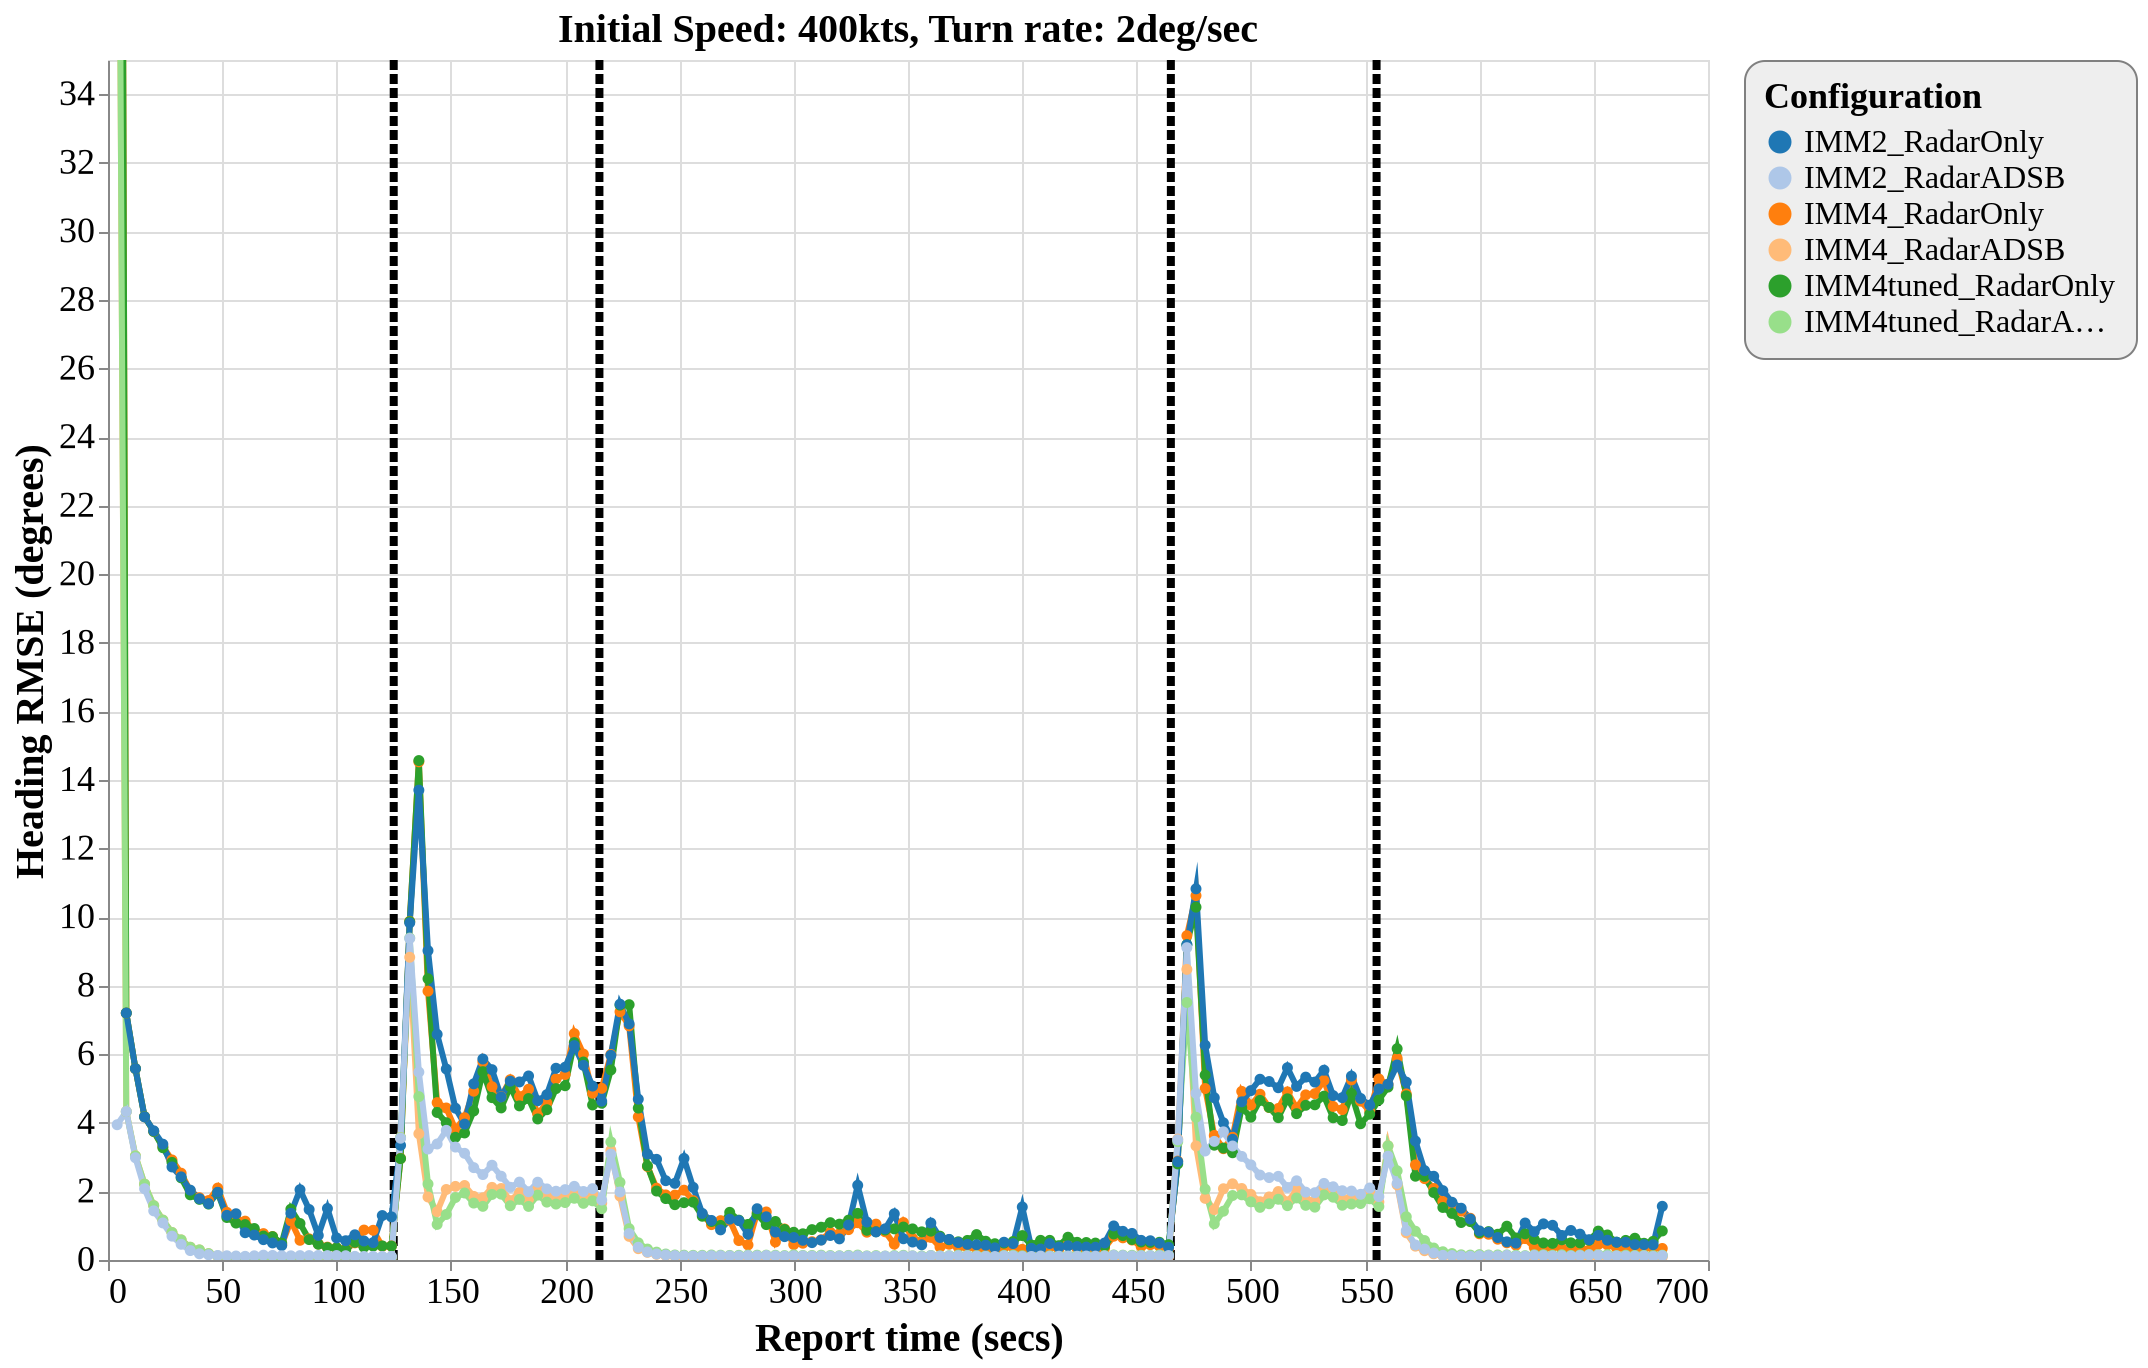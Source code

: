 {
  "config": {
    "view": {
      "continuousWidth": 800,
      "continuousHeight": 600
    },
    "axisX": {
      "labelFontSize": 18,
      "titleFontSize": 20
    },
    "axisY": {
      "labelFontSize": 18,
      "titleFontSize": 20
    },
    "font": "Times New Roman",
    "legend": {
      "cornerRadius": 10,
      "fillColor": "#EEEEEE",
      "labelFontSize": 16,
      "padding": 10,
      "strokeColor": "gray",
      "titleFontSize": 18
    },
    "title": {
      "fontSize": 20
    }
  },
  "layer": [
    {
      "data": {
        "name": "data-836d396f9b504254c1fbffa3d0951e01"
      },
      "mark": {
        "type": "rule",
        "strokeDash": [
          5,
          2
        ],
        "strokeWidth": 4
      },
      "encoding": {
        "color": {
          "type": "nominal",
          "field": "color",
          "scale": null
        },
        "x": {
          "type": "quantitative",
          "field": "tt"
        }
      }
    },
    {
      "data": {
        "name": "data-62880f61765d04dfef21134ef23aeb3e"
      },
      "mark": {
        "type": "line",
        "point": true,
        "strokeWidth": 3
      },
      "encoding": {
        "color": {
          "type": "ordinal",
          "field": "config",
          "scale": {
            "scheme": "category20"
          },
          "sort": [
            "IMM2_RadarOnly",
            "IMM2_RadarADSB",
            "IMM4_RadarOnly",
            "IMM4_RadarADSB",
            "IMM4tuned_RadarOnly",
            "IMM4tuned_RadarADSB"
          ],
          "title": "Configuration"
        },
        "x": {
          "type": "quantitative",
          "field": "time",
          "title": "Report time (secs)"
        },
        "y": {
          "type": "quantitative",
          "field": "rmse_hdg",
          "scale": {
            "domain": [
              0,
              35
            ],
            "zero": false
          },
          "title": "Heading RMSE (degrees)"
        }
      },
      "selection": {
        "selector149": {
          "type": "interval",
          "bind": "scales",
          "encodings": [
            "x",
            "y"
          ]
        }
      },
      "title": "Initial Speed: 400kts, Turn rate: 2deg/sec"
    }
  ],
  "$schema": "https://vega.github.io/schema/vega-lite/v4.8.1.json",
  "datasets": {
    "data-836d396f9b504254c1fbffa3d0951e01": [
      {
        "tt": 125,
        "color": "black"
      },
      {
        "tt": 215,
        "color": "black"
      },
      {
        "tt": 465,
        "color": "black"
      },
      {
        "tt": 555,
        "color": "black"
      }
    ],
    "data-62880f61765d04dfef21134ef23aeb3e": [
      {
        "scenario": "turns_new_09",
        "config": "IMM4_RadarOnly",
        "time": 4,
        "rmse_hdg": 90.0,
        "rmse_tr": 0.0,
        "p_uni": 0.0,
        "p_turn": 0.0
      },
      {
        "scenario": "turns_new_09",
        "config": "IMM4_RadarOnly",
        "time": 8,
        "rmse_hdg": 7.202406522977041,
        "rmse_tr": 0.0,
        "p_uni": 0.958888888888889,
        "p_turn": 0.01385
      },
      {
        "scenario": "turns_new_09",
        "config": "IMM4_RadarOnly",
        "time": 12,
        "rmse_hdg": 5.582061777176111,
        "rmse_tr": 0.0001913937798032,
        "p_uni": 0.9205915789473684,
        "p_turn": 0.0274010526315789
      },
      {
        "scenario": "turns_new_09",
        "config": "IMM4_RadarOnly",
        "time": 16,
        "rmse_hdg": 4.178447508014881,
        "rmse_tr": 0.0017063487381717,
        "p_uni": 0.8905544715447155,
        "p_turn": 0.0377471544715447
      },
      {
        "scenario": "turns_new_09",
        "config": "IMM4_RadarOnly",
        "time": 20,
        "rmse_hdg": 3.749844792109705,
        "rmse_tr": 0.0057407668049461,
        "p_uni": 0.8518754385964912,
        "p_turn": 0.0533105263157894
      },
      {
        "scenario": "turns_new_09",
        "config": "IMM4_RadarOnly",
        "time": 24,
        "rmse_hdg": 3.3095842119894763,
        "rmse_tr": 0.0212359714723626,
        "p_uni": 0.8126734375,
        "p_turn": 0.0682171875
      },
      {
        "scenario": "turns_new_09",
        "config": "IMM4_RadarOnly",
        "time": 28,
        "rmse_hdg": 2.918103165920718,
        "rmse_tr": 0.027978323907905,
        "p_uni": 0.8238695652173913,
        "p_turn": 0.0703843478260869
      },
      {
        "scenario": "turns_new_09",
        "config": "IMM4_RadarOnly",
        "time": 32,
        "rmse_hdg": 2.5316099976749715,
        "rmse_tr": 0.0295581089259561,
        "p_uni": 0.8208081967213114,
        "p_turn": 0.067377868852459
      },
      {
        "scenario": "turns_new_09",
        "config": "IMM4_RadarOnly",
        "time": 36,
        "rmse_hdg": 2.0133512692357813,
        "rmse_tr": 0.027217003199432,
        "p_uni": 0.8388921052631579,
        "p_turn": 0.0623280701754386
      },
      {
        "scenario": "turns_new_09",
        "config": "IMM4_RadarOnly",
        "time": 40,
        "rmse_hdg": 1.8164095621524876,
        "rmse_tr": 0.030976389762028,
        "p_uni": 0.8327260504201681,
        "p_turn": 0.0674697478991596
      },
      {
        "scenario": "turns_new_09",
        "config": "IMM4_RadarOnly",
        "time": 44,
        "rmse_hdg": 1.7339791636110846,
        "rmse_tr": 0.0347607619177959,
        "p_uni": 0.8386097560975609,
        "p_turn": 0.0604422764227642
      },
      {
        "scenario": "turns_new_09",
        "config": "IMM4_RadarOnly",
        "time": 48,
        "rmse_hdg": 2.097555881965032,
        "rmse_tr": 0.0547757864358058,
        "p_uni": 0.8220067796610169,
        "p_turn": 0.0739737288135593
      },
      {
        "scenario": "turns_new_09",
        "config": "IMM4_RadarOnly",
        "time": 52,
        "rmse_hdg": 1.388944029556763,
        "rmse_tr": 0.0489784268132761,
        "p_uni": 0.8469603448275862,
        "p_turn": 0.0615344827586206
      },
      {
        "scenario": "turns_new_09",
        "config": "IMM4_RadarOnly",
        "time": 56,
        "rmse_hdg": 1.1963884399079168,
        "rmse_tr": 0.035273968029027,
        "p_uni": 0.8386683760683761,
        "p_turn": 0.053834188034188
      },
      {
        "scenario": "turns_new_09",
        "config": "IMM4_RadarOnly",
        "time": 60,
        "rmse_hdg": 1.1340729110252867,
        "rmse_tr": 0.0292356400575162,
        "p_uni": 0.8294102564102563,
        "p_turn": 0.0525837606837606
      },
      {
        "scenario": "turns_new_09",
        "config": "IMM4_RadarOnly",
        "time": 64,
        "rmse_hdg": 0.858911701133957,
        "rmse_tr": 0.0183732470428215,
        "p_uni": 0.8419181034482758,
        "p_turn": 0.0531594827586206
      },
      {
        "scenario": "turns_new_09",
        "config": "IMM4_RadarOnly",
        "time": 68,
        "rmse_hdg": 0.769672087288619,
        "rmse_tr": 0.0147173698604661,
        "p_uni": 0.851549593495935,
        "p_turn": 0.0504065040650406
      },
      {
        "scenario": "turns_new_09",
        "config": "IMM4_RadarOnly",
        "time": 72,
        "rmse_hdg": 0.6841059076321027,
        "rmse_tr": 0.0114286763388041,
        "p_uni": 0.8616232142857143,
        "p_turn": 0.0467428571428571
      },
      {
        "scenario": "turns_new_09",
        "config": "IMM4_RadarOnly",
        "time": 76,
        "rmse_hdg": 0.4444304456859725,
        "rmse_tr": 0.0260019854167722,
        "p_uni": 0.8560070175438597,
        "p_turn": 0.049678947368421
      },
      {
        "scenario": "turns_new_09",
        "config": "IMM4_RadarOnly",
        "time": 80,
        "rmse_hdg": 1.1420187811729392,
        "rmse_tr": 0.0461922341958039,
        "p_uni": 0.8462853448275862,
        "p_turn": 0.0577163793103448
      },
      {
        "scenario": "turns_new_09",
        "config": "IMM4_RadarOnly",
        "time": 84,
        "rmse_hdg": 0.5745363656011951,
        "rmse_tr": 0.0425779212800598,
        "p_uni": 0.8495734513274337,
        "p_turn": 0.0545504424778761
      },
      {
        "scenario": "turns_new_09",
        "config": "IMM4_RadarOnly",
        "time": 88,
        "rmse_hdg": 0.6172579995565297,
        "rmse_tr": 0.0260184486359484,
        "p_uni": 0.8454256198347107,
        "p_turn": 0.0487123966942148
      },
      {
        "scenario": "turns_new_09",
        "config": "IMM4_RadarOnly",
        "time": 92,
        "rmse_hdg": 0.4690075729114366,
        "rmse_tr": 0.0134219133740569,
        "p_uni": 0.8510672413793103,
        "p_turn": 0.0480801724137931
      },
      {
        "scenario": "turns_new_09",
        "config": "IMM4_RadarOnly",
        "time": 96,
        "rmse_hdg": 0.3751045438320073,
        "rmse_tr": 0.0171203233055182,
        "p_uni": 0.8509717948717949,
        "p_turn": 0.0525393162393162
      },
      {
        "scenario": "turns_new_09",
        "config": "IMM4_RadarOnly",
        "time": 100,
        "rmse_hdg": 0.3540711392946564,
        "rmse_tr": 0.0120776543464894,
        "p_uni": 0.8667460176991151,
        "p_turn": 0.0454769911504424
      },
      {
        "scenario": "turns_new_09",
        "config": "IMM4_RadarOnly",
        "time": 104,
        "rmse_hdg": 0.3142204851284148,
        "rmse_tr": 0.0135031952954047,
        "p_uni": 0.8673955752212389,
        "p_turn": 0.0472504424778761
      },
      {
        "scenario": "turns_new_09",
        "config": "IMM4_RadarOnly",
        "time": 108,
        "rmse_hdg": 0.4989691853550524,
        "rmse_tr": 0.0130834069412398,
        "p_uni": 0.8663413223140496,
        "p_turn": 0.0450603305785124
      },
      {
        "scenario": "turns_new_09",
        "config": "IMM4_RadarOnly",
        "time": 112,
        "rmse_hdg": 0.8733041720907722,
        "rmse_tr": 0.0262092988294754,
        "p_uni": 0.8754610619469027,
        "p_turn": 0.0475415929203539
      },
      {
        "scenario": "turns_new_09",
        "config": "IMM4_RadarOnly",
        "time": 116,
        "rmse_hdg": 0.8667809219558686,
        "rmse_tr": 0.0273305018858661,
        "p_uni": 0.8701083333333333,
        "p_turn": 0.0452025
      },
      {
        "scenario": "turns_new_09",
        "config": "IMM4_RadarOnly",
        "time": 120,
        "rmse_hdg": 0.4007503926298548,
        "rmse_tr": 0.0160771931738993,
        "p_uni": 0.8666464912280702,
        "p_turn": 0.0430964912280701
      },
      {
        "scenario": "turns_new_09",
        "config": "IMM4_RadarOnly",
        "time": 124,
        "rmse_hdg": 0.4082186642917085,
        "rmse_tr": 0.0228908375224209,
        "p_uni": 0.8741539823008849,
        "p_turn": 0.0467274336283185
      },
      {
        "scenario": "turns_new_09",
        "config": "IMM4_RadarOnly",
        "time": 128,
        "rmse_hdg": 2.962828818499492,
        "rmse_tr": 1.712596814879712,
        "p_uni": 0.8649680672268908,
        "p_turn": 0.0490697478991596
      },
      {
        "scenario": "turns_new_09",
        "config": "IMM4_RadarOnly",
        "time": 132,
        "rmse_hdg": 9.876739069347076,
        "rmse_tr": 1.9846838865848184,
        "p_uni": 0.8351495867768595,
        "p_turn": 0.0749644628099173
      },
      {
        "scenario": "turns_new_09",
        "config": "IMM4_RadarOnly",
        "time": 136,
        "rmse_hdg": 14.529923797514227,
        "rmse_tr": 1.8652585241907127,
        "p_uni": 0.5474413223140495,
        "p_turn": 0.3327752066115702
      },
      {
        "scenario": "turns_new_09",
        "config": "IMM4_RadarOnly",
        "time": 140,
        "rmse_hdg": 7.841545653721373,
        "rmse_tr": 1.38712412622365,
        "p_uni": 0.0801146551724138,
        "p_turn": 0.8340646551724137
      },
      {
        "scenario": "turns_new_09",
        "config": "IMM4_RadarOnly",
        "time": 144,
        "rmse_hdg": 4.589925343478573,
        "rmse_tr": 0.8735129193427082,
        "p_uni": 0.0505818965517241,
        "p_turn": 0.8978939655172413
      },
      {
        "scenario": "turns_new_09",
        "config": "IMM4_RadarOnly",
        "time": 148,
        "rmse_hdg": 4.433978325921968,
        "rmse_tr": 0.4301348193259994,
        "p_uni": 0.0888152542372881,
        "p_turn": 0.8341279661016949
      },
      {
        "scenario": "turns_new_09",
        "config": "IMM4_RadarOnly",
        "time": 152,
        "rmse_hdg": 3.8078521802432586,
        "rmse_tr": 0.2598082560594768,
        "p_uni": 0.1247691666666666,
        "p_turn": 0.776825
      },
      {
        "scenario": "turns_new_09",
        "config": "IMM4_RadarOnly",
        "time": 156,
        "rmse_hdg": 4.150488600949312,
        "rmse_tr": 0.2290936756075772,
        "p_uni": 0.1457550847457627,
        "p_turn": 0.7512618644067797
      },
      {
        "scenario": "turns_new_09",
        "config": "IMM4_RadarOnly",
        "time": 160,
        "rmse_hdg": 4.922617720253118,
        "rmse_tr": 0.250554433872828,
        "p_uni": 0.1414958333333333,
        "p_turn": 0.7500275
      },
      {
        "scenario": "turns_new_09",
        "config": "IMM4_RadarOnly",
        "time": 164,
        "rmse_hdg": 5.78147331637559,
        "rmse_tr": 0.2758718477642995,
        "p_uni": 0.1294537037037037,
        "p_turn": 0.7730666666666667
      },
      {
        "scenario": "turns_new_09",
        "config": "IMM4_RadarOnly",
        "time": 168,
        "rmse_hdg": 5.05430115909502,
        "rmse_tr": 0.2593724546745518,
        "p_uni": 0.0868170731707317,
        "p_turn": 0.8207471544715447
      },
      {
        "scenario": "turns_new_09",
        "config": "IMM4_RadarOnly",
        "time": 172,
        "rmse_hdg": 4.761692693080197,
        "rmse_tr": 0.2079781376731699,
        "p_uni": 0.0889508333333333,
        "p_turn": 0.84645
      },
      {
        "scenario": "turns_new_09",
        "config": "IMM4_RadarOnly",
        "time": 176,
        "rmse_hdg": 5.258693657498468,
        "rmse_tr": 0.2212954424418371,
        "p_uni": 0.1164121951219512,
        "p_turn": 0.7997113821138211
      },
      {
        "scenario": "turns_new_09",
        "config": "IMM4_RadarOnly",
        "time": 180,
        "rmse_hdg": 4.766030984721732,
        "rmse_tr": 0.183412800384345,
        "p_uni": 0.1036396551724137,
        "p_turn": 0.828928448275862
      },
      {
        "scenario": "turns_new_09",
        "config": "IMM4_RadarOnly",
        "time": 184,
        "rmse_hdg": 4.980781947972627,
        "rmse_tr": 0.2097829100125492,
        "p_uni": 0.1101358333333333,
        "p_turn": 0.8167591666666667
      },
      {
        "scenario": "turns_new_09",
        "config": "IMM4_RadarOnly",
        "time": 188,
        "rmse_hdg": 4.257808864598614,
        "rmse_tr": 0.2113962487841257,
        "p_uni": 0.0916399999999999,
        "p_turn": 0.8474045454545455
      },
      {
        "scenario": "turns_new_09",
        "config": "IMM4_RadarOnly",
        "time": 192,
        "rmse_hdg": 4.576785054677717,
        "rmse_tr": 0.1951097246990296,
        "p_uni": 0.1030327868852459,
        "p_turn": 0.8317508196721312
      },
      {
        "scenario": "turns_new_09",
        "config": "IMM4_RadarOnly",
        "time": 196,
        "rmse_hdg": 5.281429580544248,
        "rmse_tr": 0.2152815228271959,
        "p_uni": 0.1099946902654867,
        "p_turn": 0.8213787610619468
      },
      {
        "scenario": "turns_new_09",
        "config": "IMM4_RadarOnly",
        "time": 200,
        "rmse_hdg": 5.409368488834903,
        "rmse_tr": 0.2475128059717315,
        "p_uni": 0.113088,
        "p_turn": 0.8168496000000001
      },
      {
        "scenario": "turns_new_09",
        "config": "IMM4_RadarOnly",
        "time": 204,
        "rmse_hdg": 6.602824275987149,
        "rmse_tr": 0.2985578375253714,
        "p_uni": 0.1524217391304348,
        "p_turn": 0.7590860869565217
      },
      {
        "scenario": "turns_new_09",
        "config": "IMM4_RadarOnly",
        "time": 208,
        "rmse_hdg": 6.004427165798628,
        "rmse_tr": 0.2617400716985142,
        "p_uni": 0.1323823008849557,
        "p_turn": 0.7863601769911505
      },
      {
        "scenario": "turns_new_09",
        "config": "IMM4_RadarOnly",
        "time": 212,
        "rmse_hdg": 4.864790250865423,
        "rmse_tr": 0.2326498378118891,
        "p_uni": 0.1135991525423728,
        "p_turn": 0.8178694915254238
      },
      {
        "scenario": "turns_new_09",
        "config": "IMM4_RadarOnly",
        "time": 216,
        "rmse_hdg": 5.006166346643221,
        "rmse_tr": 0.979973814634055,
        "p_uni": 0.1138561403508771,
        "p_turn": 0.813980701754386
      },
      {
        "scenario": "turns_new_09",
        "config": "IMM4_RadarOnly",
        "time": 220,
        "rmse_hdg": 5.993911633204704,
        "rmse_tr": 2.025053860600585,
        "p_uni": 0.1482533333333333,
        "p_turn": 0.76487
      },
      {
        "scenario": "turns_new_09",
        "config": "IMM4_RadarOnly",
        "time": 224,
        "rmse_hdg": 7.239073799436237,
        "rmse_tr": 1.7183152101669903,
        "p_uni": 0.2556324561403508,
        "p_turn": 0.6061368421052631
      },
      {
        "scenario": "turns_new_09",
        "config": "IMM4_RadarOnly",
        "time": 228,
        "rmse_hdg": 6.828411723575742,
        "rmse_tr": 1.4084294060778346,
        "p_uni": 0.3820857142857143,
        "p_turn": 0.4605980952380952
      },
      {
        "scenario": "turns_new_09",
        "config": "IMM4_RadarOnly",
        "time": 232,
        "rmse_hdg": 4.174616801407824,
        "rmse_tr": 0.9974101837504582,
        "p_uni": 0.5281649122807017,
        "p_turn": 0.3022491228070175
      },
      {
        "scenario": "turns_new_09",
        "config": "IMM4_RadarOnly",
        "time": 236,
        "rmse_hdg": 2.727992935208128,
        "rmse_tr": 0.6830519218251939,
        "p_uni": 0.6288254545454546,
        "p_turn": 0.2094890909090909
      },
      {
        "scenario": "turns_new_09",
        "config": "IMM4_RadarOnly",
        "time": 240,
        "rmse_hdg": 2.093853203770037,
        "rmse_tr": 0.4700465857160999,
        "p_uni": 0.6946398230088495,
        "p_turn": 0.1466929203539823
      },
      {
        "scenario": "turns_new_09",
        "config": "IMM4_RadarOnly",
        "time": 244,
        "rmse_hdg": 1.897903774889216,
        "rmse_tr": 0.3066225403525518,
        "p_uni": 0.7572297297297297,
        "p_turn": 0.1052468468468468
      },
      {
        "scenario": "turns_new_09",
        "config": "IMM4_RadarOnly",
        "time": 248,
        "rmse_hdg": 1.892867823734885,
        "rmse_tr": 0.2243390756001314,
        "p_uni": 0.7971635514018691,
        "p_turn": 0.0727794392523364
      },
      {
        "scenario": "turns_new_09",
        "config": "IMM4_RadarOnly",
        "time": 252,
        "rmse_hdg": 2.03653873029707,
        "rmse_tr": 0.1696233680835279,
        "p_uni": 0.8089336363636364,
        "p_turn": 0.0732245454545454
      },
      {
        "scenario": "turns_new_09",
        "config": "IMM4_RadarOnly",
        "time": 256,
        "rmse_hdg": 1.7314731032109212,
        "rmse_tr": 0.137312859336938,
        "p_uni": 0.8083196428571429,
        "p_turn": 0.0722535714285714
      },
      {
        "scenario": "turns_new_09",
        "config": "IMM4_RadarOnly",
        "time": 260,
        "rmse_hdg": 1.3244264078213306,
        "rmse_tr": 0.1066985916918613,
        "p_uni": 0.8356176991150442,
        "p_turn": 0.0569699115044247
      },
      {
        "scenario": "turns_new_09",
        "config": "IMM4_RadarOnly",
        "time": 264,
        "rmse_hdg": 1.0310738738486849,
        "rmse_tr": 0.0904479739961045,
        "p_uni": 0.8237133333333334,
        "p_turn": 0.0587016666666666
      },
      {
        "scenario": "turns_new_09",
        "config": "IMM4_RadarOnly",
        "time": 268,
        "rmse_hdg": 1.1475649479373773,
        "rmse_tr": 0.0575514383234454,
        "p_uni": 0.851362831858407,
        "p_turn": 0.0541256637168141
      },
      {
        "scenario": "turns_new_09",
        "config": "IMM4_RadarOnly",
        "time": 272,
        "rmse_hdg": 1.1575695472139764,
        "rmse_tr": 0.0411778615664514,
        "p_uni": 0.8477876106194691,
        "p_turn": 0.0614504424778761
      },
      {
        "scenario": "turns_new_09",
        "config": "IMM4_RadarOnly",
        "time": 276,
        "rmse_hdg": 0.5663771277580504,
        "rmse_tr": 0.0452288915088424,
        "p_uni": 0.8570991525423728,
        "p_turn": 0.0515118644067796
      },
      {
        "scenario": "turns_new_09",
        "config": "IMM4_RadarOnly",
        "time": 280,
        "rmse_hdg": 0.4392372454587235,
        "rmse_tr": 0.0291608446788724,
        "p_uni": 0.8599412844036697,
        "p_turn": 0.0484174311926605
      },
      {
        "scenario": "turns_new_09",
        "config": "IMM4_RadarOnly",
        "time": 284,
        "rmse_hdg": 1.3822391397186222,
        "rmse_tr": 0.0446081778103416,
        "p_uni": 0.8540724409448819,
        "p_turn": 0.0575897637795275
      },
      {
        "scenario": "turns_new_09",
        "config": "IMM4_RadarOnly",
        "time": 288,
        "rmse_hdg": 1.401432112452101,
        "rmse_tr": 0.0378193987667297,
        "p_uni": 0.8686854700854701,
        "p_turn": 0.0463641025641025
      },
      {
        "scenario": "turns_new_09",
        "config": "IMM4_RadarOnly",
        "time": 292,
        "rmse_hdg": 0.5256296744114102,
        "rmse_tr": 0.0236378542016931,
        "p_uni": 0.8475193277310924,
        "p_turn": 0.0555873949579832
      },
      {
        "scenario": "turns_new_09",
        "config": "IMM4_RadarOnly",
        "time": 296,
        "rmse_hdg": 0.9047863467876446,
        "rmse_tr": 0.0280960747555003,
        "p_uni": 0.8633041666666668,
        "p_turn": 0.0507108333333333
      },
      {
        "scenario": "turns_new_09",
        "config": "IMM4_RadarOnly",
        "time": 300,
        "rmse_hdg": 0.4497552940893553,
        "rmse_tr": 0.0190660762391713,
        "p_uni": 0.8736675438596492,
        "p_turn": 0.046509649122807
      },
      {
        "scenario": "turns_new_09",
        "config": "IMM4_RadarOnly",
        "time": 304,
        "rmse_hdg": 0.4899755433262511,
        "rmse_tr": 0.0162784220609182,
        "p_uni": 0.8712545454545455,
        "p_turn": 0.0468867768595041
      },
      {
        "scenario": "turns_new_09",
        "config": "IMM4_RadarOnly",
        "time": 308,
        "rmse_hdg": 0.533936817039399,
        "rmse_tr": 0.0185457034041337,
        "p_uni": 0.8547139344262294,
        "p_turn": 0.0527713114754098
      },
      {
        "scenario": "turns_new_09",
        "config": "IMM4_RadarOnly",
        "time": 312,
        "rmse_hdg": 0.5881649569031876,
        "rmse_tr": 0.0177576499636467,
        "p_uni": 0.8630809917355372,
        "p_turn": 0.0521206611570247
      },
      {
        "scenario": "turns_new_09",
        "config": "IMM4_RadarOnly",
        "time": 316,
        "rmse_hdg": 0.8086267327898945,
        "rmse_tr": 0.0243295250564758,
        "p_uni": 0.8624052631578948,
        "p_turn": 0.0527833333333333
      },
      {
        "scenario": "turns_new_09",
        "config": "IMM4_RadarOnly",
        "time": 320,
        "rmse_hdg": 0.7668458981952946,
        "rmse_tr": 0.0216665155190409,
        "p_uni": 0.8756359649122808,
        "p_turn": 0.0438342105263157
      },
      {
        "scenario": "turns_new_09",
        "config": "IMM4_RadarOnly",
        "time": 324,
        "rmse_hdg": 0.8859250802766824,
        "rmse_tr": 0.0232860253018623,
        "p_uni": 0.8615735042735043,
        "p_turn": 0.051317094017094
      },
      {
        "scenario": "turns_new_09",
        "config": "IMM4_RadarOnly",
        "time": 328,
        "rmse_hdg": 1.0874150779367246,
        "rmse_tr": 0.0257225950586585,
        "p_uni": 0.8541948275862069,
        "p_turn": 0.0552836206896551
      },
      {
        "scenario": "turns_new_09",
        "config": "IMM4_RadarOnly",
        "time": 332,
        "rmse_hdg": 0.8103563360055531,
        "rmse_tr": 0.0196985675930355,
        "p_uni": 0.860471304347826,
        "p_turn": 0.0488234782608695
      },
      {
        "scenario": "turns_new_09",
        "config": "IMM4_RadarOnly",
        "time": 336,
        "rmse_hdg": 1.04645684565803,
        "rmse_tr": 0.0182642542266619,
        "p_uni": 0.8694684210526316,
        "p_turn": 0.0456359649122806
      },
      {
        "scenario": "turns_new_09",
        "config": "IMM4_RadarOnly",
        "time": 340,
        "rmse_hdg": 0.8230626603467959,
        "rmse_tr": 0.0149628199929978,
        "p_uni": 0.8716375000000001,
        "p_turn": 0.0439571428571428
      },
      {
        "scenario": "turns_new_09",
        "config": "IMM4_RadarOnly",
        "time": 344,
        "rmse_hdg": 0.4613148637414253,
        "rmse_tr": 0.0196993565662132,
        "p_uni": 0.8709447368421053,
        "p_turn": 0.050019298245614
      },
      {
        "scenario": "turns_new_09",
        "config": "IMM4_RadarOnly",
        "time": 348,
        "rmse_hdg": 1.092623960310259,
        "rmse_tr": 0.0403664863511673,
        "p_uni": 0.8795194915254237,
        "p_turn": 0.047157627118644
      },
      {
        "scenario": "turns_new_09",
        "config": "IMM4_RadarOnly",
        "time": 352,
        "rmse_hdg": 0.6338858764381976,
        "rmse_tr": 0.0304309953544222,
        "p_uni": 0.875251304347826,
        "p_turn": 0.0469339130434782
      },
      {
        "scenario": "turns_new_09",
        "config": "IMM4_RadarOnly",
        "time": 356,
        "rmse_hdg": 0.539925920844701,
        "rmse_tr": 0.0232204183012915,
        "p_uni": 0.8555060869565217,
        "p_turn": 0.0515886956521739
      },
      {
        "scenario": "turns_new_09",
        "config": "IMM4_RadarOnly",
        "time": 360,
        "rmse_hdg": 0.6584548027562156,
        "rmse_tr": 0.0254239793752419,
        "p_uni": 0.8654345454545455,
        "p_turn": 0.0514772727272727
      },
      {
        "scenario": "turns_new_09",
        "config": "IMM4_RadarOnly",
        "time": 364,
        "rmse_hdg": 0.3778063086260015,
        "rmse_tr": 0.0196441831498266,
        "p_uni": 0.8767059829059829,
        "p_turn": 0.0456948717948718
      },
      {
        "scenario": "turns_new_09",
        "config": "IMM4_RadarOnly",
        "time": 368,
        "rmse_hdg": 0.4592124436206753,
        "rmse_tr": 0.0141671945603002,
        "p_uni": 0.8804777777777778,
        "p_turn": 0.0416641025641025
      },
      {
        "scenario": "turns_new_09",
        "config": "IMM4_RadarOnly",
        "time": 372,
        "rmse_hdg": 0.3747483026280163,
        "rmse_tr": 0.0114542075661191,
        "p_uni": 0.871691129032258,
        "p_turn": 0.0446185483870967
      },
      {
        "scenario": "turns_new_09",
        "config": "IMM4_RadarOnly",
        "time": 376,
        "rmse_hdg": 0.3693974340540467,
        "rmse_tr": 0.0106978719512674,
        "p_uni": 0.8787651785714286,
        "p_turn": 0.0432883928571428
      },
      {
        "scenario": "turns_new_09",
        "config": "IMM4_RadarOnly",
        "time": 380,
        "rmse_hdg": 0.3426982714621684,
        "rmse_tr": 0.0177209361758166,
        "p_uni": 0.8770929824561404,
        "p_turn": 0.0466377192982456
      },
      {
        "scenario": "turns_new_09",
        "config": "IMM4_RadarOnly",
        "time": 384,
        "rmse_hdg": 0.32289257561086,
        "rmse_tr": 0.0132819498684377,
        "p_uni": 0.8722009615384615,
        "p_turn": 0.044464423076923
      },
      {
        "scenario": "turns_new_09",
        "config": "IMM4_RadarOnly",
        "time": 388,
        "rmse_hdg": 0.2795353287153527,
        "rmse_tr": 0.0183678659620544,
        "p_uni": 0.8773583333333334,
        "p_turn": 0.0467158333333333
      },
      {
        "scenario": "turns_new_09",
        "config": "IMM4_RadarOnly",
        "time": 392,
        "rmse_hdg": 0.3708156867019994,
        "rmse_tr": 0.0168949317237069,
        "p_uni": 0.876734188034188,
        "p_turn": 0.043025641025641
      },
      {
        "scenario": "turns_new_09",
        "config": "IMM4_RadarOnly",
        "time": 396,
        "rmse_hdg": 0.3772020094487869,
        "rmse_tr": 0.0154640041298757,
        "p_uni": 0.8733576271186441,
        "p_turn": 0.0436686440677966
      },
      {
        "scenario": "turns_new_09",
        "config": "IMM4_RadarOnly",
        "time": 400,
        "rmse_hdg": 0.3114125523767124,
        "rmse_tr": 0.0178854498472729,
        "p_uni": 0.8707495726495726,
        "p_turn": 0.0456418803418803
      },
      {
        "scenario": "turns_new_09",
        "config": "IMM4_RadarOnly",
        "time": 404,
        "rmse_hdg": 0.2845715241919875,
        "rmse_tr": 0.0161324694770692,
        "p_uni": 0.8690980952380953,
        "p_turn": 0.0439666666666666
      },
      {
        "scenario": "turns_new_09",
        "config": "IMM4_RadarOnly",
        "time": 408,
        "rmse_hdg": 0.2611917652059168,
        "rmse_tr": 0.011080045052886,
        "p_uni": 0.8657691056910569,
        "p_turn": 0.0452642276422764
      },
      {
        "scenario": "turns_new_09",
        "config": "IMM4_RadarOnly",
        "time": 412,
        "rmse_hdg": 0.3731134883834643,
        "rmse_tr": 0.0117519192831471,
        "p_uni": 0.8641307692307693,
        "p_turn": 0.0431299145299145
      },
      {
        "scenario": "turns_new_09",
        "config": "IMM4_RadarOnly",
        "time": 416,
        "rmse_hdg": 0.3256213572428592,
        "rmse_tr": 0.0102319839686621,
        "p_uni": 0.8686528455284553,
        "p_turn": 0.0402585365853658
      },
      {
        "scenario": "turns_new_09",
        "config": "IMM4_RadarOnly",
        "time": 420,
        "rmse_hdg": 0.454987427652717,
        "rmse_tr": 0.0147070546890639,
        "p_uni": 0.8632694915254236,
        "p_turn": 0.0495161016949152
      },
      {
        "scenario": "turns_new_09",
        "config": "IMM4_RadarOnly",
        "time": 424,
        "rmse_hdg": 0.3322997865604896,
        "rmse_tr": 0.0132041379597177,
        "p_uni": 0.8678629629629631,
        "p_turn": 0.0416657407407407
      },
      {
        "scenario": "turns_new_09",
        "config": "IMM4_RadarOnly",
        "time": 428,
        "rmse_hdg": 0.3170440807719712,
        "rmse_tr": 0.0107781362182421,
        "p_uni": 0.864421186440678,
        "p_turn": 0.0390483050847457
      },
      {
        "scenario": "turns_new_09",
        "config": "IMM4_RadarOnly",
        "time": 432,
        "rmse_hdg": 0.2984095266810976,
        "rmse_tr": 0.01407993470878,
        "p_uni": 0.8625359649122807,
        "p_turn": 0.0420008771929824
      },
      {
        "scenario": "turns_new_09",
        "config": "IMM4_RadarOnly",
        "time": 436,
        "rmse_hdg": 0.3434585755275979,
        "rmse_tr": 0.0128498020915928,
        "p_uni": 0.8641775862068966,
        "p_turn": 0.043353448275862
      },
      {
        "scenario": "turns_new_09",
        "config": "IMM4_RadarOnly",
        "time": 440,
        "rmse_hdg": 0.6933675335529965,
        "rmse_tr": 0.0218501381365282,
        "p_uni": 0.8408235772357724,
        "p_turn": 0.0553373983739837
      },
      {
        "scenario": "turns_new_09",
        "config": "IMM4_RadarOnly",
        "time": 444,
        "rmse_hdg": 0.6465615347218089,
        "rmse_tr": 0.0171252498322851,
        "p_uni": 0.8738545454545454,
        "p_turn": 0.0412518181818181
      },
      {
        "scenario": "turns_new_09",
        "config": "IMM4_RadarOnly",
        "time": 448,
        "rmse_hdg": 0.5818052864183598,
        "rmse_tr": 0.0110482695871147,
        "p_uni": 0.8815191304347827,
        "p_turn": 0.0391486956521739
      },
      {
        "scenario": "turns_new_09",
        "config": "IMM4_RadarOnly",
        "time": 452,
        "rmse_hdg": 0.3964985638197336,
        "rmse_tr": 0.0079286346783823,
        "p_uni": 0.8818495726495726,
        "p_turn": 0.0376025641025641
      },
      {
        "scenario": "turns_new_09",
        "config": "IMM4_RadarOnly",
        "time": 456,
        "rmse_hdg": 0.4458950703843928,
        "rmse_tr": 0.0146461657922404,
        "p_uni": 0.8703034482758621,
        "p_turn": 0.0484715517241379
      },
      {
        "scenario": "turns_new_09",
        "config": "IMM4_RadarOnly",
        "time": 460,
        "rmse_hdg": 0.4019199788782401,
        "rmse_tr": 0.0121557353058729,
        "p_uni": 0.879800826446281,
        "p_turn": 0.0416785123966942
      },
      {
        "scenario": "turns_new_09",
        "config": "IMM4_RadarOnly",
        "time": 464,
        "rmse_hdg": 0.3374632067784628,
        "rmse_tr": 0.0105590417572741,
        "p_uni": 0.8745840707964602,
        "p_turn": 0.0405592920353982
      },
      {
        "scenario": "turns_new_09",
        "config": "IMM4_RadarOnly",
        "time": 468,
        "rmse_hdg": 2.884493728952039,
        "rmse_tr": 1.6829176839103517,
        "p_uni": 0.8727327272727273,
        "p_turn": 0.0447390909090909
      },
      {
        "scenario": "turns_new_09",
        "config": "IMM4_RadarOnly",
        "time": 472,
        "rmse_hdg": 9.459241611009553,
        "rmse_tr": 1.9768259425211905,
        "p_uni": 0.7976776859504132,
        "p_turn": 0.1038380165289256
      },
      {
        "scenario": "turns_new_09",
        "config": "IMM4_RadarOnly",
        "time": 476,
        "rmse_hdg": 10.628264999506904,
        "rmse_tr": 1.723279062479286,
        "p_uni": 0.272608547008547,
        "p_turn": 0.5946632478632479
      },
      {
        "scenario": "turns_new_09",
        "config": "IMM4_RadarOnly",
        "time": 480,
        "rmse_hdg": 5.000877618136118,
        "rmse_tr": 1.217987102966253,
        "p_uni": 0.0416165354330708,
        "p_turn": 0.9000299212598425
      },
      {
        "scenario": "turns_new_09",
        "config": "IMM4_RadarOnly",
        "time": 484,
        "rmse_hdg": 3.632836860223701,
        "rmse_tr": 0.6671278361378724,
        "p_uni": 0.0593258333333333,
        "p_turn": 0.8986625
      },
      {
        "scenario": "turns_new_09",
        "config": "IMM4_RadarOnly",
        "time": 488,
        "rmse_hdg": 3.2460812251082065,
        "rmse_tr": 0.3659142880895336,
        "p_uni": 0.1025719298245614,
        "p_turn": 0.8227815789473685
      },
      {
        "scenario": "turns_new_09",
        "config": "IMM4_RadarOnly",
        "time": 492,
        "rmse_hdg": 3.580663628212424,
        "rmse_tr": 0.2699556938437407,
        "p_uni": 0.1298336134453781,
        "p_turn": 0.771518487394958
      },
      {
        "scenario": "turns_new_09",
        "config": "IMM4_RadarOnly",
        "time": 496,
        "rmse_hdg": 4.917339666614407,
        "rmse_tr": 0.2454484224825524,
        "p_uni": 0.1148380165289256,
        "p_turn": 0.7939644628099173
      },
      {
        "scenario": "turns_new_09",
        "config": "IMM4_RadarOnly",
        "time": 500,
        "rmse_hdg": 4.5175208289143285,
        "rmse_tr": 0.2221019582025299,
        "p_uni": 0.0934341463414634,
        "p_turn": 0.8369243902439024
      },
      {
        "scenario": "turns_new_09",
        "config": "IMM4_RadarOnly",
        "time": 504,
        "rmse_hdg": 4.834225611305289,
        "rmse_tr": 0.2406665307017159,
        "p_uni": 0.1093066666666666,
        "p_turn": 0.8226724999999999
      },
      {
        "scenario": "turns_new_09",
        "config": "IMM4_RadarOnly",
        "time": 508,
        "rmse_hdg": 4.447272439638526,
        "rmse_tr": 0.2027217503628444,
        "p_uni": 0.0912236842105263,
        "p_turn": 0.8468622807017544
      },
      {
        "scenario": "turns_new_09",
        "config": "IMM4_RadarOnly",
        "time": 512,
        "rmse_hdg": 4.419896498730658,
        "rmse_tr": 0.2015165087656213,
        "p_uni": 0.0996355932203389,
        "p_turn": 0.8403423728813559
      },
      {
        "scenario": "turns_new_09",
        "config": "IMM4_RadarOnly",
        "time": 516,
        "rmse_hdg": 4.903381702777221,
        "rmse_tr": 0.2113989002891884,
        "p_uni": 0.1021217391304347,
        "p_turn": 0.8310286956521739
      },
      {
        "scenario": "turns_new_09",
        "config": "IMM4_RadarOnly",
        "time": 520,
        "rmse_hdg": 4.429994436704267,
        "rmse_tr": 0.1890180419191252,
        "p_uni": 0.1012829059829059,
        "p_turn": 0.8272923076923077
      },
      {
        "scenario": "turns_new_09",
        "config": "IMM4_RadarOnly",
        "time": 524,
        "rmse_hdg": 4.81598113375933,
        "rmse_tr": 0.2142729336165563,
        "p_uni": 0.1047588709677419,
        "p_turn": 0.8261072580645161
      },
      {
        "scenario": "turns_new_09",
        "config": "IMM4_RadarOnly",
        "time": 528,
        "rmse_hdg": 4.851005711786935,
        "rmse_tr": 0.2194039953097817,
        "p_uni": 0.1073807017543859,
        "p_turn": 0.818319298245614
      },
      {
        "scenario": "turns_new_09",
        "config": "IMM4_RadarOnly",
        "time": 532,
        "rmse_hdg": 5.235930985228137,
        "rmse_tr": 0.2091665714080397,
        "p_uni": 0.1088153153153153,
        "p_turn": 0.8284018018018018
      },
      {
        "scenario": "turns_new_09",
        "config": "IMM4_RadarOnly",
        "time": 536,
        "rmse_hdg": 4.478245772305062,
        "rmse_tr": 0.1968367892263038,
        "p_uni": 0.1040805309734513,
        "p_turn": 0.8342212389380531
      },
      {
        "scenario": "turns_new_09",
        "config": "IMM4_RadarOnly",
        "time": 540,
        "rmse_hdg": 4.385035256279953,
        "rmse_tr": 0.2139910769167724,
        "p_uni": 0.1063472727272727,
        "p_turn": 0.8296345454545454
      },
      {
        "scenario": "turns_new_09",
        "config": "IMM4_RadarOnly",
        "time": 544,
        "rmse_hdg": 5.25298153374496,
        "rmse_tr": 0.2186394163222814,
        "p_uni": 0.1284,
        "p_turn": 0.7955781512605042
      },
      {
        "scenario": "turns_new_09",
        "config": "IMM4_RadarOnly",
        "time": 548,
        "rmse_hdg": 4.633019313616644,
        "rmse_tr": 0.2606384764976853,
        "p_uni": 0.1054525862068965,
        "p_turn": 0.8296603448275862
      },
      {
        "scenario": "turns_new_09",
        "config": "IMM4_RadarOnly",
        "time": 552,
        "rmse_hdg": 4.334117598843932,
        "rmse_tr": 0.2146924275208201,
        "p_uni": 0.1198208695652174,
        "p_turn": 0.808588695652174
      },
      {
        "scenario": "turns_new_09",
        "config": "IMM4_RadarOnly",
        "time": 556,
        "rmse_hdg": 5.28011817704484,
        "rmse_tr": 1.05436569661735,
        "p_uni": 0.1259533898305085,
        "p_turn": 0.7874406779661017
      },
      {
        "scenario": "turns_new_09",
        "config": "IMM4_RadarOnly",
        "time": 560,
        "rmse_hdg": 5.119865078403202,
        "rmse_tr": 1.9702363696917533,
        "p_uni": 0.1300324561403509,
        "p_turn": 0.7907964912280702
      },
      {
        "scenario": "turns_new_09",
        "config": "IMM4_RadarOnly",
        "time": 564,
        "rmse_hdg": 5.882553275212583,
        "rmse_tr": 1.6875988682677443,
        "p_uni": 0.2166651785714285,
        "p_turn": 0.6635330357142858
      },
      {
        "scenario": "turns_new_09",
        "config": "IMM4_RadarOnly",
        "time": 568,
        "rmse_hdg": 4.84428299934859,
        "rmse_tr": 1.2481135753642565,
        "p_uni": 0.3713880341880342,
        "p_turn": 0.4650213675213675
      },
      {
        "scenario": "turns_new_09",
        "config": "IMM4_RadarOnly",
        "time": 572,
        "rmse_hdg": 2.774969623303364,
        "rmse_tr": 0.8417195889429309,
        "p_uni": 0.5078931623931624,
        "p_turn": 0.3377717948717949
      },
      {
        "scenario": "turns_new_09",
        "config": "IMM4_RadarOnly",
        "time": 576,
        "rmse_hdg": 2.374280997778118,
        "rmse_tr": 0.5696637808061815,
        "p_uni": 0.612325641025641,
        "p_turn": 0.2290538461538461
      },
      {
        "scenario": "turns_new_09",
        "config": "IMM4_RadarOnly",
        "time": 580,
        "rmse_hdg": 2.0856097677773464,
        "rmse_tr": 0.3620662826296331,
        "p_uni": 0.7084344827586206,
        "p_turn": 0.154676724137931
      },
      {
        "scenario": "turns_new_09",
        "config": "IMM4_RadarOnly",
        "time": 584,
        "rmse_hdg": 1.7058604365714771,
        "rmse_tr": 0.2429923466136752,
        "p_uni": 0.7681615384615385,
        "p_turn": 0.1077931623931624
      },
      {
        "scenario": "turns_new_09",
        "config": "IMM4_RadarOnly",
        "time": 588,
        "rmse_hdg": 1.5677988992309422,
        "rmse_tr": 0.1647115467608863,
        "p_uni": 0.7980999999999999,
        "p_turn": 0.0906305785123967
      },
      {
        "scenario": "turns_new_09",
        "config": "IMM4_RadarOnly",
        "time": 592,
        "rmse_hdg": 1.4246094081578875,
        "rmse_tr": 0.1040748744278823,
        "p_uni": 0.8289128205128204,
        "p_turn": 0.0684358974358974
      },
      {
        "scenario": "turns_new_09",
        "config": "IMM4_RadarOnly",
        "time": 596,
        "rmse_hdg": 1.2175603798943704,
        "rmse_tr": 0.083196914350095,
        "p_uni": 0.8334622950819672,
        "p_turn": 0.0605213114754098
      },
      {
        "scenario": "turns_new_09",
        "config": "IMM4_RadarOnly",
        "time": 600,
        "rmse_hdg": 0.763870526868383,
        "rmse_tr": 0.0586568263097081,
        "p_uni": 0.8591127272727273,
        "p_turn": 0.0452572727272727
      },
      {
        "scenario": "turns_new_09",
        "config": "IMM4_RadarOnly",
        "time": 604,
        "rmse_hdg": 0.7504768132024271,
        "rmse_tr": 0.047522471364112,
        "p_uni": 0.8523073170731708,
        "p_turn": 0.0480138211382113
      },
      {
        "scenario": "turns_new_09",
        "config": "IMM4_RadarOnly",
        "time": 608,
        "rmse_hdg": 0.6061601870906671,
        "rmse_tr": 0.035770790916034,
        "p_uni": 0.8594181034482758,
        "p_turn": 0.0490163793103448
      },
      {
        "scenario": "turns_new_09",
        "config": "IMM4_RadarOnly",
        "time": 612,
        "rmse_hdg": 0.5008331900917907,
        "rmse_tr": 0.0414933739607256,
        "p_uni": 0.8518181818181818,
        "p_turn": 0.0533090909090909
      },
      {
        "scenario": "turns_new_09",
        "config": "IMM4_RadarOnly",
        "time": 616,
        "rmse_hdg": 0.4305771640657177,
        "rmse_tr": 0.0263217158876986,
        "p_uni": 0.867601652892562,
        "p_turn": 0.0446123966942148
      },
      {
        "scenario": "turns_new_09",
        "config": "IMM4_RadarOnly",
        "time": 620,
        "rmse_hdg": 0.6251903158514872,
        "rmse_tr": 0.0389792617275851,
        "p_uni": 0.8670655172413793,
        "p_turn": 0.0486689655172413
      },
      {
        "scenario": "turns_new_09",
        "config": "IMM4_RadarOnly",
        "time": 624,
        "rmse_hdg": 0.3657939548315476,
        "rmse_tr": 0.0258092265268264,
        "p_uni": 0.8505669565217392,
        "p_turn": 0.0480634782608695
      },
      {
        "scenario": "turns_new_09",
        "config": "IMM4_RadarOnly",
        "time": 628,
        "rmse_hdg": 0.3090993367835006,
        "rmse_tr": 0.0169762304414142,
        "p_uni": 0.8788912,
        "p_turn": 0.0410856
      },
      {
        "scenario": "turns_new_09",
        "config": "IMM4_RadarOnly",
        "time": 632,
        "rmse_hdg": 0.3939620374560499,
        "rmse_tr": 0.0180117980658572,
        "p_uni": 0.8540069565217392,
        "p_turn": 0.0483026086956521
      },
      {
        "scenario": "turns_new_09",
        "config": "IMM4_RadarOnly",
        "time": 636,
        "rmse_hdg": 0.335173655453923,
        "rmse_tr": 0.0112028436968723,
        "p_uni": 0.8618827586206896,
        "p_turn": 0.0454112068965517
      },
      {
        "scenario": "turns_new_09",
        "config": "IMM4_RadarOnly",
        "time": 640,
        "rmse_hdg": 0.2793287959935142,
        "rmse_tr": 0.0080399479296737,
        "p_uni": 0.8671754237288136,
        "p_turn": 0.0416067796610169
      },
      {
        "scenario": "turns_new_09",
        "config": "IMM4_RadarOnly",
        "time": 644,
        "rmse_hdg": 0.3646940771544076,
        "rmse_tr": 0.0089130410570666,
        "p_uni": 0.8713238938053097,
        "p_turn": 0.03889203539823
      },
      {
        "scenario": "turns_new_09",
        "config": "IMM4_RadarOnly",
        "time": 648,
        "rmse_hdg": 0.2868915817186301,
        "rmse_tr": 0.010060440230284,
        "p_uni": 0.8726254237288136,
        "p_turn": 0.0429372881355932
      },
      {
        "scenario": "turns_new_09",
        "config": "IMM4_RadarOnly",
        "time": 652,
        "rmse_hdg": 0.4537379764362963,
        "rmse_tr": 0.018003925809051,
        "p_uni": 0.8686999999999999,
        "p_turn": 0.0486016806722689
      },
      {
        "scenario": "turns_new_09",
        "config": "IMM4_RadarOnly",
        "time": 656,
        "rmse_hdg": 0.4411854803811811,
        "rmse_tr": 0.0178827609863764,
        "p_uni": 0.861003305785124,
        "p_turn": 0.0509074380165289
      },
      {
        "scenario": "turns_new_09",
        "config": "IMM4_RadarOnly",
        "time": 660,
        "rmse_hdg": 0.3518511048725011,
        "rmse_tr": 0.0100234046112087,
        "p_uni": 0.8858072,
        "p_turn": 0.0409152
      },
      {
        "scenario": "turns_new_09",
        "config": "IMM4_RadarOnly",
        "time": 664,
        "rmse_hdg": 0.3440811215132533,
        "rmse_tr": 0.0100211639679593,
        "p_uni": 0.8733481818181817,
        "p_turn": 0.0422236363636363
      },
      {
        "scenario": "turns_new_09",
        "config": "IMM4_RadarOnly",
        "time": 668,
        "rmse_hdg": 0.3304102603899285,
        "rmse_tr": 0.0149015372349906,
        "p_uni": 0.8727222222222223,
        "p_turn": 0.0445760683760683
      },
      {
        "scenario": "turns_new_09",
        "config": "IMM4_RadarOnly",
        "time": 672,
        "rmse_hdg": 0.3439061333727979,
        "rmse_tr": 0.0115811930997391,
        "p_uni": 0.8728126050420169,
        "p_turn": 0.0429731092436974
      },
      {
        "scenario": "turns_new_09",
        "config": "IMM4_RadarOnly",
        "time": 676,
        "rmse_hdg": 0.349767932832052,
        "rmse_tr": 0.0098616107974999,
        "p_uni": 0.8785863247863248,
        "p_turn": 0.0420179487179487
      },
      {
        "scenario": "turns_new_09",
        "config": "IMM4_RadarOnly",
        "time": 680,
        "rmse_hdg": 0.336782294738882,
        "rmse_tr": 0.0224746192936987,
        "p_uni": 0.8595884297520661,
        "p_turn": 0.0566611570247933
      },
      {
        "scenario": "turns_new_09",
        "config": "IMM4_RadarADSB",
        "time": 4,
        "rmse_hdg": 52.3329976210039,
        "rmse_tr": 0.0,
        "p_uni": 0.6219742105263157,
        "p_turn": 0.014098947368421
      },
      {
        "scenario": "turns_new_09",
        "config": "IMM4_RadarADSB",
        "time": 8,
        "rmse_hdg": 4.329072249495657,
        "rmse_tr": 0.0002201332474128,
        "p_uni": 0.8731424812030075,
        "p_turn": 0.0453691729323308
      },
      {
        "scenario": "turns_new_09",
        "config": "IMM4_RadarADSB",
        "time": 12,
        "rmse_hdg": 3.034100788671796,
        "rmse_tr": 0.0017192798913928,
        "p_uni": 0.7946947735191638,
        "p_turn": 0.0770212543554006
      },
      {
        "scenario": "turns_new_09",
        "config": "IMM4_RadarADSB",
        "time": 16,
        "rmse_hdg": 2.213787729854122,
        "rmse_tr": 0.0052405729663533,
        "p_uni": 0.7724708463949843,
        "p_turn": 0.0876156739811912
      },
      {
        "scenario": "turns_new_09",
        "config": "IMM4_RadarADSB",
        "time": 20,
        "rmse_hdg": 1.586057240484548,
        "rmse_tr": 0.0083832498772655,
        "p_uni": 0.7651626168224299,
        "p_turn": 0.090029906542056
      },
      {
        "scenario": "turns_new_09",
        "config": "IMM4_RadarADSB",
        "time": 24,
        "rmse_hdg": 1.1640010532694478,
        "rmse_tr": 0.0096474976302829,
        "p_uni": 0.7712191950464397,
        "p_turn": 0.0862702786377709
      },
      {
        "scenario": "turns_new_09",
        "config": "IMM4_RadarADSB",
        "time": 28,
        "rmse_hdg": 0.8019900795984294,
        "rmse_tr": 0.0107381413778541,
        "p_uni": 0.7850065830721004,
        "p_turn": 0.0804028213166144
      },
      {
        "scenario": "turns_new_09",
        "config": "IMM4_RadarADSB",
        "time": 32,
        "rmse_hdg": 0.5854574531491191,
        "rmse_tr": 0.0095864279701562,
        "p_uni": 0.7949273006134969,
        "p_turn": 0.0755147239263803
      },
      {
        "scenario": "turns_new_09",
        "config": "IMM4_RadarADSB",
        "time": 36,
        "rmse_hdg": 0.3716536610461375,
        "rmse_tr": 0.0072051379000026,
        "p_uni": 0.7984975683890577,
        "p_turn": 0.0722343465045592
      },
      {
        "scenario": "turns_new_09",
        "config": "IMM4_RadarADSB",
        "time": 40,
        "rmse_hdg": 0.2935070994805458,
        "rmse_tr": 0.0053026590637544,
        "p_uni": 0.8050971962616822,
        "p_turn": 0.0707838006230529
      },
      {
        "scenario": "turns_new_09",
        "config": "IMM4_RadarADSB",
        "time": 44,
        "rmse_hdg": 0.1834344372550702,
        "rmse_tr": 0.0044012080762127,
        "p_uni": 0.8063846385542168,
        "p_turn": 0.0707433734939759
      },
      {
        "scenario": "turns_new_09",
        "config": "IMM4_RadarADSB",
        "time": 48,
        "rmse_hdg": 0.1141204434348032,
        "rmse_tr": 0.0040301644643557,
        "p_uni": 0.8065189024390245,
        "p_turn": 0.0696603658536585
      },
      {
        "scenario": "turns_new_09",
        "config": "IMM4_RadarADSB",
        "time": 52,
        "rmse_hdg": 0.1007679491036878,
        "rmse_tr": 0.003484725626717,
        "p_uni": 0.8073207430340557,
        "p_turn": 0.0696526315789473
      },
      {
        "scenario": "turns_new_09",
        "config": "IMM4_RadarADSB",
        "time": 56,
        "rmse_hdg": 0.0915457535880279,
        "rmse_tr": 0.0031318474978836,
        "p_uni": 0.811600625,
        "p_turn": 0.068440625
      },
      {
        "scenario": "turns_new_09",
        "config": "IMM4_RadarADSB",
        "time": 60,
        "rmse_hdg": 0.0803148011870766,
        "rmse_tr": 0.0033471939240368,
        "p_uni": 0.8113828660436136,
        "p_turn": 0.0682819314641744
      },
      {
        "scenario": "turns_new_09",
        "config": "IMM4_RadarADSB",
        "time": 64,
        "rmse_hdg": 0.0836265282456174,
        "rmse_tr": 0.0036301844297102,
        "p_uni": 0.811219496855346,
        "p_turn": 0.0679638364779874
      },
      {
        "scenario": "turns_new_09",
        "config": "IMM4_RadarADSB",
        "time": 68,
        "rmse_hdg": 0.100335304117143,
        "rmse_tr": 0.0039250888128104,
        "p_uni": 0.8113683890577508,
        "p_turn": 0.0683920972644376
      },
      {
        "scenario": "turns_new_09",
        "config": "IMM4_RadarADSB",
        "time": 72,
        "rmse_hdg": 0.1020331293927168,
        "rmse_tr": 0.0035072348370948,
        "p_uni": 0.8112731012658227,
        "p_turn": 0.0683060126582278
      },
      {
        "scenario": "turns_new_09",
        "config": "IMM4_RadarADSB",
        "time": 76,
        "rmse_hdg": 0.0878781573140637,
        "rmse_tr": 0.0040762558885533,
        "p_uni": 0.8105094043887148,
        "p_turn": 0.0688134796238244
      },
      {
        "scenario": "turns_new_09",
        "config": "IMM4_RadarADSB",
        "time": 80,
        "rmse_hdg": 0.0915488461017975,
        "rmse_tr": 0.0036111026980584,
        "p_uni": 0.8141134796238245,
        "p_turn": 0.0673156739811912
      },
      {
        "scenario": "turns_new_09",
        "config": "IMM4_RadarADSB",
        "time": 84,
        "rmse_hdg": 0.0956226558284818,
        "rmse_tr": 0.0040280019860968,
        "p_uni": 0.8114541538461538,
        "p_turn": 0.0685895384615384
      },
      {
        "scenario": "turns_new_09",
        "config": "IMM4_RadarADSB",
        "time": 88,
        "rmse_hdg": 0.0965890669421787,
        "rmse_tr": 0.0037890947815809,
        "p_uni": 0.8110009202453988,
        "p_turn": 0.0681576687116564
      },
      {
        "scenario": "turns_new_09",
        "config": "IMM4_RadarADSB",
        "time": 92,
        "rmse_hdg": 0.1065946638450932,
        "rmse_tr": 0.0036473890942657,
        "p_uni": 0.8113695652173913,
        "p_turn": 0.0676916149068323
      },
      {
        "scenario": "turns_new_09",
        "config": "IMM4_RadarADSB",
        "time": 96,
        "rmse_hdg": 0.0985272650144088,
        "rmse_tr": 0.003574733488275,
        "p_uni": 0.8108314024390244,
        "p_turn": 0.0687670731707317
      },
      {
        "scenario": "turns_new_09",
        "config": "IMM4_RadarADSB",
        "time": 100,
        "rmse_hdg": 0.0929645365894494,
        "rmse_tr": 0.0040923825501422,
        "p_uni": 0.81105,
        "p_turn": 0.0685424050632911
      },
      {
        "scenario": "turns_new_09",
        "config": "IMM4_RadarADSB",
        "time": 104,
        "rmse_hdg": 0.0956790947077082,
        "rmse_tr": 0.003617753780298,
        "p_uni": 0.8133795665634675,
        "p_turn": 0.0674157894736842
      },
      {
        "scenario": "turns_new_09",
        "config": "IMM4_RadarADSB",
        "time": 108,
        "rmse_hdg": 0.083241771644913,
        "rmse_tr": 0.0029570108291107,
        "p_uni": 0.8125453416149068,
        "p_turn": 0.0672670807453416
      },
      {
        "scenario": "turns_new_09",
        "config": "IMM4_RadarADSB",
        "time": 112,
        "rmse_hdg": 0.0737326788914379,
        "rmse_tr": 0.0032763752716431,
        "p_uni": 0.8127260317460316,
        "p_turn": 0.0675780952380952
      },
      {
        "scenario": "turns_new_09",
        "config": "IMM4_RadarADSB",
        "time": 116,
        "rmse_hdg": 0.0746170346727475,
        "rmse_tr": 0.003077356694243,
        "p_uni": 0.8133208074534162,
        "p_turn": 0.0673630434782608
      },
      {
        "scenario": "turns_new_09",
        "config": "IMM4_RadarADSB",
        "time": 120,
        "rmse_hdg": 0.0750898515407797,
        "rmse_tr": 0.0031980031230071,
        "p_uni": 0.8151640378548896,
        "p_turn": 0.0671044164037854
      },
      {
        "scenario": "turns_new_09",
        "config": "IMM4_RadarADSB",
        "time": 124,
        "rmse_hdg": 0.0758016231748984,
        "rmse_tr": 0.0031442936056419,
        "p_uni": 0.8137180379746836,
        "p_turn": 0.06695
      },
      {
        "scenario": "turns_new_09",
        "config": "IMM4_RadarADSB",
        "time": 128,
        "rmse_hdg": 3.5700476492418334,
        "rmse_tr": 1.732758679916533,
        "p_uni": 0.8116531055900622,
        "p_turn": 0.0702195652173913
      },
      {
        "scenario": "turns_new_09",
        "config": "IMM4_RadarADSB",
        "time": 132,
        "rmse_hdg": 8.830008438138664,
        "rmse_tr": 1.839729884228409,
        "p_uni": 0.3886544615384615,
        "p_turn": 0.5155938461538462
      },
      {
        "scenario": "turns_new_09",
        "config": "IMM4_RadarADSB",
        "time": 136,
        "rmse_hdg": 3.6822914535303055,
        "rmse_tr": 1.0638360609322648,
        "p_uni": 0.0663239263803681,
        "p_turn": 0.8936947852760736
      },
      {
        "scenario": "turns_new_09",
        "config": "IMM4_RadarADSB",
        "time": 140,
        "rmse_hdg": 1.8386167285981196,
        "rmse_tr": 0.309348959860164,
        "p_uni": 0.0938106382978723,
        "p_turn": 0.8470775075987841
      },
      {
        "scenario": "turns_new_09",
        "config": "IMM4_RadarADSB",
        "time": 144,
        "rmse_hdg": 1.4092179900563475,
        "rmse_tr": 0.1511638595889256,
        "p_uni": 0.1510046439628483,
        "p_turn": 0.7589526315789473
      },
      {
        "scenario": "turns_new_09",
        "config": "IMM4_RadarADSB",
        "time": 148,
        "rmse_hdg": 2.0565710680645104,
        "rmse_tr": 0.1200531598160505,
        "p_uni": 0.1625357575757575,
        "p_turn": 0.743479696969697
      },
      {
        "scenario": "turns_new_09",
        "config": "IMM4_RadarADSB",
        "time": 152,
        "rmse_hdg": 2.1468462562120165,
        "rmse_tr": 0.0911092024886372,
        "p_uni": 0.1276516717325228,
        "p_turn": 0.7961386018237082
      },
      {
        "scenario": "turns_new_09",
        "config": "IMM4_RadarADSB",
        "time": 156,
        "rmse_hdg": 2.172906701767156,
        "rmse_tr": 0.0932002494219178,
        "p_uni": 0.1311206153846153,
        "p_turn": 0.7917741538461538
      },
      {
        "scenario": "turns_new_09",
        "config": "IMM4_RadarADSB",
        "time": 160,
        "rmse_hdg": 1.8557186247228603,
        "rmse_tr": 0.0871085062962216,
        "p_uni": 0.12621246105919,
        "p_turn": 0.7988576323987538
      },
      {
        "scenario": "turns_new_09",
        "config": "IMM4_RadarADSB",
        "time": 164,
        "rmse_hdg": 1.8137580417550876,
        "rmse_tr": 0.0999078894532358,
        "p_uni": 0.130650625,
        "p_turn": 0.7923546875
      },
      {
        "scenario": "turns_new_09",
        "config": "IMM4_RadarADSB",
        "time": 168,
        "rmse_hdg": 2.1184963551834275,
        "rmse_tr": 0.0778758156991466,
        "p_uni": 0.1409621118012422,
        "p_turn": 0.776822049689441
      },
      {
        "scenario": "turns_new_09",
        "config": "IMM4_RadarADSB",
        "time": 172,
        "rmse_hdg": 2.0854568987546727,
        "rmse_tr": 0.100966630756482,
        "p_uni": 0.1246616099071207,
        "p_turn": 0.801509907120743
      },
      {
        "scenario": "turns_new_09",
        "config": "IMM4_RadarADSB",
        "time": 176,
        "rmse_hdg": 1.7301525228458998,
        "rmse_tr": 0.0958067950392032,
        "p_uni": 0.1314057750759878,
        "p_turn": 0.7907462006079028
      },
      {
        "scenario": "turns_new_09",
        "config": "IMM4_RadarADSB",
        "time": 180,
        "rmse_hdg": 1.97049671117561,
        "rmse_tr": 0.0985222765264923,
        "p_uni": 0.1361171339563862,
        "p_turn": 0.7840523364485982
      },
      {
        "scenario": "turns_new_09",
        "config": "IMM4_RadarADSB",
        "time": 184,
        "rmse_hdg": 1.771435231062787,
        "rmse_tr": 0.0820090630201655,
        "p_uni": 0.1254507788161993,
        "p_turn": 0.7996264797507787
      },
      {
        "scenario": "turns_new_09",
        "config": "IMM4_RadarADSB",
        "time": 188,
        "rmse_hdg": 2.0653009358435708,
        "rmse_tr": 0.0951307434461849,
        "p_uni": 0.139703363914373,
        "p_turn": 0.7786006116207951
      },
      {
        "scenario": "turns_new_09",
        "config": "IMM4_RadarADSB",
        "time": 192,
        "rmse_hdg": 1.8649505480180428,
        "rmse_tr": 0.1019616466682661,
        "p_uni": 0.1276121118012422,
        "p_turn": 0.7967537267080746
      },
      {
        "scenario": "turns_new_09",
        "config": "IMM4_RadarADSB",
        "time": 196,
        "rmse_hdg": 1.825374319722616,
        "rmse_tr": 0.0947934195962667,
        "p_uni": 0.132436137071651,
        "p_turn": 0.7889956386292835
      },
      {
        "scenario": "turns_new_09",
        "config": "IMM4_RadarADSB",
        "time": 200,
        "rmse_hdg": 1.8678881059366732,
        "rmse_tr": 0.0883506647933051,
        "p_uni": 0.1366819571865443,
        "p_turn": 0.7827073394495413
      },
      {
        "scenario": "turns_new_09",
        "config": "IMM4_RadarADSB",
        "time": 204,
        "rmse_hdg": 2.008171526236005,
        "rmse_tr": 0.0887280584083166,
        "p_uni": 0.1322392523364486,
        "p_turn": 0.7894947040498442
      },
      {
        "scenario": "turns_new_09",
        "config": "IMM4_RadarADSB",
        "time": 208,
        "rmse_hdg": 1.816160381783087,
        "rmse_tr": 0.0801769897510164,
        "p_uni": 0.1277811320754717,
        "p_turn": 0.7963383647798742
      },
      {
        "scenario": "turns_new_09",
        "config": "IMM4_RadarADSB",
        "time": 212,
        "rmse_hdg": 1.9203631657527864,
        "rmse_tr": 0.0844672942660237,
        "p_uni": 0.1336501557632398,
        "p_turn": 0.7868884735202492
      },
      {
        "scenario": "turns_new_09",
        "config": "IMM4_RadarADSB",
        "time": 216,
        "rmse_hdg": 1.6590528096164248,
        "rmse_tr": 0.9780965153466876,
        "p_uni": 0.1284432692307692,
        "p_turn": 0.7952233974358974
      },
      {
        "scenario": "turns_new_09",
        "config": "IMM4_RadarADSB",
        "time": 220,
        "rmse_hdg": 3.1952518138397408,
        "rmse_tr": 1.8666759221428053,
        "p_uni": 0.2355169230769231,
        "p_turn": 0.6394735384615384
      },
      {
        "scenario": "turns_new_09",
        "config": "IMM4_RadarADSB",
        "time": 224,
        "rmse_hdg": 1.865018431544311,
        "rmse_tr": 1.0499626784140947,
        "p_uni": 0.5295753125,
        "p_turn": 0.26552625
      },
      {
        "scenario": "turns_new_09",
        "config": "IMM4_RadarADSB",
        "time": 228,
        "rmse_hdg": 0.6891470520186477,
        "rmse_tr": 0.3944809656641159,
        "p_uni": 0.6879504731861199,
        "p_turn": 0.1280476340694006
      },
      {
        "scenario": "turns_new_09",
        "config": "IMM4_RadarADSB",
        "time": 232,
        "rmse_hdg": 0.330132549137463,
        "rmse_tr": 0.1363160572667431,
        "p_uni": 0.74940625,
        "p_turn": 0.0978290625
      },
      {
        "scenario": "turns_new_09",
        "config": "IMM4_RadarADSB",
        "time": 236,
        "rmse_hdg": 0.2235501987429776,
        "rmse_tr": 0.043749483242098,
        "p_uni": 0.7778111111111111,
        "p_turn": 0.0830487654320987
      },
      {
        "scenario": "turns_new_09",
        "config": "IMM4_RadarADSB",
        "time": 240,
        "rmse_hdg": 0.1663603810933217,
        "rmse_tr": 0.0139434427697499,
        "p_uni": 0.7932686335403727,
        "p_turn": 0.076747204968944
      },
      {
        "scenario": "turns_new_09",
        "config": "IMM4_RadarADSB",
        "time": 244,
        "rmse_hdg": 0.1332572699705338,
        "rmse_tr": 0.005834892351192,
        "p_uni": 0.8022640624999999,
        "p_turn": 0.0721603125
      },
      {
        "scenario": "turns_new_09",
        "config": "IMM4_RadarADSB",
        "time": 248,
        "rmse_hdg": 0.1130541905459504,
        "rmse_tr": 0.0041972833475952,
        "p_uni": 0.8075525000000001,
        "p_turn": 0.0701371875
      },
      {
        "scenario": "turns_new_09",
        "config": "IMM4_RadarADSB",
        "time": 252,
        "rmse_hdg": 0.0916907165420784,
        "rmse_tr": 0.0045863179676075,
        "p_uni": 0.8079578125,
        "p_turn": 0.06980375
      },
      {
        "scenario": "turns_new_09",
        "config": "IMM4_RadarADSB",
        "time": 256,
        "rmse_hdg": 0.0881182830307156,
        "rmse_tr": 0.0038393105905093,
        "p_uni": 0.8115785932721712,
        "p_turn": 0.0687229357798165
      },
      {
        "scenario": "turns_new_09",
        "config": "IMM4_RadarADSB",
        "time": 260,
        "rmse_hdg": 0.0897645823851669,
        "rmse_tr": 0.0035441682418651,
        "p_uni": 0.8112156739811912,
        "p_turn": 0.0681764890282131
      },
      {
        "scenario": "turns_new_09",
        "config": "IMM4_RadarADSB",
        "time": 264,
        "rmse_hdg": 0.0935110030547615,
        "rmse_tr": 0.0037786037307246,
        "p_uni": 0.812007076923077,
        "p_turn": 0.0680704615384615
      },
      {
        "scenario": "turns_new_09",
        "config": "IMM4_RadarADSB",
        "time": 268,
        "rmse_hdg": 0.1004847625264636,
        "rmse_tr": 0.0036470621738599,
        "p_uni": 0.81295875,
        "p_turn": 0.0680075
      },
      {
        "scenario": "turns_new_09",
        "config": "IMM4_RadarADSB",
        "time": 272,
        "rmse_hdg": 0.0915534998984361,
        "rmse_tr": 0.0034992745820554,
        "p_uni": 0.8135817337461301,
        "p_turn": 0.0680052631578947
      },
      {
        "scenario": "turns_new_09",
        "config": "IMM4_RadarADSB",
        "time": 276,
        "rmse_hdg": 0.095675984870796,
        "rmse_tr": 0.003425131600355,
        "p_uni": 0.8120738317757009,
        "p_turn": 0.0681887850467289
      },
      {
        "scenario": "turns_new_09",
        "config": "IMM4_RadarADSB",
        "time": 280,
        "rmse_hdg": 0.1013411641226866,
        "rmse_tr": 0.0033864361099559,
        "p_uni": 0.8135968454258674,
        "p_turn": 0.0677943217665615
      },
      {
        "scenario": "turns_new_09",
        "config": "IMM4_RadarADSB",
        "time": 284,
        "rmse_hdg": 0.0899833151033959,
        "rmse_tr": 0.0033810370319491,
        "p_uni": 0.811672972972973,
        "p_turn": 0.0684678678678678
      },
      {
        "scenario": "turns_new_09",
        "config": "IMM4_RadarADSB",
        "time": 288,
        "rmse_hdg": 0.0973058965325336,
        "rmse_tr": 0.0037830543215766,
        "p_uni": 0.8102115624999999,
        "p_turn": 0.068808125
      },
      {
        "scenario": "turns_new_09",
        "config": "IMM4_RadarADSB",
        "time": 292,
        "rmse_hdg": 0.0927014470340587,
        "rmse_tr": 0.0037108859921352,
        "p_uni": 0.8095061349693251,
        "p_turn": 0.069220245398773
      },
      {
        "scenario": "turns_new_09",
        "config": "IMM4_RadarADSB",
        "time": 296,
        "rmse_hdg": 0.0913007423035072,
        "rmse_tr": 0.0033661268497855,
        "p_uni": 0.8119507788161993,
        "p_turn": 0.068313707165109
      },
      {
        "scenario": "turns_new_09",
        "config": "IMM4_RadarADSB",
        "time": 300,
        "rmse_hdg": 0.0971474011739834,
        "rmse_tr": 0.0044188396894011,
        "p_uni": 0.8107479623824452,
        "p_turn": 0.0690385579937304
      },
      {
        "scenario": "turns_new_09",
        "config": "IMM4_RadarADSB",
        "time": 304,
        "rmse_hdg": 0.0929845687786963,
        "rmse_tr": 0.0040215056558381,
        "p_uni": 0.8103182662538699,
        "p_turn": 0.0684826625386997
      },
      {
        "scenario": "turns_new_09",
        "config": "IMM4_RadarADSB",
        "time": 308,
        "rmse_hdg": 0.0807325027672121,
        "rmse_tr": 0.0035863272465387,
        "p_uni": 0.8105177370030582,
        "p_turn": 0.0682244648318042
      },
      {
        "scenario": "turns_new_09",
        "config": "IMM4_RadarADSB",
        "time": 312,
        "rmse_hdg": 0.087367757210539,
        "rmse_tr": 0.0037845161513725,
        "p_uni": 0.8104609375,
        "p_turn": 0.068445625
      },
      {
        "scenario": "turns_new_09",
        "config": "IMM4_RadarADSB",
        "time": 316,
        "rmse_hdg": 0.0846078635000174,
        "rmse_tr": 0.0035005076002087,
        "p_uni": 0.8131336477987422,
        "p_turn": 0.0680528301886792
      },
      {
        "scenario": "turns_new_09",
        "config": "IMM4_RadarADSB",
        "time": 320,
        "rmse_hdg": 0.0806089247052608,
        "rmse_tr": 0.0033277894149024,
        "p_uni": 0.8131905660377359,
        "p_turn": 0.0673933962264151
      },
      {
        "scenario": "turns_new_09",
        "config": "IMM4_RadarADSB",
        "time": 324,
        "rmse_hdg": 0.0870300155261628,
        "rmse_tr": 0.0034413587884088,
        "p_uni": 0.8121236024844721,
        "p_turn": 0.0680782608695652
      },
      {
        "scenario": "turns_new_09",
        "config": "IMM4_RadarADSB",
        "time": 328,
        "rmse_hdg": 0.0926162932629973,
        "rmse_tr": 0.0046923849149953,
        "p_uni": 0.8126396825396826,
        "p_turn": 0.0682863492063492
      },
      {
        "scenario": "turns_new_09",
        "config": "IMM4_RadarADSB",
        "time": 332,
        "rmse_hdg": 0.087258095070197,
        "rmse_tr": 0.0034371102263492,
        "p_uni": 0.8148298136645963,
        "p_turn": 0.0668975155279503
      },
      {
        "scenario": "turns_new_09",
        "config": "IMM4_RadarADSB",
        "time": 336,
        "rmse_hdg": 0.0878099760864981,
        "rmse_tr": 0.0033146892929857,
        "p_uni": 0.8140426791277259,
        "p_turn": 0.0673775700934579
      },
      {
        "scenario": "turns_new_09",
        "config": "IMM4_RadarADSB",
        "time": 340,
        "rmse_hdg": 0.0814427121386659,
        "rmse_tr": 0.0029946608706842,
        "p_uni": 0.8139,
        "p_turn": 0.0675830721003134
      },
      {
        "scenario": "turns_new_09",
        "config": "IMM4_RadarADSB",
        "time": 344,
        "rmse_hdg": 0.0735141779884996,
        "rmse_tr": 0.0035948105010834,
        "p_uni": 0.8118065015479876,
        "p_turn": 0.0682715170278637
      },
      {
        "scenario": "turns_new_09",
        "config": "IMM4_RadarADSB",
        "time": 348,
        "rmse_hdg": 0.0806358118105172,
        "rmse_tr": 0.0039866851564407,
        "p_uni": 0.8118527439024389,
        "p_turn": 0.0689664634146341
      },
      {
        "scenario": "turns_new_09",
        "config": "IMM4_RadarADSB",
        "time": 352,
        "rmse_hdg": 0.0887041208323021,
        "rmse_tr": 0.0032679937701491,
        "p_uni": 0.8136229102167183,
        "p_turn": 0.0674597523219814
      },
      {
        "scenario": "turns_new_09",
        "config": "IMM4_RadarADSB",
        "time": 356,
        "rmse_hdg": 0.0727098920028198,
        "rmse_tr": 0.0026678411765339,
        "p_uni": 0.8119787037037037,
        "p_turn": 0.0677518518518518
      },
      {
        "scenario": "turns_new_09",
        "config": "IMM4_RadarADSB",
        "time": 360,
        "rmse_hdg": 0.0825476019219937,
        "rmse_tr": 0.0036453259461834,
        "p_uni": 0.8125504702194357,
        "p_turn": 0.0680078369905956
      },
      {
        "scenario": "turns_new_09",
        "config": "IMM4_RadarADSB",
        "time": 364,
        "rmse_hdg": 0.0831005186658402,
        "rmse_tr": 0.0032032914243582,
        "p_uni": 0.8135139240506329,
        "p_turn": 0.067557911392405
      },
      {
        "scenario": "turns_new_09",
        "config": "IMM4_RadarADSB",
        "time": 368,
        "rmse_hdg": 0.0805917555082442,
        "rmse_tr": 0.0034136326982787,
        "p_uni": 0.8121934782608695,
        "p_turn": 0.0677248447204969
      },
      {
        "scenario": "turns_new_09",
        "config": "IMM4_RadarADSB",
        "time": 372,
        "rmse_hdg": 0.0902083059453977,
        "rmse_tr": 0.0040034062419971,
        "p_uni": 0.8109941538461539,
        "p_turn": 0.0685036923076923
      },
      {
        "scenario": "turns_new_09",
        "config": "IMM4_RadarADSB",
        "time": 376,
        "rmse_hdg": 0.0968764508483451,
        "rmse_tr": 0.0036808758946784,
        "p_uni": 0.8131766355140186,
        "p_turn": 0.0676
      },
      {
        "scenario": "turns_new_09",
        "config": "IMM4_RadarADSB",
        "time": 380,
        "rmse_hdg": 0.0907134117808556,
        "rmse_tr": 0.003326698525103,
        "p_uni": 0.8116772307692307,
        "p_turn": 0.0681236923076923
      },
      {
        "scenario": "turns_new_09",
        "config": "IMM4_RadarADSB",
        "time": 384,
        "rmse_hdg": 0.0821668618656841,
        "rmse_tr": 0.0031374991519987,
        "p_uni": 0.8120417956656346,
        "p_turn": 0.0679362229102167
      },
      {
        "scenario": "turns_new_09",
        "config": "IMM4_RadarADSB",
        "time": 388,
        "rmse_hdg": 0.0705008536854007,
        "rmse_tr": 0.00346499692694,
        "p_uni": 0.8106771604938272,
        "p_turn": 0.0689589506172839
      },
      {
        "scenario": "turns_new_09",
        "config": "IMM4_RadarADSB",
        "time": 392,
        "rmse_hdg": 0.0811317012096782,
        "rmse_tr": 0.0039039394249982,
        "p_uni": 0.811209907120743,
        "p_turn": 0.0683021671826625
      },
      {
        "scenario": "turns_new_09",
        "config": "IMM4_RadarADSB",
        "time": 396,
        "rmse_hdg": 0.0858429869290884,
        "rmse_tr": 0.0040601950752494,
        "p_uni": 0.8115668711656442,
        "p_turn": 0.0685561349693251
      },
      {
        "scenario": "turns_new_09",
        "config": "IMM4_RadarADSB",
        "time": 400,
        "rmse_hdg": 0.0817202125940539,
        "rmse_tr": 0.0035251521696679,
        "p_uni": 0.8131003115264798,
        "p_turn": 0.0677520249221183
      },
      {
        "scenario": "turns_new_09",
        "config": "IMM4_RadarADSB",
        "time": 404,
        "rmse_hdg": 0.0786510474256158,
        "rmse_tr": 0.0030474067496954,
        "p_uni": 0.8142305732484076,
        "p_turn": 0.0669248407643312
      },
      {
        "scenario": "turns_new_09",
        "config": "IMM4_RadarADSB",
        "time": 408,
        "rmse_hdg": 0.0805551390960411,
        "rmse_tr": 0.003850006049846,
        "p_uni": 0.8133052795031056,
        "p_turn": 0.067989751552795
      },
      {
        "scenario": "turns_new_09",
        "config": "IMM4_RadarADSB",
        "time": 412,
        "rmse_hdg": 0.0782863589242102,
        "rmse_tr": 0.0034338942023555,
        "p_uni": 0.8146399361022365,
        "p_turn": 0.0668562300319488
      },
      {
        "scenario": "turns_new_09",
        "config": "IMM4_RadarADSB",
        "time": 416,
        "rmse_hdg": 0.0832383106039603,
        "rmse_tr": 0.0032392347104576,
        "p_uni": 0.8163393081761006,
        "p_turn": 0.0663984276729559
      },
      {
        "scenario": "turns_new_09",
        "config": "IMM4_RadarADSB",
        "time": 420,
        "rmse_hdg": 0.0848343975047856,
        "rmse_tr": 0.0033083795126919,
        "p_uni": 0.815545,
        "p_turn": 0.0665925
      },
      {
        "scenario": "turns_new_09",
        "config": "IMM4_RadarADSB",
        "time": 424,
        "rmse_hdg": 0.0830526455658314,
        "rmse_tr": 0.0032953192610516,
        "p_uni": 0.8154538709677419,
        "p_turn": 0.0668687096774193
      },
      {
        "scenario": "turns_new_09",
        "config": "IMM4_RadarADSB",
        "time": 428,
        "rmse_hdg": 0.0838313324938359,
        "rmse_tr": 0.0037568481061,
        "p_uni": 0.8123427692307692,
        "p_turn": 0.0677461538461538
      },
      {
        "scenario": "turns_new_09",
        "config": "IMM4_RadarADSB",
        "time": 432,
        "rmse_hdg": 0.0809167197058193,
        "rmse_tr": 0.0039016241243171,
        "p_uni": 0.811017701863354,
        "p_turn": 0.0686012422360248
      },
      {
        "scenario": "turns_new_09",
        "config": "IMM4_RadarADSB",
        "time": 436,
        "rmse_hdg": 0.0753871992692695,
        "rmse_tr": 0.003899677483081,
        "p_uni": 0.8112354037267081,
        "p_turn": 0.0683872670807453
      },
      {
        "scenario": "turns_new_09",
        "config": "IMM4_RadarADSB",
        "time": 440,
        "rmse_hdg": 0.0947906961342694,
        "rmse_tr": 0.0042797210504819,
        "p_uni": 0.8113463190184049,
        "p_turn": 0.0684610429447852
      },
      {
        "scenario": "turns_new_09",
        "config": "IMM4_RadarADSB",
        "time": 444,
        "rmse_hdg": 0.098126653491249,
        "rmse_tr": 0.0033957469250053,
        "p_uni": 0.8127520376175549,
        "p_turn": 0.0675366771159874
      },
      {
        "scenario": "turns_new_09",
        "config": "IMM4_RadarADSB",
        "time": 448,
        "rmse_hdg": 0.0911880737679414,
        "rmse_tr": 0.0035236141528009,
        "p_uni": 0.8103046728971962,
        "p_turn": 0.0686570093457944
      },
      {
        "scenario": "turns_new_09",
        "config": "IMM4_RadarADSB",
        "time": 452,
        "rmse_hdg": 0.0878451489061035,
        "rmse_tr": 0.0040229736228549,
        "p_uni": 0.8117593167701864,
        "p_turn": 0.068473602484472
      },
      {
        "scenario": "turns_new_09",
        "config": "IMM4_RadarADSB",
        "time": 456,
        "rmse_hdg": 0.0889291014975837,
        "rmse_tr": 0.0037314801485977,
        "p_uni": 0.8123645962732918,
        "p_turn": 0.0680201863354037
      },
      {
        "scenario": "turns_new_09",
        "config": "IMM4_RadarADSB",
        "time": 460,
        "rmse_hdg": 0.0912330839649504,
        "rmse_tr": 0.0037848744219912,
        "p_uni": 0.8108128048780487,
        "p_turn": 0.0685015243902439
      },
      {
        "scenario": "turns_new_09",
        "config": "IMM4_RadarADSB",
        "time": 464,
        "rmse_hdg": 0.0972951807709822,
        "rmse_tr": 0.0037413338017814,
        "p_uni": 0.8131921383647799,
        "p_turn": 0.0679952830188679
      },
      {
        "scenario": "turns_new_09",
        "config": "IMM4_RadarADSB",
        "time": 468,
        "rmse_hdg": 3.526760240412444,
        "rmse_tr": 1.7253944217363768,
        "p_uni": 0.8054369565217392,
        "p_turn": 0.0727189440993788
      },
      {
        "scenario": "turns_new_09",
        "config": "IMM4_RadarADSB",
        "time": 472,
        "rmse_hdg": 8.475455691676078,
        "rmse_tr": 1.830321450756167,
        "p_uni": 0.3663573619631902,
        "p_turn": 0.5402779141104294
      },
      {
        "scenario": "turns_new_09",
        "config": "IMM4_RadarADSB",
        "time": 476,
        "rmse_hdg": 3.327796862083427,
        "rmse_tr": 1.03039526035102,
        "p_uni": 0.0666261538461538,
        "p_turn": 0.8936381538461537
      },
      {
        "scenario": "turns_new_09",
        "config": "IMM4_RadarADSB",
        "time": 480,
        "rmse_hdg": 1.7991074263072615,
        "rmse_tr": 0.2857923897877724,
        "p_uni": 0.1001666666666666,
        "p_turn": 0.8371221212121212
      },
      {
        "scenario": "turns_new_09",
        "config": "IMM4_RadarADSB",
        "time": 484,
        "rmse_hdg": 1.4701999887613395,
        "rmse_tr": 0.1320802743089915,
        "p_uni": 0.1495443076923077,
        "p_turn": 0.7612215384615384
      },
      {
        "scenario": "turns_new_09",
        "config": "IMM4_RadarADSB",
        "time": 488,
        "rmse_hdg": 2.0786860344262537,
        "rmse_tr": 0.1328625285774736,
        "p_uni": 0.1504821875,
        "p_turn": 0.7619900000000001
      },
      {
        "scenario": "turns_new_09",
        "config": "IMM4_RadarADSB",
        "time": 492,
        "rmse_hdg": 2.2220202320760936,
        "rmse_tr": 0.1108959337357427,
        "p_uni": 0.1304996865203761,
        "p_turn": 0.7922360501567398
      },
      {
        "scenario": "turns_new_09",
        "config": "IMM4_RadarADSB",
        "time": 496,
        "rmse_hdg": 2.0855316940361446,
        "rmse_tr": 0.0999644528283344,
        "p_uni": 0.1303731707317073,
        "p_turn": 0.7924466463414634
      },
      {
        "scenario": "turns_new_09",
        "config": "IMM4_RadarADSB",
        "time": 500,
        "rmse_hdg": 1.913624261905853,
        "rmse_tr": 0.0977215785701346,
        "p_uni": 0.1286301886792452,
        "p_turn": 0.7951915094339623
      },
      {
        "scenario": "turns_new_09",
        "config": "IMM4_RadarADSB",
        "time": 504,
        "rmse_hdg": 1.6997843982316387,
        "rmse_tr": 0.1019576766613906,
        "p_uni": 0.125530503144654,
        "p_turn": 0.7999556603773584
      },
      {
        "scenario": "turns_new_09",
        "config": "IMM4_RadarADSB",
        "time": 508,
        "rmse_hdg": 1.8397186409934736,
        "rmse_tr": 0.0958862015505815,
        "p_uni": 0.135988679245283,
        "p_turn": 0.7839172955974842
      },
      {
        "scenario": "turns_new_09",
        "config": "IMM4_RadarADSB",
        "time": 512,
        "rmse_hdg": 1.9971110099714209,
        "rmse_tr": 0.09222651024812,
        "p_uni": 0.1329807453416149,
        "p_turn": 0.7887900621118012
      },
      {
        "scenario": "turns_new_09",
        "config": "IMM4_RadarADSB",
        "time": 516,
        "rmse_hdg": 1.6972093933588928,
        "rmse_tr": 0.0920263260460537,
        "p_uni": 0.1213908805031446,
        "p_turn": 0.806185534591195
      },
      {
        "scenario": "turns_new_09",
        "config": "IMM4_RadarADSB",
        "time": 520,
        "rmse_hdg": 2.0313967803967423,
        "rmse_tr": 0.0899420012772119,
        "p_uni": 0.1377896875,
        "p_turn": 0.78167125
      },
      {
        "scenario": "turns_new_09",
        "config": "IMM4_RadarADSB",
        "time": 524,
        "rmse_hdg": 1.763256992218634,
        "rmse_tr": 0.0912424418321285,
        "p_uni": 0.1222303951367781,
        "p_turn": 0.804565349544073
      },
      {
        "scenario": "turns_new_09",
        "config": "IMM4_RadarADSB",
        "time": 528,
        "rmse_hdg": 1.724401975344071,
        "rmse_tr": 0.0960948475094702,
        "p_uni": 0.1349222570532915,
        "p_turn": 0.7855153605015673
      },
      {
        "scenario": "turns_new_09",
        "config": "IMM4_RadarADSB",
        "time": 532,
        "rmse_hdg": 2.095030372740311,
        "rmse_tr": 0.0872960226243884,
        "p_uni": 0.1343251572327044,
        "p_turn": 0.7850874213836478
      },
      {
        "scenario": "turns_new_09",
        "config": "IMM4_RadarADSB",
        "time": 536,
        "rmse_hdg": 1.981700589007344,
        "rmse_tr": 0.0964583178411553,
        "p_uni": 0.1265037267080745,
        "p_turn": 0.7982301242236025
      },
      {
        "scenario": "turns_new_09",
        "config": "IMM4_RadarADSB",
        "time": 540,
        "rmse_hdg": 1.7638813063429313,
        "rmse_tr": 0.0921079782500998,
        "p_uni": 0.1306311526479751,
        "p_turn": 0.7922467289719627
      },
      {
        "scenario": "turns_new_09",
        "config": "IMM4_RadarADSB",
        "time": 544,
        "rmse_hdg": 1.8492954179987708,
        "rmse_tr": 0.0888051450156464,
        "p_uni": 0.127515,
        "p_turn": 0.7964021875
      },
      {
        "scenario": "turns_new_09",
        "config": "IMM4_RadarADSB",
        "time": 548,
        "rmse_hdg": 1.7611406195477382,
        "rmse_tr": 0.1051438403354843,
        "p_uni": 0.1306956790123456,
        "p_turn": 0.7913932098765433
      },
      {
        "scenario": "turns_new_09",
        "config": "IMM4_RadarADSB",
        "time": 552,
        "rmse_hdg": 1.9862394164843955,
        "rmse_tr": 0.117626462274988,
        "p_uni": 0.1391009316770186,
        "p_turn": 0.778776397515528
      },
      {
        "scenario": "turns_new_09",
        "config": "IMM4_RadarADSB",
        "time": 556,
        "rmse_hdg": 1.6903801718816975,
        "rmse_tr": 1.0155246499683066,
        "p_uni": 0.127910736196319,
        "p_turn": 0.7956742331288343
      },
      {
        "scenario": "turns_new_09",
        "config": "IMM4_RadarADSB",
        "time": 560,
        "rmse_hdg": 3.3304150951318894,
        "rmse_tr": 1.8298667608451225,
        "p_uni": 0.2373482972136223,
        "p_turn": 0.6366953560371518
      },
      {
        "scenario": "turns_new_09",
        "config": "IMM4_RadarADSB",
        "time": 564,
        "rmse_hdg": 2.191123724166022,
        "rmse_tr": 1.0655693629408154,
        "p_uni": 0.5140815873015873,
        "p_turn": 0.2853336507936508
      },
      {
        "scenario": "turns_new_09",
        "config": "IMM4_RadarADSB",
        "time": 568,
        "rmse_hdg": 0.7925426594635054,
        "rmse_tr": 0.4011819781685747,
        "p_uni": 0.6814471299093655,
        "p_turn": 0.1329794561933534
      },
      {
        "scenario": "turns_new_09",
        "config": "IMM4_RadarADSB",
        "time": 572,
        "rmse_hdg": 0.4041782551294718,
        "rmse_tr": 0.1292279270155759,
        "p_uni": 0.7388798761609907,
        "p_turn": 0.1025492260061919
      },
      {
        "scenario": "turns_new_09",
        "config": "IMM4_RadarADSB",
        "time": 576,
        "rmse_hdg": 0.2710755087870801,
        "rmse_tr": 0.0388851011358165,
        "p_uni": 0.7678221183800623,
        "p_turn": 0.0916451713395638
      },
      {
        "scenario": "turns_new_09",
        "config": "IMM4_RadarADSB",
        "time": 580,
        "rmse_hdg": 0.1801401243373745,
        "rmse_tr": 0.010895164661587,
        "p_uni": 0.7872256965944272,
        "p_turn": 0.0803554179566563
      },
      {
        "scenario": "turns_new_09",
        "config": "IMM4_RadarADSB",
        "time": 584,
        "rmse_hdg": 0.1216577643259774,
        "rmse_tr": 0.0059538746924344,
        "p_uni": 0.7965785932721713,
        "p_turn": 0.0748859327217125
      },
      {
        "scenario": "turns_new_09",
        "config": "IMM4_RadarADSB",
        "time": 588,
        "rmse_hdg": 0.106168859018956,
        "rmse_tr": 0.0052436634323677,
        "p_uni": 0.805136842105263,
        "p_turn": 0.0713185758513931
      },
      {
        "scenario": "turns_new_09",
        "config": "IMM4_RadarADSB",
        "time": 592,
        "rmse_hdg": 0.097230517765286,
        "rmse_tr": 0.0046492746441763,
        "p_uni": 0.8082232704402516,
        "p_turn": 0.0700544025157232
      },
      {
        "scenario": "turns_new_09",
        "config": "IMM4_RadarADSB",
        "time": 596,
        "rmse_hdg": 0.0870263460433693,
        "rmse_tr": 0.0041543150257693,
        "p_uni": 0.8120462264150944,
        "p_turn": 0.0685569182389937
      },
      {
        "scenario": "turns_new_09",
        "config": "IMM4_RadarADSB",
        "time": 600,
        "rmse_hdg": 0.0923571397881143,
        "rmse_tr": 0.0040934170923647,
        "p_uni": 0.8119704761904762,
        "p_turn": 0.0681987301587301
      },
      {
        "scenario": "turns_new_09",
        "config": "IMM4_RadarADSB",
        "time": 604,
        "rmse_hdg": 0.0989412704587931,
        "rmse_tr": 0.0043436375884735,
        "p_uni": 0.8120140625,
        "p_turn": 0.06809375
      },
      {
        "scenario": "turns_new_09",
        "config": "IMM4_RadarADSB",
        "time": 608,
        "rmse_hdg": 0.0910433352249838,
        "rmse_tr": 0.0039782264533691,
        "p_uni": 0.8135419047619047,
        "p_turn": 0.0676831746031746
      },
      {
        "scenario": "turns_new_09",
        "config": "IMM4_RadarADSB",
        "time": 612,
        "rmse_hdg": 0.1057565338144383,
        "rmse_tr": 0.0040001507908085,
        "p_uni": 0.8151746031746031,
        "p_turn": 0.0671260317460317
      },
      {
        "scenario": "turns_new_09",
        "config": "IMM4_RadarADSB",
        "time": 616,
        "rmse_hdg": 0.0960157195718904,
        "rmse_tr": 0.0034495531852566,
        "p_uni": 0.8141782208588957,
        "p_turn": 0.0677549079754601
      },
      {
        "scenario": "turns_new_09",
        "config": "IMM4_RadarADSB",
        "time": 620,
        "rmse_hdg": 0.087382187473747,
        "rmse_tr": 0.0033043036653633,
        "p_uni": 0.8141794952681388,
        "p_turn": 0.0672044164037854
      },
      {
        "scenario": "turns_new_09",
        "config": "IMM4_RadarADSB",
        "time": 624,
        "rmse_hdg": 0.1048041074042068,
        "rmse_tr": 0.0038771179171716,
        "p_uni": 0.811784520123839,
        "p_turn": 0.0681272445820433
      },
      {
        "scenario": "turns_new_09",
        "config": "IMM4_RadarADSB",
        "time": 628,
        "rmse_hdg": 0.1015342427656195,
        "rmse_tr": 0.004025604401521,
        "p_uni": 0.8085343558282209,
        "p_turn": 0.0697236196319018
      },
      {
        "scenario": "turns_new_09",
        "config": "IMM4_RadarADSB",
        "time": 632,
        "rmse_hdg": 0.093747615354287,
        "rmse_tr": 0.003906558587811,
        "p_uni": 0.8116587692307693,
        "p_turn": 0.0686403076923077
      },
      {
        "scenario": "turns_new_09",
        "config": "IMM4_RadarADSB",
        "time": 636,
        "rmse_hdg": 0.0921519142972188,
        "rmse_tr": 0.0043062436726108,
        "p_uni": 0.8102734567901234,
        "p_turn": 0.0692709876543209
      },
      {
        "scenario": "turns_new_09",
        "config": "IMM4_RadarADSB",
        "time": 640,
        "rmse_hdg": 0.0884156390462881,
        "rmse_tr": 0.0040390307001755,
        "p_uni": 0.8098252279635259,
        "p_turn": 0.0689261398176291
      },
      {
        "scenario": "turns_new_09",
        "config": "IMM4_RadarADSB",
        "time": 644,
        "rmse_hdg": 0.0905659668825262,
        "rmse_tr": 0.0037930558560707,
        "p_uni": 0.8103028213166145,
        "p_turn": 0.0690470219435736
      },
      {
        "scenario": "turns_new_09",
        "config": "IMM4_RadarADSB",
        "time": 648,
        "rmse_hdg": 0.1038178878910269,
        "rmse_tr": 0.0045811654546716,
        "p_uni": 0.8097313846153845,
        "p_turn": 0.0692178461538461
      },
      {
        "scenario": "turns_new_09",
        "config": "IMM4_RadarADSB",
        "time": 652,
        "rmse_hdg": 0.1065467092774885,
        "rmse_tr": 0.0041592021186942,
        "p_uni": 0.8097981132075472,
        "p_turn": 0.0690996855345912
      },
      {
        "scenario": "turns_new_09",
        "config": "IMM4_RadarADSB",
        "time": 656,
        "rmse_hdg": 0.0970860267722766,
        "rmse_tr": 0.004439224962339,
        "p_uni": 0.8111030959752321,
        "p_turn": 0.0690551083591331
      },
      {
        "scenario": "turns_new_09",
        "config": "IMM4_RadarADSB",
        "time": 660,
        "rmse_hdg": 0.095763937405043,
        "rmse_tr": 0.0035467908889242,
        "p_uni": 0.8133905487804878,
        "p_turn": 0.0679920731707317
      },
      {
        "scenario": "turns_new_09",
        "config": "IMM4_RadarADSB",
        "time": 664,
        "rmse_hdg": 0.0887456261655861,
        "rmse_tr": 0.0038565675421995,
        "p_uni": 0.8127537735849056,
        "p_turn": 0.0684908805031446
      },
      {
        "scenario": "turns_new_09",
        "config": "IMM4_RadarADSB",
        "time": 668,
        "rmse_hdg": 0.0875630284458988,
        "rmse_tr": 0.0033365539996518,
        "p_uni": 0.8128086419753087,
        "p_turn": 0.0682444444444444
      },
      {
        "scenario": "turns_new_09",
        "config": "IMM4_RadarADSB",
        "time": 672,
        "rmse_hdg": 0.0929864677274502,
        "rmse_tr": 0.0036262422736936,
        "p_uni": 0.8113987767584098,
        "p_turn": 0.0687247706422018
      },
      {
        "scenario": "turns_new_09",
        "config": "IMM4_RadarADSB",
        "time": 676,
        "rmse_hdg": 0.0762022973633782,
        "rmse_tr": 0.0033342082185197,
        "p_uni": 0.810642901234568,
        "p_turn": 0.0691145061728395
      },
      {
        "scenario": "turns_new_09",
        "config": "IMM4_RadarADSB",
        "time": 680,
        "rmse_hdg": 0.0901663430497223,
        "rmse_tr": 0.0042180585994772,
        "p_uni": 0.8111483180428134,
        "p_turn": 0.0684978593272171
      },
      {
        "scenario": "turns_new_09",
        "config": "IMM4tuned_RadarOnly",
        "time": 4,
        "rmse_hdg": 90.0,
        "rmse_tr": 0.0,
        "p_uni": 0.0,
        "p_turn": 0.0
      },
      {
        "scenario": "turns_new_09",
        "config": "IMM4tuned_RadarOnly",
        "time": 8,
        "rmse_hdg": 7.202406522977041,
        "rmse_tr": 0.0,
        "p_uni": 0.9600291666666668,
        "p_turn": 0.0150027777777777
      },
      {
        "scenario": "turns_new_09",
        "config": "IMM4tuned_RadarOnly",
        "time": 12,
        "rmse_hdg": 5.582061777176111,
        "rmse_tr": 0.0001468977445995,
        "p_uni": 0.9252968421052632,
        "p_turn": 0.0323957894736842
      },
      {
        "scenario": "turns_new_09",
        "config": "IMM4tuned_RadarOnly",
        "time": 16,
        "rmse_hdg": 4.17915121502546,
        "rmse_tr": 0.0013859926441926,
        "p_uni": 0.8991756097560976,
        "p_turn": 0.0454756097560975
      },
      {
        "scenario": "turns_new_09",
        "config": "IMM4tuned_RadarOnly",
        "time": 20,
        "rmse_hdg": 3.749466979662436,
        "rmse_tr": 0.0048319477747845,
        "p_uni": 0.861269298245614,
        "p_turn": 0.0648578947368421
      },
      {
        "scenario": "turns_new_09",
        "config": "IMM4tuned_RadarOnly",
        "time": 24,
        "rmse_hdg": 3.27497125464484,
        "rmse_tr": 0.0174392069057053,
        "p_uni": 0.8227578125,
        "p_turn": 0.0839875
      },
      {
        "scenario": "turns_new_09",
        "config": "IMM4tuned_RadarOnly",
        "time": 28,
        "rmse_hdg": 2.8463250142871104,
        "rmse_tr": 0.025011922374531,
        "p_uni": 0.8064982608695652,
        "p_turn": 0.0869565217391304
      },
      {
        "scenario": "turns_new_09",
        "config": "IMM4tuned_RadarOnly",
        "time": 32,
        "rmse_hdg": 2.3960934736412574,
        "rmse_tr": 0.0308530148379402,
        "p_uni": 0.789572131147541,
        "p_turn": 0.0861213114754098
      },
      {
        "scenario": "turns_new_09",
        "config": "IMM4tuned_RadarOnly",
        "time": 36,
        "rmse_hdg": 1.9009425178422288,
        "rmse_tr": 0.0297139653503551,
        "p_uni": 0.7892157894736842,
        "p_turn": 0.07765
      },
      {
        "scenario": "turns_new_09",
        "config": "IMM4tuned_RadarOnly",
        "time": 40,
        "rmse_hdg": 1.7685126447922042,
        "rmse_tr": 0.0383123189263271,
        "p_uni": 0.775190756302521,
        "p_turn": 0.0843974789915966
      },
      {
        "scenario": "turns_new_09",
        "config": "IMM4tuned_RadarOnly",
        "time": 44,
        "rmse_hdg": 1.630287769500255,
        "rmse_tr": 0.0398185569762993,
        "p_uni": 0.7708065040650407,
        "p_turn": 0.0755040650406504
      },
      {
        "scenario": "turns_new_09",
        "config": "IMM4tuned_RadarOnly",
        "time": 48,
        "rmse_hdg": 1.964248033977138,
        "rmse_tr": 0.0608908560945911,
        "p_uni": 0.7633864406779661,
        "p_turn": 0.0893
      },
      {
        "scenario": "turns_new_09",
        "config": "IMM4tuned_RadarOnly",
        "time": 52,
        "rmse_hdg": 1.2391011063364192,
        "rmse_tr": 0.0560347475325309,
        "p_uni": 0.7834224137931034,
        "p_turn": 0.0737077586206896
      },
      {
        "scenario": "turns_new_09",
        "config": "IMM4tuned_RadarOnly",
        "time": 56,
        "rmse_hdg": 1.076930189231703,
        "rmse_tr": 0.0480823145694856,
        "p_uni": 0.7860666666666667,
        "p_turn": 0.0683264957264957
      },
      {
        "scenario": "turns_new_09",
        "config": "IMM4tuned_RadarOnly",
        "time": 60,
        "rmse_hdg": 1.0330706862238632,
        "rmse_tr": 0.0457743900704835,
        "p_uni": 0.7778692307692308,
        "p_turn": 0.0663188034188034
      },
      {
        "scenario": "turns_new_09",
        "config": "IMM4tuned_RadarOnly",
        "time": 64,
        "rmse_hdg": 0.9186135542593334,
        "rmse_tr": 0.0276512252643655,
        "p_uni": 0.779603448275862,
        "p_turn": 0.0644956896551724
      },
      {
        "scenario": "turns_new_09",
        "config": "IMM4tuned_RadarOnly",
        "time": 68,
        "rmse_hdg": 0.6988585350645152,
        "rmse_tr": 0.0205157861091111,
        "p_uni": 0.7986544715447155,
        "p_turn": 0.0622951219512195
      },
      {
        "scenario": "turns_new_09",
        "config": "IMM4tuned_RadarOnly",
        "time": 72,
        "rmse_hdg": 0.6815921486804678,
        "rmse_tr": 0.0152468000155536,
        "p_uni": 0.8057767857142857,
        "p_turn": 0.0570776785714285
      },
      {
        "scenario": "turns_new_09",
        "config": "IMM4tuned_RadarOnly",
        "time": 76,
        "rmse_hdg": 0.4933354077718355,
        "rmse_tr": 0.0155441928006751,
        "p_uni": 0.8017842105263159,
        "p_turn": 0.0610122807017543
      },
      {
        "scenario": "turns_new_09",
        "config": "IMM4tuned_RadarOnly",
        "time": 80,
        "rmse_hdg": 1.4814356969298157,
        "rmse_tr": 0.0381895962091862,
        "p_uni": 0.7991051724137932,
        "p_turn": 0.070003448275862
      },
      {
        "scenario": "turns_new_09",
        "config": "IMM4tuned_RadarOnly",
        "time": 84,
        "rmse_hdg": 1.0641989799969496,
        "rmse_tr": 0.03581098486733,
        "p_uni": 0.8099796460176991,
        "p_turn": 0.0654415929203539
      },
      {
        "scenario": "turns_new_09",
        "config": "IMM4tuned_RadarOnly",
        "time": 88,
        "rmse_hdg": 0.5950421889341716,
        "rmse_tr": 0.0232006732589686,
        "p_uni": 0.8096628099173554,
        "p_turn": 0.0605421487603305
      },
      {
        "scenario": "turns_new_09",
        "config": "IMM4tuned_RadarOnly",
        "time": 92,
        "rmse_hdg": 0.4595893969546111,
        "rmse_tr": 0.0118625024980921,
        "p_uni": 0.8097163793103448,
        "p_turn": 0.0589327586206896
      },
      {
        "scenario": "turns_new_09",
        "config": "IMM4tuned_RadarOnly",
        "time": 96,
        "rmse_hdg": 0.362504347159316,
        "rmse_tr": 0.0178175823083896,
        "p_uni": 0.8084914529914531,
        "p_turn": 0.0636982905982906
      },
      {
        "scenario": "turns_new_09",
        "config": "IMM4tuned_RadarOnly",
        "time": 100,
        "rmse_hdg": 0.3532954841418783,
        "rmse_tr": 0.0133503140395929,
        "p_uni": 0.8256557522123893,
        "p_turn": 0.0556256637168141
      },
      {
        "scenario": "turns_new_09",
        "config": "IMM4tuned_RadarOnly",
        "time": 104,
        "rmse_hdg": 0.3028858250378342,
        "rmse_tr": 0.0139877474829229,
        "p_uni": 0.8255530973451327,
        "p_turn": 0.0573345132743362
      },
      {
        "scenario": "turns_new_09",
        "config": "IMM4tuned_RadarOnly",
        "time": 108,
        "rmse_hdg": 0.5150543580395543,
        "rmse_tr": 0.0142045389090894,
        "p_uni": 0.8263322314049586,
        "p_turn": 0.055295041322314
      },
      {
        "scenario": "turns_new_09",
        "config": "IMM4tuned_RadarOnly",
        "time": 112,
        "rmse_hdg": 0.3733002777190669,
        "rmse_tr": 0.0242985432390467,
        "p_uni": 0.8326132743362832,
        "p_turn": 0.0568893805309734
      },
      {
        "scenario": "turns_new_09",
        "config": "IMM4tuned_RadarOnly",
        "time": 116,
        "rmse_hdg": 0.4044059429170977,
        "rmse_tr": 0.0259754563642938,
        "p_uni": 0.835245,
        "p_turn": 0.0556283333333333
      },
      {
        "scenario": "turns_new_09",
        "config": "IMM4tuned_RadarOnly",
        "time": 120,
        "rmse_hdg": 0.4103175920135397,
        "rmse_tr": 0.0155091484037817,
        "p_uni": 0.8342964912280703,
        "p_turn": 0.0531333333333333
      },
      {
        "scenario": "turns_new_09",
        "config": "IMM4tuned_RadarOnly",
        "time": 124,
        "rmse_hdg": 0.4058564635761623,
        "rmse_tr": 0.0193658695300486,
        "p_uni": 0.8329654867256637,
        "p_turn": 0.0560203539823008
      },
      {
        "scenario": "turns_new_09",
        "config": "IMM4tuned_RadarOnly",
        "time": 128,
        "rmse_hdg": 2.9576509818469403,
        "rmse_tr": 1.7118143956416685,
        "p_uni": 0.829535294117647,
        "p_turn": 0.0595638655462184
      },
      {
        "scenario": "turns_new_09",
        "config": "IMM4tuned_RadarOnly",
        "time": 132,
        "rmse_hdg": 9.868017628515576,
        "rmse_tr": 1.9845847585122205,
        "p_uni": 0.800701652892562,
        "p_turn": 0.089698347107438
      },
      {
        "scenario": "turns_new_09",
        "config": "IMM4tuned_RadarOnly",
        "time": 136,
        "rmse_hdg": 14.567319170871247,
        "rmse_tr": 1.8773657226801108,
        "p_uni": 0.5320148760330579,
        "p_turn": 0.3560239669421487
      },
      {
        "scenario": "turns_new_09",
        "config": "IMM4tuned_RadarOnly",
        "time": 140,
        "rmse_hdg": 8.2031076574306,
        "rmse_tr": 1.4413193401987758,
        "p_uni": 0.0780293103448276,
        "p_turn": 0.8721301724137931
      },
      {
        "scenario": "turns_new_09",
        "config": "IMM4tuned_RadarOnly",
        "time": 144,
        "rmse_hdg": 4.303404955431343,
        "rmse_tr": 0.934242814787868,
        "p_uni": 0.0477896551724137,
        "p_turn": 0.9204422413793104
      },
      {
        "scenario": "turns_new_09",
        "config": "IMM4tuned_RadarOnly",
        "time": 148,
        "rmse_hdg": 4.0043759641849785,
        "rmse_tr": 0.4597646060388965,
        "p_uni": 0.080022033898305,
        "p_turn": 0.877014406779661
      },
      {
        "scenario": "turns_new_09",
        "config": "IMM4tuned_RadarOnly",
        "time": 152,
        "rmse_hdg": 3.5793565101262748,
        "rmse_tr": 0.2437354491383365,
        "p_uni": 0.1182175,
        "p_turn": 0.8249525
      },
      {
        "scenario": "turns_new_09",
        "config": "IMM4tuned_RadarOnly",
        "time": 156,
        "rmse_hdg": 3.705128042733592,
        "rmse_tr": 0.2084105856317999,
        "p_uni": 0.1352305084745762,
        "p_turn": 0.8095838983050848
      },
      {
        "scenario": "turns_new_09",
        "config": "IMM4tuned_RadarOnly",
        "time": 160,
        "rmse_hdg": 4.346805768195384,
        "rmse_tr": 0.2031036914977174,
        "p_uni": 0.1418624999999999,
        "p_turn": 0.796755
      },
      {
        "scenario": "turns_new_09",
        "config": "IMM4tuned_RadarOnly",
        "time": 164,
        "rmse_hdg": 5.493451315531167,
        "rmse_tr": 0.249035105735896,
        "p_uni": 0.1323037037037037,
        "p_turn": 0.8030472222222222
      },
      {
        "scenario": "turns_new_09",
        "config": "IMM4tuned_RadarOnly",
        "time": 168,
        "rmse_hdg": 4.735165655398452,
        "rmse_tr": 0.2238603019669811,
        "p_uni": 0.0848365853658536,
        "p_turn": 0.8701333333333333
      },
      {
        "scenario": "turns_new_09",
        "config": "IMM4tuned_RadarOnly",
        "time": 172,
        "rmse_hdg": 4.435967268063791,
        "rmse_tr": 0.1622267405002434,
        "p_uni": 0.0812008333333333,
        "p_turn": 0.8786183333333334
      },
      {
        "scenario": "turns_new_09",
        "config": "IMM4tuned_RadarOnly",
        "time": 176,
        "rmse_hdg": 5.058426280037014,
        "rmse_tr": 0.2007358767015053,
        "p_uni": 0.1133089430894308,
        "p_turn": 0.8325008130081301
      },
      {
        "scenario": "turns_new_09",
        "config": "IMM4tuned_RadarOnly",
        "time": 180,
        "rmse_hdg": 4.494956754701644,
        "rmse_tr": 0.168898027795186,
        "p_uni": 0.093776724137931,
        "p_turn": 0.8641224137931035
      },
      {
        "scenario": "turns_new_09",
        "config": "IMM4tuned_RadarOnly",
        "time": 184,
        "rmse_hdg": 4.709273050402789,
        "rmse_tr": 0.1704771991108097,
        "p_uni": 0.1020766666666666,
        "p_turn": 0.8518508333333333
      },
      {
        "scenario": "turns_new_09",
        "config": "IMM4tuned_RadarOnly",
        "time": 188,
        "rmse_hdg": 4.114122066978569,
        "rmse_tr": 0.1882782186987216,
        "p_uni": 0.0845827272727272,
        "p_turn": 0.874920909090909
      },
      {
        "scenario": "turns_new_09",
        "config": "IMM4tuned_RadarOnly",
        "time": 192,
        "rmse_hdg": 4.383592915241716,
        "rmse_tr": 0.1816308810946341,
        "p_uni": 0.0960672131147541,
        "p_turn": 0.8594245901639345
      },
      {
        "scenario": "turns_new_09",
        "config": "IMM4tuned_RadarOnly",
        "time": 196,
        "rmse_hdg": 4.9991810026677,
        "rmse_tr": 0.1892360571078739,
        "p_uni": 0.1036141592920354,
        "p_turn": 0.8497681415929204
      },
      {
        "scenario": "turns_new_09",
        "config": "IMM4tuned_RadarOnly",
        "time": 200,
        "rmse_hdg": 5.082481204293823,
        "rmse_tr": 0.2244661797242515,
        "p_uni": 0.1045632,
        "p_turn": 0.8431624000000001
      },
      {
        "scenario": "turns_new_09",
        "config": "IMM4tuned_RadarOnly",
        "time": 204,
        "rmse_hdg": 6.340380370053244,
        "rmse_tr": 0.2630321595480707,
        "p_uni": 0.1363443478260869,
        "p_turn": 0.7938330434782609
      },
      {
        "scenario": "turns_new_09",
        "config": "IMM4tuned_RadarOnly",
        "time": 208,
        "rmse_hdg": 5.7745021021239245,
        "rmse_tr": 0.2313286569409935,
        "p_uni": 0.1200433628318584,
        "p_turn": 0.827395575221239
      },
      {
        "scenario": "turns_new_09",
        "config": "IMM4tuned_RadarOnly",
        "time": 212,
        "rmse_hdg": 4.521743615079087,
        "rmse_tr": 0.2060068593559324,
        "p_uni": 0.1046661016949152,
        "p_turn": 0.8480559322033898
      },
      {
        "scenario": "turns_new_09",
        "config": "IMM4tuned_RadarOnly",
        "time": 216,
        "rmse_hdg": 4.573101431281562,
        "rmse_tr": 0.9995007418618838,
        "p_uni": 0.1055798245614035,
        "p_turn": 0.847369298245614
      },
      {
        "scenario": "turns_new_09",
        "config": "IMM4tuned_RadarOnly",
        "time": 220,
        "rmse_hdg": 5.5425772434852,
        "rmse_tr": 2.064492049633517,
        "p_uni": 0.1400666666666666,
        "p_turn": 0.8011558333333333
      },
      {
        "scenario": "turns_new_09",
        "config": "IMM4tuned_RadarOnly",
        "time": 224,
        "rmse_hdg": 7.433042221504374,
        "rmse_tr": 1.7986250269181012,
        "p_uni": 0.2517359649122807,
        "p_turn": 0.6479649122807017
      },
      {
        "scenario": "turns_new_09",
        "config": "IMM4tuned_RadarOnly",
        "time": 228,
        "rmse_hdg": 7.447008219988176,
        "rmse_tr": 1.505541257140561,
        "p_uni": 0.3622247619047619,
        "p_turn": 0.4985466666666667
      },
      {
        "scenario": "turns_new_09",
        "config": "IMM4tuned_RadarOnly",
        "time": 232,
        "rmse_hdg": 4.430466788602788,
        "rmse_tr": 1.0877430232995484,
        "p_uni": 0.495830701754386,
        "p_turn": 0.3147964912280702
      },
      {
        "scenario": "turns_new_09",
        "config": "IMM4tuned_RadarOnly",
        "time": 236,
        "rmse_hdg": 2.743981182018696,
        "rmse_tr": 0.753862951132969,
        "p_uni": 0.5767263636363636,
        "p_turn": 0.2063772727272727
      },
      {
        "scenario": "turns_new_09",
        "config": "IMM4tuned_RadarOnly",
        "time": 240,
        "rmse_hdg": 2.011548516349609,
        "rmse_tr": 0.5181319929553606,
        "p_uni": 0.6182761061946903,
        "p_turn": 0.1486274336283185
      },
      {
        "scenario": "turns_new_09",
        "config": "IMM4tuned_RadarOnly",
        "time": 244,
        "rmse_hdg": 1.791525848226829,
        "rmse_tr": 0.3413795314668185,
        "p_uni": 0.6584513513513514,
        "p_turn": 0.1057324324324324
      },
      {
        "scenario": "turns_new_09",
        "config": "IMM4tuned_RadarOnly",
        "time": 248,
        "rmse_hdg": 1.613424696828596,
        "rmse_tr": 0.2495829012160874,
        "p_uni": 0.6923794392523364,
        "p_turn": 0.0746383177570093
      },
      {
        "scenario": "turns_new_09",
        "config": "IMM4tuned_RadarOnly",
        "time": 252,
        "rmse_hdg": 1.6717919074508598,
        "rmse_tr": 0.1804735095141767,
        "p_uni": 0.6927381818181818,
        "p_turn": 0.0773681818181818
      },
      {
        "scenario": "turns_new_09",
        "config": "IMM4tuned_RadarOnly",
        "time": 256,
        "rmse_hdg": 1.6881062403093678,
        "rmse_tr": 0.1367851991784407,
        "p_uni": 0.7124598214285714,
        "p_turn": 0.0821142857142857
      },
      {
        "scenario": "turns_new_09",
        "config": "IMM4tuned_RadarOnly",
        "time": 260,
        "rmse_hdg": 1.2760683533721398,
        "rmse_tr": 0.1050827827902271,
        "p_uni": 0.7373761061946902,
        "p_turn": 0.0680230088495575
      },
      {
        "scenario": "turns_new_09",
        "config": "IMM4tuned_RadarOnly",
        "time": 264,
        "rmse_hdg": 1.121356693177212,
        "rmse_tr": 0.0841875050111357,
        "p_uni": 0.7345491666666667,
        "p_turn": 0.0728575
      },
      {
        "scenario": "turns_new_09",
        "config": "IMM4tuned_RadarOnly",
        "time": 268,
        "rmse_hdg": 1.0088146904392383,
        "rmse_tr": 0.0523321767716929,
        "p_uni": 0.7631964601769912,
        "p_turn": 0.064621238938053
      },
      {
        "scenario": "turns_new_09",
        "config": "IMM4tuned_RadarOnly",
        "time": 272,
        "rmse_hdg": 1.3904459079765903,
        "rmse_tr": 0.0488596201159618,
        "p_uni": 0.7780451327433628,
        "p_turn": 0.0718469026548672
      },
      {
        "scenario": "turns_new_09",
        "config": "IMM4tuned_RadarOnly",
        "time": 276,
        "rmse_hdg": 1.1622687486411216,
        "rmse_tr": 0.0454797813151577,
        "p_uni": 0.7934271186440678,
        "p_turn": 0.0626593220338983
      },
      {
        "scenario": "turns_new_09",
        "config": "IMM4tuned_RadarOnly",
        "time": 280,
        "rmse_hdg": 1.0378546149798016,
        "rmse_tr": 0.0293294463298976,
        "p_uni": 0.7960908256880733,
        "p_turn": 0.0581284403669724
      },
      {
        "scenario": "turns_new_09",
        "config": "IMM4tuned_RadarOnly",
        "time": 284,
        "rmse_hdg": 1.336898219908193,
        "rmse_tr": 0.0419446222844201,
        "p_uni": 0.7988086614173229,
        "p_turn": 0.0680960629921259
      },
      {
        "scenario": "turns_new_09",
        "config": "IMM4tuned_RadarOnly",
        "time": 288,
        "rmse_hdg": 1.032322913768069,
        "rmse_tr": 0.0354930943084671,
        "p_uni": 0.818228205128205,
        "p_turn": 0.0565222222222222
      },
      {
        "scenario": "turns_new_09",
        "config": "IMM4tuned_RadarOnly",
        "time": 292,
        "rmse_hdg": 1.1237575772545314,
        "rmse_tr": 0.0229613065098364,
        "p_uni": 0.804090756302521,
        "p_turn": 0.0683974789915966
      },
      {
        "scenario": "turns_new_09",
        "config": "IMM4tuned_RadarOnly",
        "time": 296,
        "rmse_hdg": 0.890575656527843,
        "rmse_tr": 0.0265753033849098,
        "p_uni": 0.8124791666666666,
        "p_turn": 0.06344
      },
      {
        "scenario": "turns_new_09",
        "config": "IMM4tuned_RadarOnly",
        "time": 300,
        "rmse_hdg": 0.8091434717617985,
        "rmse_tr": 0.0175400469102575,
        "p_uni": 0.8293149122807018,
        "p_turn": 0.0566298245614035
      },
      {
        "scenario": "turns_new_09",
        "config": "IMM4tuned_RadarOnly",
        "time": 304,
        "rmse_hdg": 0.7647394630074972,
        "rmse_tr": 0.0158502000925921,
        "p_uni": 0.8285586776859504,
        "p_turn": 0.0566016528925619
      },
      {
        "scenario": "turns_new_09",
        "config": "IMM4tuned_RadarOnly",
        "time": 308,
        "rmse_hdg": 0.886278367253935,
        "rmse_tr": 0.0192416833216114,
        "p_uni": 0.815732786885246,
        "p_turn": 0.0637213114754098
      },
      {
        "scenario": "turns_new_09",
        "config": "IMM4tuned_RadarOnly",
        "time": 312,
        "rmse_hdg": 0.9563956095588648,
        "rmse_tr": 0.0171560316357718,
        "p_uni": 0.817002479338843,
        "p_turn": 0.0625652892561983
      },
      {
        "scenario": "turns_new_09",
        "config": "IMM4tuned_RadarOnly",
        "time": 316,
        "rmse_hdg": 1.0887933929959244,
        "rmse_tr": 0.0235612639282093,
        "p_uni": 0.8196464912280702,
        "p_turn": 0.0631394736842105
      },
      {
        "scenario": "turns_new_09",
        "config": "IMM4tuned_RadarOnly",
        "time": 320,
        "rmse_hdg": 1.0454185764563413,
        "rmse_tr": 0.0201098801762157,
        "p_uni": 0.8349236842105262,
        "p_turn": 0.0532280701754386
      },
      {
        "scenario": "turns_new_09",
        "config": "IMM4tuned_RadarOnly",
        "time": 324,
        "rmse_hdg": 1.1629508591744957,
        "rmse_tr": 0.0235720571936748,
        "p_uni": 0.8202863247863248,
        "p_turn": 0.0627794871794871
      },
      {
        "scenario": "turns_new_09",
        "config": "IMM4tuned_RadarOnly",
        "time": 328,
        "rmse_hdg": 1.360461065354252,
        "rmse_tr": 0.0277219553845833,
        "p_uni": 0.8156948275862068,
        "p_turn": 0.0689965517241379
      },
      {
        "scenario": "turns_new_09",
        "config": "IMM4tuned_RadarOnly",
        "time": 332,
        "rmse_hdg": 0.8660203833327643,
        "rmse_tr": 0.0222775476755136,
        "p_uni": 0.8205156521739131,
        "p_turn": 0.0605347826086956
      },
      {
        "scenario": "turns_new_09",
        "config": "IMM4tuned_RadarOnly",
        "time": 336,
        "rmse_hdg": 0.8243210922679918,
        "rmse_tr": 0.0210682037802541,
        "p_uni": 0.8264877192982456,
        "p_turn": 0.0569780701754385
      },
      {
        "scenario": "turns_new_09",
        "config": "IMM4tuned_RadarOnly",
        "time": 340,
        "rmse_hdg": 0.8730283909636433,
        "rmse_tr": 0.0168025481698461,
        "p_uni": 0.8309607142857143,
        "p_turn": 0.0546473214285714
      },
      {
        "scenario": "turns_new_09",
        "config": "IMM4tuned_RadarOnly",
        "time": 344,
        "rmse_hdg": 0.9077831103510346,
        "rmse_tr": 0.0382175421281352,
        "p_uni": 0.826221052631579,
        "p_turn": 0.0623333333333333
      },
      {
        "scenario": "turns_new_09",
        "config": "IMM4tuned_RadarOnly",
        "time": 348,
        "rmse_hdg": 0.9611120853875296,
        "rmse_tr": 0.0389476016972303,
        "p_uni": 0.8364999999999999,
        "p_turn": 0.0575
      },
      {
        "scenario": "turns_new_09",
        "config": "IMM4tuned_RadarOnly",
        "time": 352,
        "rmse_hdg": 0.9073209489193016,
        "rmse_tr": 0.0330393941411974,
        "p_uni": 0.8324008695652174,
        "p_turn": 0.0576191304347826
      },
      {
        "scenario": "turns_new_09",
        "config": "IMM4tuned_RadarOnly",
        "time": 356,
        "rmse_hdg": 0.8212932537745862,
        "rmse_tr": 0.0248101872484741,
        "p_uni": 0.8221260869565218,
        "p_turn": 0.0624565217391304
      },
      {
        "scenario": "turns_new_09",
        "config": "IMM4tuned_RadarOnly",
        "time": 360,
        "rmse_hdg": 0.8402191272627486,
        "rmse_tr": 0.0238758264968794,
        "p_uni": 0.833609090909091,
        "p_turn": 0.0602454545454545
      },
      {
        "scenario": "turns_new_09",
        "config": "IMM4tuned_RadarOnly",
        "time": 364,
        "rmse_hdg": 0.694194484929104,
        "rmse_tr": 0.018949462703521,
        "p_uni": 0.8380418803418803,
        "p_turn": 0.0545239316239316
      },
      {
        "scenario": "turns_new_09",
        "config": "IMM4tuned_RadarOnly",
        "time": 368,
        "rmse_hdg": 0.5916737088782789,
        "rmse_tr": 0.0136185645038417,
        "p_uni": 0.8412119658119659,
        "p_turn": 0.05088547008547
      },
      {
        "scenario": "turns_new_09",
        "config": "IMM4tuned_RadarOnly",
        "time": 372,
        "rmse_hdg": 0.5302198265966015,
        "rmse_tr": 0.0110606101447521,
        "p_uni": 0.8377258064516129,
        "p_turn": 0.0545338709677419
      },
      {
        "scenario": "turns_new_09",
        "config": "IMM4tuned_RadarOnly",
        "time": 376,
        "rmse_hdg": 0.571150155388229,
        "rmse_tr": 0.0112160957365488,
        "p_uni": 0.84078125,
        "p_turn": 0.0524098214285714
      },
      {
        "scenario": "turns_new_09",
        "config": "IMM4tuned_RadarOnly",
        "time": 380,
        "rmse_hdg": 0.7421330093108456,
        "rmse_tr": 0.0175308600083275,
        "p_uni": 0.8407824561403509,
        "p_turn": 0.0532043859649122
      },
      {
        "scenario": "turns_new_09",
        "config": "IMM4tuned_RadarOnly",
        "time": 384,
        "rmse_hdg": 0.546850246692542,
        "rmse_tr": 0.0121380005640265,
        "p_uni": 0.8406423076923077,
        "p_turn": 0.0510355769230769
      },
      {
        "scenario": "turns_new_09",
        "config": "IMM4tuned_RadarOnly",
        "time": 388,
        "rmse_hdg": 0.4752376598432956,
        "rmse_tr": 0.0180227448889821,
        "p_uni": 0.8383841666666666,
        "p_turn": 0.0559408333333333
      },
      {
        "scenario": "turns_new_09",
        "config": "IMM4tuned_RadarOnly",
        "time": 392,
        "rmse_hdg": 0.4910219588802184,
        "rmse_tr": 0.0171933151390325,
        "p_uni": 0.8419452991452991,
        "p_turn": 0.0525735042735042
      },
      {
        "scenario": "turns_new_09",
        "config": "IMM4tuned_RadarOnly",
        "time": 396,
        "rmse_hdg": 0.539025328797031,
        "rmse_tr": 0.0161900654828503,
        "p_uni": 0.839256779661017,
        "p_turn": 0.0541177966101694
      },
      {
        "scenario": "turns_new_09",
        "config": "IMM4tuned_RadarOnly",
        "time": 400,
        "rmse_hdg": 0.7122355559640976,
        "rmse_tr": 0.0181712720579801,
        "p_uni": 0.836074358974359,
        "p_turn": 0.0554487179487179
      },
      {
        "scenario": "turns_new_09",
        "config": "IMM4tuned_RadarOnly",
        "time": 404,
        "rmse_hdg": 0.4349241860589607,
        "rmse_tr": 0.0168227963249418,
        "p_uni": 0.832027619047619,
        "p_turn": 0.0544104761904761
      },
      {
        "scenario": "turns_new_09",
        "config": "IMM4tuned_RadarOnly",
        "time": 408,
        "rmse_hdg": 0.5732959904647231,
        "rmse_tr": 0.0117310546105805,
        "p_uni": 0.8325422764227642,
        "p_turn": 0.0558479674796748
      },
      {
        "scenario": "turns_new_09",
        "config": "IMM4tuned_RadarOnly",
        "time": 412,
        "rmse_hdg": 0.573090288377388,
        "rmse_tr": 0.0118204624839019,
        "p_uni": 0.8332051282051282,
        "p_turn": 0.0527794871794871
      },
      {
        "scenario": "turns_new_09",
        "config": "IMM4tuned_RadarOnly",
        "time": 416,
        "rmse_hdg": 0.4181054832478876,
        "rmse_tr": 0.0103286915879359,
        "p_uni": 0.8385170731707318,
        "p_turn": 0.0481845528455284
      },
      {
        "scenario": "turns_new_09",
        "config": "IMM4tuned_RadarOnly",
        "time": 420,
        "rmse_hdg": 0.6645133302663664,
        "rmse_tr": 0.0163548261679251,
        "p_uni": 0.8308864406779661,
        "p_turn": 0.0603025423728813
      },
      {
        "scenario": "turns_new_09",
        "config": "IMM4tuned_RadarOnly",
        "time": 424,
        "rmse_hdg": 0.5156288860684083,
        "rmse_tr": 0.0146668907811159,
        "p_uni": 0.838149074074074,
        "p_turn": 0.0524814814814814
      },
      {
        "scenario": "turns_new_09",
        "config": "IMM4tuned_RadarOnly",
        "time": 428,
        "rmse_hdg": 0.5102707822190488,
        "rmse_tr": 0.0122857744663203,
        "p_uni": 0.8321305084745763,
        "p_turn": 0.0497457627118644
      },
      {
        "scenario": "turns_new_09",
        "config": "IMM4tuned_RadarOnly",
        "time": 432,
        "rmse_hdg": 0.4936109342244815,
        "rmse_tr": 0.0137131195985015,
        "p_uni": 0.8310736842105263,
        "p_turn": 0.0522271929824561
      },
      {
        "scenario": "turns_new_09",
        "config": "IMM4tuned_RadarOnly",
        "time": 436,
        "rmse_hdg": 0.4076181867960486,
        "rmse_tr": 0.0128747313329852,
        "p_uni": 0.835578448275862,
        "p_turn": 0.0533991379310344
      },
      {
        "scenario": "turns_new_09",
        "config": "IMM4tuned_RadarOnly",
        "time": 440,
        "rmse_hdg": 0.7593562742346407,
        "rmse_tr": 0.0211563555962226,
        "p_uni": 0.8140512195121951,
        "p_turn": 0.0676943089430894
      },
      {
        "scenario": "turns_new_09",
        "config": "IMM4tuned_RadarOnly",
        "time": 444,
        "rmse_hdg": 0.7111923406888921,
        "rmse_tr": 0.0172860006416122,
        "p_uni": 0.8366918181818183,
        "p_turn": 0.0507654545454545
      },
      {
        "scenario": "turns_new_09",
        "config": "IMM4tuned_RadarOnly",
        "time": 448,
        "rmse_hdg": 0.5976293747509538,
        "rmse_tr": 0.0110220490480396,
        "p_uni": 0.8370495652173913,
        "p_turn": 0.0483347826086956
      },
      {
        "scenario": "turns_new_09",
        "config": "IMM4tuned_RadarOnly",
        "time": 452,
        "rmse_hdg": 0.5247653118096046,
        "rmse_tr": 0.0081404760565553,
        "p_uni": 0.8436256410256411,
        "p_turn": 0.0463333333333333
      },
      {
        "scenario": "turns_new_09",
        "config": "IMM4tuned_RadarOnly",
        "time": 456,
        "rmse_hdg": 0.5124636236039017,
        "rmse_tr": 0.0152304283681012,
        "p_uni": 0.8213094827586207,
        "p_turn": 0.059653448275862
      },
      {
        "scenario": "turns_new_09",
        "config": "IMM4tuned_RadarOnly",
        "time": 460,
        "rmse_hdg": 0.5164692593637792,
        "rmse_tr": 0.0130562483062597,
        "p_uni": 0.8398190082644628,
        "p_turn": 0.0519355371900826
      },
      {
        "scenario": "turns_new_09",
        "config": "IMM4tuned_RadarOnly",
        "time": 464,
        "rmse_hdg": 0.447793014763289,
        "rmse_tr": 0.0117232844472054,
        "p_uni": 0.840329203539823,
        "p_turn": 0.0506088495575221
      },
      {
        "scenario": "turns_new_09",
        "config": "IMM4tuned_RadarOnly",
        "time": 468,
        "rmse_hdg": 2.8024340588463166,
        "rmse_tr": 1.6827025035233163,
        "p_uni": 0.8378645454545454,
        "p_turn": 0.055070909090909
      },
      {
        "scenario": "turns_new_09",
        "config": "IMM4tuned_RadarOnly",
        "time": 472,
        "rmse_hdg": 9.196915961931287,
        "rmse_tr": 1.9785512829900285,
        "p_uni": 0.772100826446281,
        "p_turn": 0.1167438016528925
      },
      {
        "scenario": "turns_new_09",
        "config": "IMM4tuned_RadarOnly",
        "time": 476,
        "rmse_hdg": 10.291330333244034,
        "rmse_tr": 1.7447097996637535,
        "p_uni": 0.2703923076923077,
        "p_turn": 0.6370444444444444
      },
      {
        "scenario": "turns_new_09",
        "config": "IMM4tuned_RadarOnly",
        "time": 480,
        "rmse_hdg": 5.394838407196616,
        "rmse_tr": 1.2673934400220888,
        "p_uni": 0.0395905511811023,
        "p_turn": 0.924340157480315
      },
      {
        "scenario": "turns_new_09",
        "config": "IMM4tuned_RadarOnly",
        "time": 484,
        "rmse_hdg": 3.3485415511333665,
        "rmse_tr": 0.7035879994712815,
        "p_uni": 0.0493775,
        "p_turn": 0.9222858333333334
      },
      {
        "scenario": "turns_new_09",
        "config": "IMM4tuned_RadarOnly",
        "time": 488,
        "rmse_hdg": 3.264756448937221,
        "rmse_tr": 0.3556635657718455,
        "p_uni": 0.0865228070175438,
        "p_turn": 0.8700289473684211
      },
      {
        "scenario": "turns_new_09",
        "config": "IMM4tuned_RadarOnly",
        "time": 492,
        "rmse_hdg": 3.1278172621056464,
        "rmse_tr": 0.2212491479355002,
        "p_uni": 0.1228647058823529,
        "p_turn": 0.8194840336134455
      },
      {
        "scenario": "turns_new_09",
        "config": "IMM4tuned_RadarOnly",
        "time": 496,
        "rmse_hdg": 4.450207203849062,
        "rmse_tr": 0.2103047295145745,
        "p_uni": 0.1171090909090909,
        "p_turn": 0.8277264462809917
      },
      {
        "scenario": "turns_new_09",
        "config": "IMM4tuned_RadarOnly",
        "time": 500,
        "rmse_hdg": 4.1661112807872085,
        "rmse_tr": 0.1940475494908777,
        "p_uni": 0.0959739837398374,
        "p_turn": 0.8562878048780488
      },
      {
        "scenario": "turns_new_09",
        "config": "IMM4tuned_RadarOnly",
        "time": 504,
        "rmse_hdg": 4.655085396030166,
        "rmse_tr": 0.2134928320420461,
        "p_uni": 0.1056933333333333,
        "p_turn": 0.8438991666666666
      },
      {
        "scenario": "turns_new_09",
        "config": "IMM4tuned_RadarOnly",
        "time": 508,
        "rmse_hdg": 4.450366032028726,
        "rmse_tr": 0.1945684473437417,
        "p_uni": 0.0845578947368421,
        "p_turn": 0.8735105263157895
      },
      {
        "scenario": "turns_new_09",
        "config": "IMM4tuned_RadarOnly",
        "time": 512,
        "rmse_hdg": 4.151989691518343,
        "rmse_tr": 0.1758679666537236,
        "p_uni": 0.0883694915254237,
        "p_turn": 0.8723559322033898
      },
      {
        "scenario": "turns_new_09",
        "config": "IMM4tuned_RadarOnly",
        "time": 516,
        "rmse_hdg": 4.701300667539642,
        "rmse_tr": 0.17734477842548,
        "p_uni": 0.0944069565217391,
        "p_turn": 0.8585747826086956
      },
      {
        "scenario": "turns_new_09",
        "config": "IMM4tuned_RadarOnly",
        "time": 520,
        "rmse_hdg": 4.267396040402274,
        "rmse_tr": 0.1717614020400661,
        "p_uni": 0.0952307692307692,
        "p_turn": 0.8566837606837607
      },
      {
        "scenario": "turns_new_09",
        "config": "IMM4tuned_RadarOnly",
        "time": 524,
        "rmse_hdg": 4.512511491192589,
        "rmse_tr": 0.1876440008323929,
        "p_uni": 0.0983346774193548,
        "p_turn": 0.8549653225806452
      },
      {
        "scenario": "turns_new_09",
        "config": "IMM4tuned_RadarOnly",
        "time": 528,
        "rmse_hdg": 4.526179031624332,
        "rmse_tr": 0.1940415708761144,
        "p_uni": 0.1038833333333333,
        "p_turn": 0.8470798245614035
      },
      {
        "scenario": "turns_new_09",
        "config": "IMM4tuned_RadarOnly",
        "time": 532,
        "rmse_hdg": 4.778972955279963,
        "rmse_tr": 0.1821645644974855,
        "p_uni": 0.0960594594594594,
        "p_turn": 0.8618711711711712
      },
      {
        "scenario": "turns_new_09",
        "config": "IMM4tuned_RadarOnly",
        "time": 536,
        "rmse_hdg": 4.147290640568268,
        "rmse_tr": 0.1804999286642175,
        "p_uni": 0.0935212389380531,
        "p_turn": 0.8651699115044248
      },
      {
        "scenario": "turns_new_09",
        "config": "IMM4tuned_RadarOnly",
        "time": 540,
        "rmse_hdg": 4.067176456227454,
        "rmse_tr": 0.190953796172601,
        "p_uni": 0.0955263636363636,
        "p_turn": 0.8608381818181818
      },
      {
        "scenario": "turns_new_09",
        "config": "IMM4tuned_RadarOnly",
        "time": 544,
        "rmse_hdg": 4.853529728537605,
        "rmse_tr": 0.1896097194615447,
        "p_uni": 0.1175798319327731,
        "p_turn": 0.8316789915966387
      },
      {
        "scenario": "turns_new_09",
        "config": "IMM4tuned_RadarOnly",
        "time": 548,
        "rmse_hdg": 3.9742521801439983,
        "rmse_tr": 0.2169377614146191,
        "p_uni": 0.0958991379310344,
        "p_turn": 0.8600801724137931
      },
      {
        "scenario": "turns_new_09",
        "config": "IMM4tuned_RadarOnly",
        "time": 552,
        "rmse_hdg": 4.2524313275338494,
        "rmse_tr": 0.1934311927994709,
        "p_uni": 0.1060617391304347,
        "p_turn": 0.8477695652173913
      },
      {
        "scenario": "turns_new_09",
        "config": "IMM4tuned_RadarOnly",
        "time": 556,
        "rmse_hdg": 4.665633148397303,
        "rmse_tr": 1.057360508570632,
        "p_uni": 0.119022033898305,
        "p_turn": 0.8278000000000001
      },
      {
        "scenario": "turns_new_09",
        "config": "IMM4tuned_RadarOnly",
        "time": 560,
        "rmse_hdg": 5.042860421236163,
        "rmse_tr": 1.9956583977320856,
        "p_uni": 0.1178026315789473,
        "p_turn": 0.8322412280701754
      },
      {
        "scenario": "turns_new_09",
        "config": "IMM4tuned_RadarOnly",
        "time": 564,
        "rmse_hdg": 6.162812872382221,
        "rmse_tr": 1.742402427966095,
        "p_uni": 0.2107482142857142,
        "p_turn": 0.6964741071428572
      },
      {
        "scenario": "turns_new_09",
        "config": "IMM4tuned_RadarOnly",
        "time": 568,
        "rmse_hdg": 4.78899468421819,
        "rmse_tr": 1.3166587815732735,
        "p_uni": 0.371817094017094,
        "p_turn": 0.4737188034188034
      },
      {
        "scenario": "turns_new_09",
        "config": "IMM4tuned_RadarOnly",
        "time": 572,
        "rmse_hdg": 2.443718443082146,
        "rmse_tr": 0.9048922955223602,
        "p_uni": 0.481342735042735,
        "p_turn": 0.3176632478632479
      },
      {
        "scenario": "turns_new_09",
        "config": "IMM4tuned_RadarOnly",
        "time": 576,
        "rmse_hdg": 2.436809073673697,
        "rmse_tr": 0.6139913376014133,
        "p_uni": 0.5543435897435897,
        "p_turn": 0.220176923076923
      },
      {
        "scenario": "turns_new_09",
        "config": "IMM4tuned_RadarOnly",
        "time": 580,
        "rmse_hdg": 1.9681012204134984,
        "rmse_tr": 0.3864826923233656,
        "p_uni": 0.6089129310344827,
        "p_turn": 0.1519439655172413
      },
      {
        "scenario": "turns_new_09",
        "config": "IMM4tuned_RadarOnly",
        "time": 584,
        "rmse_hdg": 1.5323475091795882,
        "rmse_tr": 0.2564283129026895,
        "p_uni": 0.6487692307692308,
        "p_turn": 0.1137367521367521
      },
      {
        "scenario": "turns_new_09",
        "config": "IMM4tuned_RadarOnly",
        "time": 588,
        "rmse_hdg": 1.3584960692795307,
        "rmse_tr": 0.172080170869893,
        "p_uni": 0.6741842975206612,
        "p_turn": 0.100292561983471
      },
      {
        "scenario": "turns_new_09",
        "config": "IMM4tuned_RadarOnly",
        "time": 592,
        "rmse_hdg": 1.09286849092722,
        "rmse_tr": 0.1056909642047508,
        "p_uni": 0.7019965811965813,
        "p_turn": 0.0783803418803418
      },
      {
        "scenario": "turns_new_09",
        "config": "IMM4tuned_RadarOnly",
        "time": 596,
        "rmse_hdg": 1.119028413474803,
        "rmse_tr": 0.0816019934062204,
        "p_uni": 0.718922131147541,
        "p_turn": 0.0715598360655737
      },
      {
        "scenario": "turns_new_09",
        "config": "IMM4tuned_RadarOnly",
        "time": 600,
        "rmse_hdg": 0.7962023497944364,
        "rmse_tr": 0.0576748590257172,
        "p_uni": 0.7473154545454546,
        "p_turn": 0.05536
      },
      {
        "scenario": "turns_new_09",
        "config": "IMM4tuned_RadarOnly",
        "time": 604,
        "rmse_hdg": 0.8280612090018822,
        "rmse_tr": 0.0468368913383873,
        "p_uni": 0.7504317073170732,
        "p_turn": 0.0585349593495934
      },
      {
        "scenario": "turns_new_09",
        "config": "IMM4tuned_RadarOnly",
        "time": 608,
        "rmse_hdg": 0.7508483707527568,
        "rmse_tr": 0.0354692411670382,
        "p_uni": 0.7639482758620689,
        "p_turn": 0.0592439655172413
      },
      {
        "scenario": "turns_new_09",
        "config": "IMM4tuned_RadarOnly",
        "time": 612,
        "rmse_hdg": 0.986417258701643,
        "rmse_tr": 0.0319127892184697,
        "p_uni": 0.7785611570247933,
        "p_turn": 0.0636421487603305
      },
      {
        "scenario": "turns_new_09",
        "config": "IMM4tuned_RadarOnly",
        "time": 616,
        "rmse_hdg": 0.6409587343765224,
        "rmse_tr": 0.0223052600993392,
        "p_uni": 0.7941818181818182,
        "p_turn": 0.0537148760330578
      },
      {
        "scenario": "turns_new_09",
        "config": "IMM4tuned_RadarOnly",
        "time": 620,
        "rmse_hdg": 0.7614686354398463,
        "rmse_tr": 0.0258379899399688,
        "p_uni": 0.8028525862068965,
        "p_turn": 0.0584112068965517
      },
      {
        "scenario": "turns_new_09",
        "config": "IMM4tuned_RadarOnly",
        "time": 624,
        "rmse_hdg": 0.600111583827106,
        "rmse_tr": 0.0209178559047569,
        "p_uni": 0.7964243478260871,
        "p_turn": 0.0580860869565217
      },
      {
        "scenario": "turns_new_09",
        "config": "IMM4tuned_RadarOnly",
        "time": 628,
        "rmse_hdg": 0.4976930781114004,
        "rmse_tr": 0.0124898582858253,
        "p_uni": 0.820116,
        "p_turn": 0.0498864
      },
      {
        "scenario": "turns_new_09",
        "config": "IMM4tuned_RadarOnly",
        "time": 632,
        "rmse_hdg": 0.4849078800905511,
        "rmse_tr": 0.0150555175499101,
        "p_uni": 0.8071304347826086,
        "p_turn": 0.0598652173913043
      },
      {
        "scenario": "turns_new_09",
        "config": "IMM4tuned_RadarOnly",
        "time": 636,
        "rmse_hdg": 0.588594907824763,
        "rmse_tr": 0.0123867420781392,
        "p_uni": 0.8169387931034483,
        "p_turn": 0.0567103448275862
      },
      {
        "scenario": "turns_new_09",
        "config": "IMM4tuned_RadarOnly",
        "time": 640,
        "rmse_hdg": 0.5012010997323139,
        "rmse_tr": 0.0084899042736812,
        "p_uni": 0.8166720338983051,
        "p_turn": 0.0518940677966101
      },
      {
        "scenario": "turns_new_09",
        "config": "IMM4tuned_RadarOnly",
        "time": 644,
        "rmse_hdg": 0.4989182989493859,
        "rmse_tr": 0.009257644533081,
        "p_uni": 0.8329911504424778,
        "p_turn": 0.0484955752212389
      },
      {
        "scenario": "turns_new_09",
        "config": "IMM4tuned_RadarOnly",
        "time": 648,
        "rmse_hdg": 0.5749487818014007,
        "rmse_tr": 0.0101167841745239,
        "p_uni": 0.8345372881355931,
        "p_turn": 0.0520322033898305
      },
      {
        "scenario": "turns_new_09",
        "config": "IMM4tuned_RadarOnly",
        "time": 652,
        "rmse_hdg": 0.8428453210964143,
        "rmse_tr": 0.0176540018554605,
        "p_uni": 0.8282932773109244,
        "p_turn": 0.0581226890756302
      },
      {
        "scenario": "turns_new_09",
        "config": "IMM4tuned_RadarOnly",
        "time": 656,
        "rmse_hdg": 0.7312301420627819,
        "rmse_tr": 0.0181495668504651,
        "p_uni": 0.8247545454545454,
        "p_turn": 0.0611132231404958
      },
      {
        "scenario": "turns_new_09",
        "config": "IMM4tuned_RadarOnly",
        "time": 660,
        "rmse_hdg": 0.5200876849147652,
        "rmse_tr": 0.0105840030234311,
        "p_uni": 0.8458304000000001,
        "p_turn": 0.0492312
      },
      {
        "scenario": "turns_new_09",
        "config": "IMM4tuned_RadarOnly",
        "time": 664,
        "rmse_hdg": 0.571843112623161,
        "rmse_tr": 0.0104995151403204,
        "p_uni": 0.8359209090909091,
        "p_turn": 0.052280909090909
      },
      {
        "scenario": "turns_new_09",
        "config": "IMM4tuned_RadarOnly",
        "time": 668,
        "rmse_hdg": 0.635056360645715,
        "rmse_tr": 0.0149784859960892,
        "p_uni": 0.834497435897436,
        "p_turn": 0.0542051282051282
      },
      {
        "scenario": "turns_new_09",
        "config": "IMM4tuned_RadarOnly",
        "time": 672,
        "rmse_hdg": 0.4876362123860904,
        "rmse_tr": 0.0124064871889567,
        "p_uni": 0.8350285714285713,
        "p_turn": 0.0531462184873949
      },
      {
        "scenario": "turns_new_09",
        "config": "IMM4tuned_RadarOnly",
        "time": 676,
        "rmse_hdg": 0.5438938433375697,
        "rmse_tr": 0.0107492396868873,
        "p_uni": 0.8393102564102564,
        "p_turn": 0.0517777777777777
      },
      {
        "scenario": "turns_new_09",
        "config": "IMM4tuned_RadarOnly",
        "time": 680,
        "rmse_hdg": 0.8472800428868729,
        "rmse_tr": 0.021015065434269,
        "p_uni": 0.8259206611570249,
        "p_turn": 0.066197520661157
      },
      {
        "scenario": "turns_new_09",
        "config": "IMM4tuned_RadarADSB",
        "time": 4,
        "rmse_hdg": 52.3329976210039,
        "rmse_tr": 0.0,
        "p_uni": 0.6240463157894737,
        "p_turn": 0.0162552631578947
      },
      {
        "scenario": "turns_new_09",
        "config": "IMM4tuned_RadarADSB",
        "time": 8,
        "rmse_hdg": 4.3290609167638925,
        "rmse_tr": 0.0001743947643554,
        "p_uni": 0.8806421052631579,
        "p_turn": 0.0546740601503759
      },
      {
        "scenario": "turns_new_09",
        "config": "IMM4tuned_RadarADSB",
        "time": 12,
        "rmse_hdg": 3.0344320801066686,
        "rmse_tr": 0.0014332901163027,
        "p_uni": 0.8010480836236934,
        "p_turn": 0.0934658536585365
      },
      {
        "scenario": "turns_new_09",
        "config": "IMM4tuned_RadarADSB",
        "time": 16,
        "rmse_hdg": 2.214293054319488,
        "rmse_tr": 0.0047306875175512,
        "p_uni": 0.7639181818181818,
        "p_turn": 0.1070191222570532
      },
      {
        "scenario": "turns_new_09",
        "config": "IMM4tuned_RadarADSB",
        "time": 20,
        "rmse_hdg": 1.5863790348991635,
        "rmse_tr": 0.0082144788971304,
        "p_uni": 0.7320747663551402,
        "p_turn": 0.1106847352024922
      },
      {
        "scenario": "turns_new_09",
        "config": "IMM4tuned_RadarADSB",
        "time": 24,
        "rmse_hdg": 1.1641406828265066,
        "rmse_tr": 0.0098475060097977,
        "p_uni": 0.7186897832817337,
        "p_turn": 0.1053498452012383
      },
      {
        "scenario": "turns_new_09",
        "config": "IMM4tuned_RadarADSB",
        "time": 28,
        "rmse_hdg": 0.8019009546482851,
        "rmse_tr": 0.010767944125489,
        "p_uni": 0.7163435736677116,
        "p_turn": 0.0973818181818181
      },
      {
        "scenario": "turns_new_09",
        "config": "IMM4tuned_RadarADSB",
        "time": 32,
        "rmse_hdg": 0.5858364059005959,
        "rmse_tr": 0.0100268565742577,
        "p_uni": 0.717722699386503,
        "p_turn": 0.0912487730061349
      },
      {
        "scenario": "turns_new_09",
        "config": "IMM4tuned_RadarADSB",
        "time": 36,
        "rmse_hdg": 0.3722942915405473,
        "rmse_tr": 0.0077176228288028,
        "p_uni": 0.7203419452887538,
        "p_turn": 0.0873720364741641
      },
      {
        "scenario": "turns_new_09",
        "config": "IMM4tuned_RadarADSB",
        "time": 40,
        "rmse_hdg": 0.2942396082115704,
        "rmse_tr": 0.0056392068773549,
        "p_uni": 0.7266931464174454,
        "p_turn": 0.0851981308411215
      },
      {
        "scenario": "turns_new_09",
        "config": "IMM4tuned_RadarADSB",
        "time": 44,
        "rmse_hdg": 0.1860212774460237,
        "rmse_tr": 0.0044581352468849,
        "p_uni": 0.7306222891566265,
        "p_turn": 0.0852448795180722
      },
      {
        "scenario": "turns_new_09",
        "config": "IMM4tuned_RadarADSB",
        "time": 48,
        "rmse_hdg": 0.1194397490726454,
        "rmse_tr": 0.0040482795201382,
        "p_uni": 0.7351109756097561,
        "p_turn": 0.0843042682926829
      },
      {
        "scenario": "turns_new_09",
        "config": "IMM4tuned_RadarADSB",
        "time": 52,
        "rmse_hdg": 0.1052933393263864,
        "rmse_tr": 0.0034969690547185,
        "p_uni": 0.7371179566563467,
        "p_turn": 0.0843678018575851
      },
      {
        "scenario": "turns_new_09",
        "config": "IMM4tuned_RadarADSB",
        "time": 56,
        "rmse_hdg": 0.095147911169925,
        "rmse_tr": 0.0031877843010467,
        "p_uni": 0.742230625,
        "p_turn": 0.0828765625
      },
      {
        "scenario": "turns_new_09",
        "config": "IMM4tuned_RadarADSB",
        "time": 60,
        "rmse_hdg": 0.08450884301827,
        "rmse_tr": 0.0034134149863675,
        "p_uni": 0.7442604361370717,
        "p_turn": 0.082826168224299
      },
      {
        "scenario": "turns_new_09",
        "config": "IMM4tuned_RadarADSB",
        "time": 64,
        "rmse_hdg": 0.0898863713163885,
        "rmse_tr": 0.0036751374423449,
        "p_uni": 0.7455295597484276,
        "p_turn": 0.0825880503144654
      },
      {
        "scenario": "turns_new_09",
        "config": "IMM4tuned_RadarADSB",
        "time": 68,
        "rmse_hdg": 0.1073457046367078,
        "rmse_tr": 0.003932036603861,
        "p_uni": 0.7458744680851064,
        "p_turn": 0.0829829787234042
      },
      {
        "scenario": "turns_new_09",
        "config": "IMM4tuned_RadarADSB",
        "time": 72,
        "rmse_hdg": 0.1080157630315647,
        "rmse_tr": 0.0035584762419548,
        "p_uni": 0.7466965189873418,
        "p_turn": 0.0829041139240506
      },
      {
        "scenario": "turns_new_09",
        "config": "IMM4tuned_RadarADSB",
        "time": 76,
        "rmse_hdg": 0.0936059237736438,
        "rmse_tr": 0.0041165580472938,
        "p_uni": 0.746148275862069,
        "p_turn": 0.0834605015673981
      },
      {
        "scenario": "turns_new_09",
        "config": "IMM4tuned_RadarADSB",
        "time": 80,
        "rmse_hdg": 0.0972119166553769,
        "rmse_tr": 0.0036451496522722,
        "p_uni": 0.7498034482758621,
        "p_turn": 0.0816216300940438
      },
      {
        "scenario": "turns_new_09",
        "config": "IMM4tuned_RadarADSB",
        "time": 84,
        "rmse_hdg": 0.102037700423384,
        "rmse_tr": 0.0040156463221523,
        "p_uni": 0.7484043076923077,
        "p_turn": 0.0830058461538461
      },
      {
        "scenario": "turns_new_09",
        "config": "IMM4tuned_RadarADSB",
        "time": 88,
        "rmse_hdg": 0.1028236324319614,
        "rmse_tr": 0.0037835087749741,
        "p_uni": 0.7490015337423312,
        "p_turn": 0.0825871165644171
      },
      {
        "scenario": "turns_new_09",
        "config": "IMM4tuned_RadarADSB",
        "time": 92,
        "rmse_hdg": 0.113583635423528,
        "rmse_tr": 0.0036429289969773,
        "p_uni": 0.749764596273292,
        "p_turn": 0.0820785714285714
      },
      {
        "scenario": "turns_new_09",
        "config": "IMM4tuned_RadarADSB",
        "time": 96,
        "rmse_hdg": 0.1048968715383666,
        "rmse_tr": 0.0036457793840375,
        "p_uni": 0.7482905487804878,
        "p_turn": 0.0832292682926829
      },
      {
        "scenario": "turns_new_09",
        "config": "IMM4tuned_RadarADSB",
        "time": 100,
        "rmse_hdg": 0.0991418878378389,
        "rmse_tr": 0.0041911260986378,
        "p_uni": 0.7482639240506329,
        "p_turn": 0.0830275316455696
      },
      {
        "scenario": "turns_new_09",
        "config": "IMM4tuned_RadarADSB",
        "time": 104,
        "rmse_hdg": 0.102163894308653,
        "rmse_tr": 0.0037128427435578,
        "p_uni": 0.7500993808049536,
        "p_turn": 0.0817554179566563
      },
      {
        "scenario": "turns_new_09",
        "config": "IMM4tuned_RadarADSB",
        "time": 108,
        "rmse_hdg": 0.0878557541676846,
        "rmse_tr": 0.0029859557392933,
        "p_uni": 0.7500512422360248,
        "p_turn": 0.0816965838509316
      },
      {
        "scenario": "turns_new_09",
        "config": "IMM4tuned_RadarADSB",
        "time": 112,
        "rmse_hdg": 0.0777766439826657,
        "rmse_tr": 0.0033061030625673,
        "p_uni": 0.749968253968254,
        "p_turn": 0.0819923809523809
      },
      {
        "scenario": "turns_new_09",
        "config": "IMM4tuned_RadarADSB",
        "time": 116,
        "rmse_hdg": 0.0792256781260607,
        "rmse_tr": 0.0031137094173033,
        "p_uni": 0.7496891304347826,
        "p_turn": 0.0817723602484472
      },
      {
        "scenario": "turns_new_09",
        "config": "IMM4tuned_RadarADSB",
        "time": 120,
        "rmse_hdg": 0.0806030112704699,
        "rmse_tr": 0.0032159892336244,
        "p_uni": 0.7514706624605678,
        "p_turn": 0.0812624605678233
      },
      {
        "scenario": "turns_new_09",
        "config": "IMM4tuned_RadarADSB",
        "time": 124,
        "rmse_hdg": 0.0811643901464681,
        "rmse_tr": 0.0032112785812791,
        "p_uni": 0.7510392405063291,
        "p_turn": 0.0813727848101265
      },
      {
        "scenario": "turns_new_09",
        "config": "IMM4tuned_RadarADSB",
        "time": 128,
        "rmse_hdg": 3.569791227845646,
        "rmse_tr": 1.7328292591500352,
        "p_uni": 0.748805900621118,
        "p_turn": 0.0844664596273292
      },
      {
        "scenario": "turns_new_09",
        "config": "IMM4tuned_RadarADSB",
        "time": 132,
        "rmse_hdg": 9.391494930188369,
        "rmse_tr": 1.862539611324776,
        "p_uni": 0.3703267692307692,
        "p_turn": 0.5132849230769231
      },
      {
        "scenario": "turns_new_09",
        "config": "IMM4tuned_RadarADSB",
        "time": 136,
        "rmse_hdg": 4.765382984914655,
        "rmse_tr": 1.1425268646879785,
        "p_uni": 0.0574153374233128,
        "p_turn": 0.9149411042944784
      },
      {
        "scenario": "turns_new_09",
        "config": "IMM4tuned_RadarADSB",
        "time": 140,
        "rmse_hdg": 2.216486065311569,
        "rmse_tr": 0.3405950932829025,
        "p_uni": 0.0756410334346504,
        "p_turn": 0.8920495440729483
      },
      {
        "scenario": "turns_new_09",
        "config": "IMM4tuned_RadarADSB",
        "time": 144,
        "rmse_hdg": 1.0388743639717206,
        "rmse_tr": 0.2170107958393681,
        "p_uni": 0.1182900928792569,
        "p_turn": 0.8415965944272445
      },
      {
        "scenario": "turns_new_09",
        "config": "IMM4tuned_RadarADSB",
        "time": 148,
        "rmse_hdg": 1.3279415286278775,
        "rmse_tr": 0.1889914482593102,
        "p_uni": 0.1488715151515151,
        "p_turn": 0.804739393939394
      },
      {
        "scenario": "turns_new_09",
        "config": "IMM4tuned_RadarADSB",
        "time": 152,
        "rmse_hdg": 1.823006737545635,
        "rmse_tr": 0.112706066862431,
        "p_uni": 0.1311808510638298,
        "p_turn": 0.8236352583586626
      },
      {
        "scenario": "turns_new_09",
        "config": "IMM4tuned_RadarADSB",
        "time": 156,
        "rmse_hdg": 1.9541843065113853,
        "rmse_tr": 0.0928360137347239,
        "p_uni": 0.1259732307692307,
        "p_turn": 0.8282532307692307
      },
      {
        "scenario": "turns_new_09",
        "config": "IMM4tuned_RadarADSB",
        "time": 160,
        "rmse_hdg": 1.6601755529099174,
        "rmse_tr": 0.0914025208075184,
        "p_uni": 0.1167127725856697,
        "p_turn": 0.8412831775700934
      },
      {
        "scenario": "turns_new_09",
        "config": "IMM4tuned_RadarADSB",
        "time": 164,
        "rmse_hdg": 1.5652346638064374,
        "rmse_tr": 0.1087329809958781,
        "p_uni": 0.1207925,
        "p_turn": 0.836931875
      },
      {
        "scenario": "turns_new_09",
        "config": "IMM4tuned_RadarADSB",
        "time": 168,
        "rmse_hdg": 1.9121133570359463,
        "rmse_tr": 0.0892588917226334,
        "p_uni": 0.1321149068322981,
        "p_turn": 0.8213658385093168
      },
      {
        "scenario": "turns_new_09",
        "config": "IMM4tuned_RadarADSB",
        "time": 172,
        "rmse_hdg": 1.921309931056535,
        "rmse_tr": 0.1017648832117855,
        "p_uni": 0.1207167182662538,
        "p_turn": 0.8348780185758513
      },
      {
        "scenario": "turns_new_09",
        "config": "IMM4tuned_RadarADSB",
        "time": 176,
        "rmse_hdg": 1.5824537816805313,
        "rmse_tr": 0.1136813156141185,
        "p_uni": 0.1212313069908814,
        "p_turn": 0.8356282674772036
      },
      {
        "scenario": "turns_new_09",
        "config": "IMM4tuned_RadarADSB",
        "time": 180,
        "rmse_hdg": 1.767370836877968,
        "rmse_tr": 0.1101162078042274,
        "p_uni": 0.1273451713395638,
        "p_turn": 0.8283327102803738
      },
      {
        "scenario": "turns_new_09",
        "config": "IMM4tuned_RadarADSB",
        "time": 184,
        "rmse_hdg": 1.5631622112636745,
        "rmse_tr": 0.1048207174357164,
        "p_uni": 0.1210626168224299,
        "p_turn": 0.8353183800623053
      },
      {
        "scenario": "turns_new_09",
        "config": "IMM4tuned_RadarADSB",
        "time": 188,
        "rmse_hdg": 1.892504448368564,
        "rmse_tr": 0.0980402937821637,
        "p_uni": 0.1322021406727828,
        "p_turn": 0.8214351681957187
      },
      {
        "scenario": "turns_new_09",
        "config": "IMM4tuned_RadarADSB",
        "time": 192,
        "rmse_hdg": 1.6883027733873237,
        "rmse_tr": 0.1080536965374333,
        "p_uni": 0.1220400621118012,
        "p_turn": 0.8338037267080746
      },
      {
        "scenario": "turns_new_09",
        "config": "IMM4tuned_RadarADSB",
        "time": 196,
        "rmse_hdg": 1.6312699768342676,
        "rmse_tr": 0.1069987434054376,
        "p_uni": 0.1226981308411215,
        "p_turn": 0.8335682242990654
      },
      {
        "scenario": "turns_new_09",
        "config": "IMM4tuned_RadarADSB",
        "time": 200,
        "rmse_hdg": 1.675751023606808,
        "rmse_tr": 0.10286089178159,
        "p_uni": 0.12852874617737,
        "p_turn": 0.8260241590214067
      },
      {
        "scenario": "turns_new_09",
        "config": "IMM4tuned_RadarADSB",
        "time": 204,
        "rmse_hdg": 1.7999180252102138,
        "rmse_tr": 0.0976218002694606,
        "p_uni": 0.1265922118380062,
        "p_turn": 0.8284557632398755
      },
      {
        "scenario": "turns_new_09",
        "config": "IMM4tuned_RadarADSB",
        "time": 208,
        "rmse_hdg": 1.6520255294542363,
        "rmse_tr": 0.0943672817661107,
        "p_uni": 0.1215358490566037,
        "p_turn": 0.8351198113207547
      },
      {
        "scenario": "turns_new_09",
        "config": "IMM4tuned_RadarADSB",
        "time": 212,
        "rmse_hdg": 1.7254261029283948,
        "rmse_tr": 0.0951520188846212,
        "p_uni": 0.12621246105919,
        "p_turn": 0.8285953271028038
      },
      {
        "scenario": "turns_new_09",
        "config": "IMM4tuned_RadarADSB",
        "time": 216,
        "rmse_hdg": 1.4957108615993928,
        "rmse_tr": 1.0026978382063012,
        "p_uni": 0.1213798076923076,
        "p_turn": 0.8354060897435898
      },
      {
        "scenario": "turns_new_09",
        "config": "IMM4tuned_RadarADSB",
        "time": 220,
        "rmse_hdg": 3.4432446236742367,
        "rmse_tr": 1.9268124414730623,
        "p_uni": 0.2226076923076922,
        "p_turn": 0.710003076923077
      },
      {
        "scenario": "turns_new_09",
        "config": "IMM4tuned_RadarADSB",
        "time": 224,
        "rmse_hdg": 2.264730668313564,
        "rmse_tr": 1.1509030871586234,
        "p_uni": 0.5354815625,
        "p_turn": 0.3157634375
      },
      {
        "scenario": "turns_new_09",
        "config": "IMM4tuned_RadarADSB",
        "time": 228,
        "rmse_hdg": 0.9137748861654872,
        "rmse_tr": 0.4539866678374294,
        "p_uni": 0.6753429022082019,
        "p_turn": 0.1302820189274448
      },
      {
        "scenario": "turns_new_09",
        "config": "IMM4tuned_RadarADSB",
        "time": 232,
        "rmse_hdg": 0.5007085604421002,
        "rmse_tr": 0.1629544190487021,
        "p_uni": 0.6951309375,
        "p_turn": 0.0973615625
      },
      {
        "scenario": "turns_new_09",
        "config": "IMM4tuned_RadarADSB",
        "time": 236,
        "rmse_hdg": 0.3186521575807461,
        "rmse_tr": 0.05435236431079,
        "p_uni": 0.7002092592592593,
        "p_turn": 0.0908209876543209
      },
      {
        "scenario": "turns_new_09",
        "config": "IMM4tuned_RadarADSB",
        "time": 240,
        "rmse_hdg": 0.2294078253036695,
        "rmse_tr": 0.0166403890154001,
        "p_uni": 0.7042307453416149,
        "p_turn": 0.0900527950310559
      },
      {
        "scenario": "turns_new_09",
        "config": "IMM4tuned_RadarADSB",
        "time": 244,
        "rmse_hdg": 0.1750749839354548,
        "rmse_tr": 0.0062004536124383,
        "p_uni": 0.711999375,
        "p_turn": 0.0874278125
      },
      {
        "scenario": "turns_new_09",
        "config": "IMM4tuned_RadarADSB",
        "time": 248,
        "rmse_hdg": 0.1467480834627832,
        "rmse_tr": 0.0053408595984167,
        "p_uni": 0.7205600000000001,
        "p_turn": 0.0851478125
      },
      {
        "scenario": "turns_new_09",
        "config": "IMM4tuned_RadarADSB",
        "time": 252,
        "rmse_hdg": 0.1416289165389609,
        "rmse_tr": 0.0056835728199786,
        "p_uni": 0.726988125,
        "p_turn": 0.0844193749999999
      },
      {
        "scenario": "turns_new_09",
        "config": "IMM4tuned_RadarADSB",
        "time": 256,
        "rmse_hdg": 0.1368451880943818,
        "rmse_tr": 0.0045382944161822,
        "p_uni": 0.7347571865443425,
        "p_turn": 0.0828516819571865
      },
      {
        "scenario": "turns_new_09",
        "config": "IMM4tuned_RadarADSB",
        "time": 260,
        "rmse_hdg": 0.137570728460503,
        "rmse_tr": 0.0040829180050224,
        "p_uni": 0.7391987460815047,
        "p_turn": 0.0824811912225705
      },
      {
        "scenario": "turns_new_09",
        "config": "IMM4tuned_RadarADSB",
        "time": 264,
        "rmse_hdg": 0.146620388969402,
        "rmse_tr": 0.004074743974968,
        "p_uni": 0.7429987692307692,
        "p_turn": 0.0824295384615384
      },
      {
        "scenario": "turns_new_09",
        "config": "IMM4tuned_RadarADSB",
        "time": 268,
        "rmse_hdg": 0.1410728978223669,
        "rmse_tr": 0.003996220871023,
        "p_uni": 0.7455890625,
        "p_turn": 0.08231625
      },
      {
        "scenario": "turns_new_09",
        "config": "IMM4tuned_RadarADSB",
        "time": 272,
        "rmse_hdg": 0.1339388983192418,
        "rmse_tr": 0.0036325284799839,
        "p_uni": 0.7472829721362229,
        "p_turn": 0.0823260061919504
      },
      {
        "scenario": "turns_new_09",
        "config": "IMM4tuned_RadarADSB",
        "time": 276,
        "rmse_hdg": 0.1371403537822263,
        "rmse_tr": 0.003468909530866,
        "p_uni": 0.7481482866043614,
        "p_turn": 0.0826190031152648
      },
      {
        "scenario": "turns_new_09",
        "config": "IMM4tuned_RadarADSB",
        "time": 280,
        "rmse_hdg": 0.1439954871357352,
        "rmse_tr": 0.0034126504311604,
        "p_uni": 0.7493709779179811,
        "p_turn": 0.0820618296529968
      },
      {
        "scenario": "turns_new_09",
        "config": "IMM4tuned_RadarADSB",
        "time": 284,
        "rmse_hdg": 0.1412566934819489,
        "rmse_tr": 0.0033868142125765,
        "p_uni": 0.7490060060060061,
        "p_turn": 0.0828609609609609
      },
      {
        "scenario": "turns_new_09",
        "config": "IMM4tuned_RadarADSB",
        "time": 288,
        "rmse_hdg": 0.1428548214097082,
        "rmse_tr": 0.0038122172026263,
        "p_uni": 0.7484671875,
        "p_turn": 0.0832809375
      },
      {
        "scenario": "turns_new_09",
        "config": "IMM4tuned_RadarADSB",
        "time": 292,
        "rmse_hdg": 0.1381361469421557,
        "rmse_tr": 0.0037734014207619,
        "p_uni": 0.7476196319018404,
        "p_turn": 0.0837763803680981
      },
      {
        "scenario": "turns_new_09",
        "config": "IMM4tuned_RadarADSB",
        "time": 296,
        "rmse_hdg": 0.1294031349680662,
        "rmse_tr": 0.0034253135018082,
        "p_uni": 0.7503445482866044,
        "p_turn": 0.0825576323987539
      },
      {
        "scenario": "turns_new_09",
        "config": "IMM4tuned_RadarADSB",
        "time": 300,
        "rmse_hdg": 0.1522094333434882,
        "rmse_tr": 0.0043893501779108,
        "p_uni": 0.7490476489028214,
        "p_turn": 0.0834203761755486
      },
      {
        "scenario": "turns_new_09",
        "config": "IMM4tuned_RadarADSB",
        "time": 304,
        "rmse_hdg": 0.1338429373876148,
        "rmse_tr": 0.0040472097945057,
        "p_uni": 0.7485427244582044,
        "p_turn": 0.0830767801857585
      },
      {
        "scenario": "turns_new_09",
        "config": "IMM4tuned_RadarADSB",
        "time": 308,
        "rmse_hdg": 0.1331045437686665,
        "rmse_tr": 0.0036774625609039,
        "p_uni": 0.7491415902140673,
        "p_turn": 0.0827733944954128
      },
      {
        "scenario": "turns_new_09",
        "config": "IMM4tuned_RadarADSB",
        "time": 312,
        "rmse_hdg": 0.1409310558393723,
        "rmse_tr": 0.0040238197027202,
        "p_uni": 0.7488746875000001,
        "p_turn": 0.0828303125
      },
      {
        "scenario": "turns_new_09",
        "config": "IMM4tuned_RadarADSB",
        "time": 316,
        "rmse_hdg": 0.1304431247902006,
        "rmse_tr": 0.003633712691522,
        "p_uni": 0.7505251572327044,
        "p_turn": 0.0822327044025157
      },
      {
        "scenario": "turns_new_09",
        "config": "IMM4tuned_RadarADSB",
        "time": 320,
        "rmse_hdg": 0.12479543008888,
        "rmse_tr": 0.0034373228942369,
        "p_uni": 0.7512154088050315,
        "p_turn": 0.0816937106918239
      },
      {
        "scenario": "turns_new_09",
        "config": "IMM4tuned_RadarADSB",
        "time": 324,
        "rmse_hdg": 0.134953408109051,
        "rmse_tr": 0.0035295821722349,
        "p_uni": 0.7500503105590062,
        "p_turn": 0.0823611801242236
      },
      {
        "scenario": "turns_new_09",
        "config": "IMM4tuned_RadarADSB",
        "time": 328,
        "rmse_hdg": 0.1445035288194366,
        "rmse_tr": 0.0046523965491769,
        "p_uni": 0.7507123809523809,
        "p_turn": 0.0825079365079365
      },
      {
        "scenario": "turns_new_09",
        "config": "IMM4tuned_RadarADSB",
        "time": 332,
        "rmse_hdg": 0.1200284645329466,
        "rmse_tr": 0.0034755936978874,
        "p_uni": 0.7522413043478261,
        "p_turn": 0.0811385093167701
      },
      {
        "scenario": "turns_new_09",
        "config": "IMM4tuned_RadarADSB",
        "time": 336,
        "rmse_hdg": 0.1286776745408215,
        "rmse_tr": 0.0033251987971395,
        "p_uni": 0.7510345794392523,
        "p_turn": 0.0816264797507788
      },
      {
        "scenario": "turns_new_09",
        "config": "IMM4tuned_RadarADSB",
        "time": 340,
        "rmse_hdg": 0.1160099444445673,
        "rmse_tr": 0.0031167461531334,
        "p_uni": 0.7519460815047022,
        "p_turn": 0.0817191222570532
      },
      {
        "scenario": "turns_new_09",
        "config": "IMM4tuned_RadarADSB",
        "time": 344,
        "rmse_hdg": 0.1289826829762045,
        "rmse_tr": 0.0037830688477902,
        "p_uni": 0.7505609907120743,
        "p_turn": 0.0825207430340557
      },
      {
        "scenario": "turns_new_09",
        "config": "IMM4tuned_RadarADSB",
        "time": 348,
        "rmse_hdg": 0.1371997831186503,
        "rmse_tr": 0.00400475327336,
        "p_uni": 0.7506393292682927,
        "p_turn": 0.0830975609756097
      },
      {
        "scenario": "turns_new_09",
        "config": "IMM4tuned_RadarADSB",
        "time": 352,
        "rmse_hdg": 0.1219082027884945,
        "rmse_tr": 0.0033174321450711,
        "p_uni": 0.7520613003095975,
        "p_turn": 0.0816520123839009
      },
      {
        "scenario": "turns_new_09",
        "config": "IMM4tuned_RadarADSB",
        "time": 356,
        "rmse_hdg": 0.1150201270631791,
        "rmse_tr": 0.0027461364554768,
        "p_uni": 0.7512212962962963,
        "p_turn": 0.082158024691358
      },
      {
        "scenario": "turns_new_09",
        "config": "IMM4tuned_RadarADSB",
        "time": 360,
        "rmse_hdg": 0.1326023588777264,
        "rmse_tr": 0.003779336658719,
        "p_uni": 0.7506423197492164,
        "p_turn": 0.0824282131661442
      },
      {
        "scenario": "turns_new_09",
        "config": "IMM4tuned_RadarADSB",
        "time": 364,
        "rmse_hdg": 0.121064633851593,
        "rmse_tr": 0.0032909638463487,
        "p_uni": 0.7516319620253165,
        "p_turn": 0.0818253164556962
      },
      {
        "scenario": "turns_new_09",
        "config": "IMM4tuned_RadarADSB",
        "time": 368,
        "rmse_hdg": 0.1263105214385836,
        "rmse_tr": 0.0035617141173059,
        "p_uni": 0.7502391304347826,
        "p_turn": 0.0822369565217391
      },
      {
        "scenario": "turns_new_09",
        "config": "IMM4tuned_RadarADSB",
        "time": 372,
        "rmse_hdg": 0.1441516295700194,
        "rmse_tr": 0.0041772865686858,
        "p_uni": 0.7498166153846154,
        "p_turn": 0.0829473846153846
      },
      {
        "scenario": "turns_new_09",
        "config": "IMM4tuned_RadarADSB",
        "time": 376,
        "rmse_hdg": 0.1362481243976179,
        "rmse_tr": 0.0037198717024738,
        "p_uni": 0.7518467289719627,
        "p_turn": 0.081698753894081
      },
      {
        "scenario": "turns_new_09",
        "config": "IMM4tuned_RadarADSB",
        "time": 380,
        "rmse_hdg": 0.1289543747580142,
        "rmse_tr": 0.0033177935207233,
        "p_uni": 0.7504833846153846,
        "p_turn": 0.0824446153846153
      },
      {
        "scenario": "turns_new_09",
        "config": "IMM4tuned_RadarADSB",
        "time": 384,
        "rmse_hdg": 0.1202216734785934,
        "rmse_tr": 0.00322042629334,
        "p_uni": 0.7508089783281734,
        "p_turn": 0.082276160990712
      },
      {
        "scenario": "turns_new_09",
        "config": "IMM4tuned_RadarADSB",
        "time": 388,
        "rmse_hdg": 0.124151440776631,
        "rmse_tr": 0.0035321975812638,
        "p_uni": 0.7491308641975308,
        "p_turn": 0.0834864197530864
      },
      {
        "scenario": "turns_new_09",
        "config": "IMM4tuned_RadarADSB",
        "time": 392,
        "rmse_hdg": 0.1344775465507748,
        "rmse_tr": 0.0039664108285301,
        "p_uni": 0.7492176470588235,
        "p_turn": 0.0827873065015479
      },
      {
        "scenario": "turns_new_09",
        "config": "IMM4tuned_RadarADSB",
        "time": 396,
        "rmse_hdg": 0.1412053719063644,
        "rmse_tr": 0.0040378424658647,
        "p_uni": 0.7496368098159509,
        "p_turn": 0.0829098159509202
      },
      {
        "scenario": "turns_new_09",
        "config": "IMM4tuned_RadarADSB",
        "time": 400,
        "rmse_hdg": 0.1238592810221636,
        "rmse_tr": 0.0035628753832943,
        "p_uni": 0.7504252336448598,
        "p_turn": 0.0821065420560747
      },
      {
        "scenario": "turns_new_09",
        "config": "IMM4tuned_RadarADSB",
        "time": 404,
        "rmse_hdg": 0.1212606289254225,
        "rmse_tr": 0.003170776191416,
        "p_uni": 0.7518433121019108,
        "p_turn": 0.0812063694267515
      },
      {
        "scenario": "turns_new_09",
        "config": "IMM4tuned_RadarADSB",
        "time": 408,
        "rmse_hdg": 0.1348429037645346,
        "rmse_tr": 0.0038793288783736,
        "p_uni": 0.7510639751552796,
        "p_turn": 0.0822161490683229
      },
      {
        "scenario": "turns_new_09",
        "config": "IMM4tuned_RadarADSB",
        "time": 412,
        "rmse_hdg": 0.1220995770232866,
        "rmse_tr": 0.0034739284554719,
        "p_uni": 0.7520450479233226,
        "p_turn": 0.0811297124600639
      },
      {
        "scenario": "turns_new_09",
        "config": "IMM4tuned_RadarADSB",
        "time": 416,
        "rmse_hdg": 0.1271729372737881,
        "rmse_tr": 0.0032825247224444,
        "p_uni": 0.7530647798742138,
        "p_turn": 0.0806122641509433
      },
      {
        "scenario": "turns_new_09",
        "config": "IMM4tuned_RadarADSB",
        "time": 420,
        "rmse_hdg": 0.126788455704768,
        "rmse_tr": 0.0033563000461818,
        "p_uni": 0.7524603125,
        "p_turn": 0.0808828125
      },
      {
        "scenario": "turns_new_09",
        "config": "IMM4tuned_RadarADSB",
        "time": 424,
        "rmse_hdg": 0.1370577933197423,
        "rmse_tr": 0.0033347244409057,
        "p_uni": 0.7525412903225807,
        "p_turn": 0.0811112903225806
      },
      {
        "scenario": "turns_new_09",
        "config": "IMM4tuned_RadarADSB",
        "time": 428,
        "rmse_hdg": 0.1424143467275893,
        "rmse_tr": 0.0038133328850636,
        "p_uni": 0.7513313846153846,
        "p_turn": 0.082164923076923
      },
      {
        "scenario": "turns_new_09",
        "config": "IMM4tuned_RadarADSB",
        "time": 432,
        "rmse_hdg": 0.1334410796536462,
        "rmse_tr": 0.0041085201579399,
        "p_uni": 0.7497105590062112,
        "p_turn": 0.0829748447204968
      },
      {
        "scenario": "turns_new_09",
        "config": "IMM4tuned_RadarADSB",
        "time": 436,
        "rmse_hdg": 0.1305494837288274,
        "rmse_tr": 0.0040395213725458,
        "p_uni": 0.7504145962732919,
        "p_turn": 0.0826996894409937
      },
      {
        "scenario": "turns_new_09",
        "config": "IMM4tuned_RadarADSB",
        "time": 440,
        "rmse_hdg": 0.1471487707600575,
        "rmse_tr": 0.0042964745142423,
        "p_uni": 0.7503616564417178,
        "p_turn": 0.0827769938650306
      },
      {
        "scenario": "turns_new_09",
        "config": "IMM4tuned_RadarADSB",
        "time": 444,
        "rmse_hdg": 0.1418374715600855,
        "rmse_tr": 0.0035153893642732,
        "p_uni": 0.7514159874608151,
        "p_turn": 0.0819178683385579
      },
      {
        "scenario": "turns_new_09",
        "config": "IMM4tuned_RadarADSB",
        "time": 448,
        "rmse_hdg": 0.1381599145692045,
        "rmse_tr": 0.0035834423659424,
        "p_uni": 0.7495523364485982,
        "p_turn": 0.0831813084112149
      },
      {
        "scenario": "turns_new_09",
        "config": "IMM4tuned_RadarADSB",
        "time": 452,
        "rmse_hdg": 0.1369816599230693,
        "rmse_tr": 0.004116762431724,
        "p_uni": 0.7502304347826086,
        "p_turn": 0.082845652173913
      },
      {
        "scenario": "turns_new_09",
        "config": "IMM4tuned_RadarADSB",
        "time": 456,
        "rmse_hdg": 0.1301146174132492,
        "rmse_tr": 0.0038106625497835,
        "p_uni": 0.7505419254658385,
        "p_turn": 0.0823627329192546
      },
      {
        "scenario": "turns_new_09",
        "config": "IMM4tuned_RadarADSB",
        "time": 460,
        "rmse_hdg": 0.1469911644930546,
        "rmse_tr": 0.0038302948367697,
        "p_uni": 0.7497899390243902,
        "p_turn": 0.0829536585365853
      },
      {
        "scenario": "turns_new_09",
        "config": "IMM4tuned_RadarADSB",
        "time": 464,
        "rmse_hdg": 0.1538571174129308,
        "rmse_tr": 0.0037710415957638,
        "p_uni": 0.7516066037735849,
        "p_turn": 0.0822069182389937
      },
      {
        "scenario": "turns_new_09",
        "config": "IMM4tuned_RadarADSB",
        "time": 468,
        "rmse_hdg": 3.4495328837880948,
        "rmse_tr": 1.7253738536188477,
        "p_uni": 0.7448444099378883,
        "p_turn": 0.0873732919254658
      },
      {
        "scenario": "turns_new_09",
        "config": "IMM4tuned_RadarADSB",
        "time": 472,
        "rmse_hdg": 7.511337406584275,
        "rmse_tr": 1.852466527097968,
        "p_uni": 0.3502098159509202,
        "p_turn": 0.5378601226993865
      },
      {
        "scenario": "turns_new_09",
        "config": "IMM4tuned_RadarADSB",
        "time": 476,
        "rmse_hdg": 4.162647754816267,
        "rmse_tr": 1.1035616232070524,
        "p_uni": 0.056172923076923,
        "p_turn": 0.9172227692307692
      },
      {
        "scenario": "turns_new_09",
        "config": "IMM4tuned_RadarADSB",
        "time": 480,
        "rmse_hdg": 2.066154385208217,
        "rmse_tr": 0.310235895633297,
        "p_uni": 0.0797063636363636,
        "p_turn": 0.8874657575757575
      },
      {
        "scenario": "turns_new_09",
        "config": "IMM4tuned_RadarADSB",
        "time": 484,
        "rmse_hdg": 1.056535330888365,
        "rmse_tr": 0.2012849393273128,
        "p_uni": 0.1207446153846153,
        "p_turn": 0.8391799999999999
      },
      {
        "scenario": "turns_new_09",
        "config": "IMM4tuned_RadarADSB",
        "time": 488,
        "rmse_hdg": 1.4235951841969523,
        "rmse_tr": 0.1912633600725711,
        "p_uni": 0.1398775,
        "p_turn": 0.8156703125
      },
      {
        "scenario": "turns_new_09",
        "config": "IMM4tuned_RadarADSB",
        "time": 492,
        "rmse_hdg": 1.88060105099657,
        "rmse_tr": 0.1130499878337733,
        "p_uni": 0.1277482758620689,
        "p_turn": 0.8284050156739811
      },
      {
        "scenario": "turns_new_09",
        "config": "IMM4tuned_RadarADSB",
        "time": 496,
        "rmse_hdg": 1.9013014257248693,
        "rmse_tr": 0.1039584277253265,
        "p_uni": 0.1242307926829268,
        "p_turn": 0.8314057926829268
      },
      {
        "scenario": "turns_new_09",
        "config": "IMM4tuned_RadarADSB",
        "time": 500,
        "rmse_hdg": 1.6960231855559624,
        "rmse_tr": 0.0963329397611163,
        "p_uni": 0.1213084905660377,
        "p_turn": 0.8347776729559748
      },
      {
        "scenario": "turns_new_09",
        "config": "IMM4tuned_RadarADSB",
        "time": 504,
        "rmse_hdg": 1.5357659615065091,
        "rmse_tr": 0.1080914141133857,
        "p_uni": 0.1160858490566037,
        "p_turn": 0.8418808176100628
      },
      {
        "scenario": "turns_new_09",
        "config": "IMM4tuned_RadarADSB",
        "time": 508,
        "rmse_hdg": 1.6401783665947085,
        "rmse_tr": 0.1141508548936712,
        "p_uni": 0.1247119496855345,
        "p_turn": 0.8316066037735849
      },
      {
        "scenario": "turns_new_09",
        "config": "IMM4tuned_RadarADSB",
        "time": 512,
        "rmse_hdg": 1.7713493789125616,
        "rmse_tr": 0.0965019162748621,
        "p_uni": 0.1261549689440993,
        "p_turn": 0.829510248447205
      },
      {
        "scenario": "turns_new_09",
        "config": "IMM4tuned_RadarADSB",
        "time": 516,
        "rmse_hdg": 1.5842719182858678,
        "rmse_tr": 0.1031089864258252,
        "p_uni": 0.1154484276729559,
        "p_turn": 0.8426455974842767
      },
      {
        "scenario": "turns_new_09",
        "config": "IMM4tuned_RadarADSB",
        "time": 520,
        "rmse_hdg": 1.8102382158589652,
        "rmse_tr": 0.0906017020052603,
        "p_uni": 0.1268178125,
        "p_turn": 0.8288721875
      },
      {
        "scenario": "turns_new_09",
        "config": "IMM4tuned_RadarADSB",
        "time": 524,
        "rmse_hdg": 1.5948631079405873,
        "rmse_tr": 0.1088094036477934,
        "p_uni": 0.1158279635258358,
        "p_turn": 0.8423416413373861
      },
      {
        "scenario": "turns_new_09",
        "config": "IMM4tuned_RadarADSB",
        "time": 528,
        "rmse_hdg": 1.5414514829010777,
        "rmse_tr": 0.1197341468619745,
        "p_uni": 0.1254840125391849,
        "p_turn": 0.8310858934169278
      },
      {
        "scenario": "turns_new_09",
        "config": "IMM4tuned_RadarADSB",
        "time": 532,
        "rmse_hdg": 1.8983733085669023,
        "rmse_tr": 0.1009877271639274,
        "p_uni": 0.1274638364779874,
        "p_turn": 0.827854716981132
      },
      {
        "scenario": "turns_new_09",
        "config": "IMM4tuned_RadarADSB",
        "time": 536,
        "rmse_hdg": 1.831878556113322,
        "rmse_tr": 0.104438202774453,
        "p_uni": 0.1213695652173913,
        "p_turn": 0.8346773291925466
      },
      {
        "scenario": "turns_new_09",
        "config": "IMM4tuned_RadarADSB",
        "time": 540,
        "rmse_hdg": 1.5972997028571894,
        "rmse_tr": 0.104903728005885,
        "p_uni": 0.1213859813084112,
        "p_turn": 0.835704984423676
      },
      {
        "scenario": "turns_new_09",
        "config": "IMM4tuned_RadarADSB",
        "time": 544,
        "rmse_hdg": 1.6322054996327051,
        "rmse_tr": 0.105440990161559,
        "p_uni": 0.12195875,
        "p_turn": 0.8347103125
      },
      {
        "scenario": "turns_new_09",
        "config": "IMM4tuned_RadarADSB",
        "time": 548,
        "rmse_hdg": 1.6469570212877864,
        "rmse_tr": 0.1146626221293593,
        "p_uni": 0.1242021604938271,
        "p_turn": 0.8320555555555555
      },
      {
        "scenario": "turns_new_09",
        "config": "IMM4tuned_RadarADSB",
        "time": 552,
        "rmse_hdg": 1.7858394396104935,
        "rmse_tr": 0.0905868283927684,
        "p_uni": 0.1293891304347826,
        "p_turn": 0.8252953416149068
      },
      {
        "scenario": "turns_new_09",
        "config": "IMM4tuned_RadarADSB",
        "time": 556,
        "rmse_hdg": 1.5604558844160223,
        "rmse_tr": 1.0379330757738072,
        "p_uni": 0.1221303680981595,
        "p_turn": 0.8342650306748466
      },
      {
        "scenario": "turns_new_09",
        "config": "IMM4tuned_RadarADSB",
        "time": 560,
        "rmse_hdg": 3.330629548426917,
        "rmse_tr": 1.8926186519156327,
        "p_uni": 0.2230773993808049,
        "p_turn": 0.7089287925696595
      },
      {
        "scenario": "turns_new_09",
        "config": "IMM4tuned_RadarADSB",
        "time": 564,
        "rmse_hdg": 2.601665827765949,
        "rmse_tr": 1.1647565113082308,
        "p_uni": 0.5134146031746031,
        "p_turn": 0.3400815873015873
      },
      {
        "scenario": "turns_new_09",
        "config": "IMM4tuned_RadarADSB",
        "time": 568,
        "rmse_hdg": 1.260452251834269,
        "rmse_tr": 0.4581387975545985,
        "p_uni": 0.6672942598187311,
        "p_turn": 0.134755589123867
      },
      {
        "scenario": "turns_new_09",
        "config": "IMM4tuned_RadarADSB",
        "time": 572,
        "rmse_hdg": 0.8389592550171594,
        "rmse_tr": 0.1545918750543421,
        "p_uni": 0.6858145510835914,
        "p_turn": 0.1023941176470588
      },
      {
        "scenario": "turns_new_09",
        "config": "IMM4tuned_RadarADSB",
        "time": 576,
        "rmse_hdg": 0.5670077771200688,
        "rmse_tr": 0.049013568596278,
        "p_uni": 0.6869180685358255,
        "p_turn": 0.1010046728971962
      },
      {
        "scenario": "turns_new_09",
        "config": "IMM4tuned_RadarADSB",
        "time": 580,
        "rmse_hdg": 0.3489457807378345,
        "rmse_tr": 0.013174968056194,
        "p_uni": 0.6942157894736842,
        "p_turn": 0.0964213622291021
      },
      {
        "scenario": "turns_new_09",
        "config": "IMM4tuned_RadarADSB",
        "time": 584,
        "rmse_hdg": 0.2408928346758474,
        "rmse_tr": 0.0070837346531392,
        "p_uni": 0.7046137614678899,
        "p_turn": 0.0906883792048929
      },
      {
        "scenario": "turns_new_09",
        "config": "IMM4tuned_RadarADSB",
        "time": 588,
        "rmse_hdg": 0.1876867491046545,
        "rmse_tr": 0.0065339740845416,
        "p_uni": 0.7165170278637771,
        "p_turn": 0.0857653250773993
      },
      {
        "scenario": "turns_new_09",
        "config": "IMM4tuned_RadarADSB",
        "time": 592,
        "rmse_hdg": 0.1524217502100893,
        "rmse_tr": 0.0052901415372631,
        "p_uni": 0.7260232704402516,
        "p_turn": 0.0838556603773584
      },
      {
        "scenario": "turns_new_09",
        "config": "IMM4tuned_RadarADSB",
        "time": 596,
        "rmse_hdg": 0.1447226799366649,
        "rmse_tr": 0.00469692124507,
        "p_uni": 0.7333415094339623,
        "p_turn": 0.0821251572327044
      },
      {
        "scenario": "turns_new_09",
        "config": "IMM4tuned_RadarADSB",
        "time": 600,
        "rmse_hdg": 0.1569642563699702,
        "rmse_tr": 0.0043398558969566,
        "p_uni": 0.7378377777777778,
        "p_turn": 0.0819088888888888
      },
      {
        "scenario": "turns_new_09",
        "config": "IMM4tuned_RadarADSB",
        "time": 604,
        "rmse_hdg": 0.145460475731382,
        "rmse_tr": 0.0045919460743784,
        "p_uni": 0.7416721875000001,
        "p_turn": 0.0818253125
      },
      {
        "scenario": "turns_new_09",
        "config": "IMM4tuned_RadarADSB",
        "time": 608,
        "rmse_hdg": 0.1473921451246448,
        "rmse_tr": 0.0041369070572107,
        "p_uni": 0.7454669841269842,
        "p_turn": 0.0813511111111111
      },
      {
        "scenario": "turns_new_09",
        "config": "IMM4tuned_RadarADSB",
        "time": 612,
        "rmse_hdg": 0.1491595502425887,
        "rmse_tr": 0.0041680721439084,
        "p_uni": 0.7490406349206349,
        "p_turn": 0.0806920634920635
      },
      {
        "scenario": "turns_new_09",
        "config": "IMM4tuned_RadarADSB",
        "time": 616,
        "rmse_hdg": 0.1380239598654255,
        "rmse_tr": 0.0036096368969201,
        "p_uni": 0.7495371165644171,
        "p_turn": 0.0816257668711656
      },
      {
        "scenario": "turns_new_09",
        "config": "IMM4tuned_RadarADSB",
        "time": 620,
        "rmse_hdg": 0.1274971392021481,
        "rmse_tr": 0.0034678514516702,
        "p_uni": 0.7507593059936909,
        "p_turn": 0.0812006309148265
      },
      {
        "scenario": "turns_new_09",
        "config": "IMM4tuned_RadarADSB",
        "time": 624,
        "rmse_hdg": 0.1544489856363149,
        "rmse_tr": 0.0039456328485873,
        "p_uni": 0.7495551083591332,
        "p_turn": 0.0823222910216718
      },
      {
        "scenario": "turns_new_09",
        "config": "IMM4tuned_RadarADSB",
        "time": 628,
        "rmse_hdg": 0.1549807033307957,
        "rmse_tr": 0.0040827821922615,
        "p_uni": 0.7469926380368098,
        "p_turn": 0.0841196319018404
      },
      {
        "scenario": "turns_new_09",
        "config": "IMM4tuned_RadarADSB",
        "time": 632,
        "rmse_hdg": 0.1380189507612298,
        "rmse_tr": 0.0040774237718668,
        "p_uni": 0.7493923076923077,
        "p_turn": 0.0827141538461538
      },
      {
        "scenario": "turns_new_09",
        "config": "IMM4tuned_RadarADSB",
        "time": 636,
        "rmse_hdg": 0.1545772810036107,
        "rmse_tr": 0.0045322064231153,
        "p_uni": 0.7486743827160494,
        "p_turn": 0.0834441358024691
      },
      {
        "scenario": "turns_new_09",
        "config": "IMM4tuned_RadarADSB",
        "time": 640,
        "rmse_hdg": 0.1329202059696537,
        "rmse_tr": 0.0041189863598,
        "p_uni": 0.7481015197568389,
        "p_turn": 0.0831328267477203
      },
      {
        "scenario": "turns_new_09",
        "config": "IMM4tuned_RadarADSB",
        "time": 644,
        "rmse_hdg": 0.1459376772551663,
        "rmse_tr": 0.0038248527334528,
        "p_uni": 0.7480542319749216,
        "p_turn": 0.0832974921630094
      },
      {
        "scenario": "turns_new_09",
        "config": "IMM4tuned_RadarADSB",
        "time": 648,
        "rmse_hdg": 0.1595320078807435,
        "rmse_tr": 0.004793152166613,
        "p_uni": 0.7479572307692307,
        "p_turn": 0.0834215384615384
      },
      {
        "scenario": "turns_new_09",
        "config": "IMM4tuned_RadarADSB",
        "time": 652,
        "rmse_hdg": 0.155319714899552,
        "rmse_tr": 0.0043228695629016,
        "p_uni": 0.7480751572327045,
        "p_turn": 0.083191823899371
      },
      {
        "scenario": "turns_new_09",
        "config": "IMM4tuned_RadarADSB",
        "time": 656,
        "rmse_hdg": 0.1570943594496557,
        "rmse_tr": 0.0045095117911396,
        "p_uni": 0.7483198142414861,
        "p_turn": 0.08314520123839
      },
      {
        "scenario": "turns_new_09",
        "config": "IMM4tuned_RadarADSB",
        "time": 660,
        "rmse_hdg": 0.1281196087503452,
        "rmse_tr": 0.0036830114269075,
        "p_uni": 0.7504625,
        "p_turn": 0.0818841463414634
      },
      {
        "scenario": "turns_new_09",
        "config": "IMM4tuned_RadarADSB",
        "time": 664,
        "rmse_hdg": 0.1416546424789852,
        "rmse_tr": 0.0040346455581468,
        "p_uni": 0.7498443396226415,
        "p_turn": 0.0824578616352201
      },
      {
        "scenario": "turns_new_09",
        "config": "IMM4tuned_RadarADSB",
        "time": 668,
        "rmse_hdg": 0.1358762145447552,
        "rmse_tr": 0.0035866306965014,
        "p_uni": 0.7503873456790123,
        "p_turn": 0.0823141975308641
      },
      {
        "scenario": "turns_new_09",
        "config": "IMM4tuned_RadarADSB",
        "time": 672,
        "rmse_hdg": 0.137570665744535,
        "rmse_tr": 0.0037882281851644,
        "p_uni": 0.749694495412844,
        "p_turn": 0.082980122324159
      },
      {
        "scenario": "turns_new_09",
        "config": "IMM4tuned_RadarADSB",
        "time": 676,
        "rmse_hdg": 0.1277777777777779,
        "rmse_tr": 0.0034925979930047,
        "p_uni": 0.7490234567901235,
        "p_turn": 0.0834895061728395
      },
      {
        "scenario": "turns_new_09",
        "config": "IMM4tuned_RadarADSB",
        "time": 680,
        "rmse_hdg": 0.1420406109821966,
        "rmse_tr": 0.0043900673265336,
        "p_uni": 0.7493125382262997,
        "p_turn": 0.0829146788990825
      },
      {
        "scenario": "turns_new_09",
        "config": "IMM2_RadarOnly",
        "time": 8,
        "rmse_hdg": 7.202435159182082,
        "rmse_tr": 0.0,
        "p_uni": null,
        "p_turn": null
      },
      {
        "scenario": "turns_new_09",
        "config": "IMM2_RadarOnly",
        "time": 12,
        "rmse_hdg": 5.582546579813685,
        "rmse_tr": 0.0001364975419096,
        "p_uni": 0.9782513888888889,
        "p_turn": 0.0217486111111111
      },
      {
        "scenario": "turns_new_09",
        "config": "IMM2_RadarOnly",
        "time": 16,
        "rmse_hdg": 4.173874318815588,
        "rmse_tr": 0.0014107312294076,
        "p_uni": 0.9377926315789472,
        "p_turn": 0.0622073684210526
      },
      {
        "scenario": "turns_new_09",
        "config": "IMM2_RadarOnly",
        "time": 20,
        "rmse_hdg": 3.7676649430127167,
        "rmse_tr": 0.0033114103636503,
        "p_uni": 0.9052382113821138,
        "p_turn": 0.0947617886178861
      },
      {
        "scenario": "turns_new_09",
        "config": "IMM2_RadarOnly",
        "time": 24,
        "rmse_hdg": 3.378272140643794,
        "rmse_tr": 0.0126424477208727,
        "p_uni": 0.8703947368421052,
        "p_turn": 0.1296052631578947
      },
      {
        "scenario": "turns_new_09",
        "config": "IMM2_RadarOnly",
        "time": 28,
        "rmse_hdg": 2.713993688115438,
        "rmse_tr": 0.0168408173921215,
        "p_uni": 0.83286796875,
        "p_turn": 0.16713203125
      },
      {
        "scenario": "turns_new_09",
        "config": "IMM2_RadarOnly",
        "time": 32,
        "rmse_hdg": 2.424616582837478,
        "rmse_tr": 0.0155370181961092,
        "p_uni": 0.8489904347826087,
        "p_turn": 0.1510095652173913
      },
      {
        "scenario": "turns_new_09",
        "config": "IMM2_RadarOnly",
        "time": 36,
        "rmse_hdg": 2.0368685115474032,
        "rmse_tr": 0.0160172220908861,
        "p_uni": 0.8588254098360656,
        "p_turn": 0.1411745901639344
      },
      {
        "scenario": "turns_new_09",
        "config": "IMM2_RadarOnly",
        "time": 40,
        "rmse_hdg": 1.7882048178517571,
        "rmse_tr": 0.0160314737706957,
        "p_uni": 0.8781719298245614,
        "p_turn": 0.1218280701754386
      },
      {
        "scenario": "turns_new_09",
        "config": "IMM2_RadarOnly",
        "time": 44,
        "rmse_hdg": 1.6444533527188585,
        "rmse_tr": 0.018005825615549,
        "p_uni": 0.8768932773109244,
        "p_turn": 0.1231067226890756
      },
      {
        "scenario": "turns_new_09",
        "config": "IMM2_RadarOnly",
        "time": 48,
        "rmse_hdg": 1.9746550868099495,
        "rmse_tr": 0.0261086062828696,
        "p_uni": 0.8751268292682928,
        "p_turn": 0.1248731707317073
      },
      {
        "scenario": "turns_new_09",
        "config": "IMM2_RadarOnly",
        "time": 52,
        "rmse_hdg": 1.3027841539273262,
        "rmse_tr": 0.0245685318776008,
        "p_uni": 0.8613305084745763,
        "p_turn": 0.1386694915254237
      },
      {
        "scenario": "turns_new_09",
        "config": "IMM2_RadarOnly",
        "time": 56,
        "rmse_hdg": 1.3494424299668637,
        "rmse_tr": 0.0183733246808807,
        "p_uni": 0.8818008620689655,
        "p_turn": 0.1181991379310344
      },
      {
        "scenario": "turns_new_09",
        "config": "IMM2_RadarOnly",
        "time": 60,
        "rmse_hdg": 0.7955785939461287,
        "rmse_tr": 0.0147574086855081,
        "p_uni": 0.8739205128205129,
        "p_turn": 0.1260794871794872
      },
      {
        "scenario": "turns_new_09",
        "config": "IMM2_RadarOnly",
        "time": 64,
        "rmse_hdg": 0.7281240657830328,
        "rmse_tr": 0.0096228848997119,
        "p_uni": 0.8693880341880342,
        "p_turn": 0.1306119658119658
      },
      {
        "scenario": "turns_new_09",
        "config": "IMM2_RadarOnly",
        "time": 68,
        "rmse_hdg": 0.5931149684957027,
        "rmse_tr": 0.0087613805200942,
        "p_uni": 0.8796008620689655,
        "p_turn": 0.1203991379310344
      },
      {
        "scenario": "turns_new_09",
        "config": "IMM2_RadarOnly",
        "time": 72,
        "rmse_hdg": 0.4974811554219917,
        "rmse_tr": 0.0088805264483587,
        "p_uni": 0.8883032520325204,
        "p_turn": 0.1116967479674796
      },
      {
        "scenario": "turns_new_09",
        "config": "IMM2_RadarOnly",
        "time": 76,
        "rmse_hdg": 0.4213709871027306,
        "rmse_tr": 0.0106465545040176,
        "p_uni": 0.8907267857142857,
        "p_turn": 0.1092732142857142
      },
      {
        "scenario": "turns_new_09",
        "config": "IMM2_RadarOnly",
        "time": 80,
        "rmse_hdg": 1.361182295425308,
        "rmse_tr": 0.0163194985977743,
        "p_uni": 0.8905447368421052,
        "p_turn": 0.1094552631578947
      },
      {
        "scenario": "turns_new_09",
        "config": "IMM2_RadarOnly",
        "time": 84,
        "rmse_hdg": 2.049686788073617,
        "rmse_tr": 0.0178495085577226,
        "p_uni": 0.8851474137931035,
        "p_turn": 0.1148525862068965
      },
      {
        "scenario": "turns_new_09",
        "config": "IMM2_RadarOnly",
        "time": 88,
        "rmse_hdg": 1.4720155407012914,
        "rmse_tr": 0.0122085933696767,
        "p_uni": 0.8786318584070796,
        "p_turn": 0.1213681415929203
      },
      {
        "scenario": "turns_new_09",
        "config": "IMM2_RadarOnly",
        "time": 92,
        "rmse_hdg": 0.717895631642256,
        "rmse_tr": 0.0094500091224185,
        "p_uni": 0.8797231404958678,
        "p_turn": 0.1202768595041322
      },
      {
        "scenario": "turns_new_09",
        "config": "IMM2_RadarOnly",
        "time": 96,
        "rmse_hdg": 1.5019343652792687,
        "rmse_tr": 0.0185065569345745,
        "p_uni": 0.8817103448275863,
        "p_turn": 0.1182896551724138
      },
      {
        "scenario": "turns_new_09",
        "config": "IMM2_RadarOnly",
        "time": 100,
        "rmse_hdg": 0.6442873541287808,
        "rmse_tr": 0.0119518021746194,
        "p_uni": 0.875794017094017,
        "p_turn": 0.1242059829059829
      },
      {
        "scenario": "turns_new_09",
        "config": "IMM2_RadarOnly",
        "time": 104,
        "rmse_hdg": 0.5619781748667361,
        "rmse_tr": 0.0102510823948247,
        "p_uni": 0.8937185840707965,
        "p_turn": 0.1062814159292035
      },
      {
        "scenario": "turns_new_09",
        "config": "IMM2_RadarOnly",
        "time": 108,
        "rmse_hdg": 0.7355023020790875,
        "rmse_tr": 0.0086494971907558,
        "p_uni": 0.8946345132743363,
        "p_turn": 0.1053654867256637
      },
      {
        "scenario": "turns_new_09",
        "config": "IMM2_RadarOnly",
        "time": 112,
        "rmse_hdg": 0.5540526475734834,
        "rmse_tr": 0.0071885479228379,
        "p_uni": 0.8964818181818182,
        "p_turn": 0.1035181818181818
      },
      {
        "scenario": "turns_new_09",
        "config": "IMM2_RadarOnly",
        "time": 116,
        "rmse_hdg": 0.5067568450450375,
        "rmse_tr": 0.0098003273754842,
        "p_uni": 0.9056362831858408,
        "p_turn": 0.0943637168141593
      },
      {
        "scenario": "turns_new_09",
        "config": "IMM2_RadarOnly",
        "time": 120,
        "rmse_hdg": 1.2963772057735057,
        "rmse_tr": 0.0093118439954979,
        "p_uni": 0.9002075,
        "p_turn": 0.0997924999999999
      },
      {
        "scenario": "turns_new_09",
        "config": "IMM2_RadarOnly",
        "time": 124,
        "rmse_hdg": 1.2583512179080287,
        "rmse_tr": 0.0166027346078944,
        "p_uni": 0.8938859649122808,
        "p_turn": 0.1061140350877193
      },
      {
        "scenario": "turns_new_09",
        "config": "IMM2_RadarOnly",
        "time": 128,
        "rmse_hdg": 3.34373279349378,
        "rmse_tr": 1.711191758208689,
        "p_uni": 0.901246017699115,
        "p_turn": 0.0987539823008849
      },
      {
        "scenario": "turns_new_09",
        "config": "IMM2_RadarOnly",
        "time": 132,
        "rmse_hdg": 9.83266049261212,
        "rmse_tr": 1.9929223183203864,
        "p_uni": 0.8906176470588236,
        "p_turn": 0.1093823529411764
      },
      {
        "scenario": "turns_new_09",
        "config": "IMM2_RadarOnly",
        "time": 136,
        "rmse_hdg": 13.703774462543082,
        "rmse_tr": 1.9465277879698617,
        "p_uni": 0.8608950413223141,
        "p_turn": 0.1391049586776859
      },
      {
        "scenario": "turns_new_09",
        "config": "IMM2_RadarOnly",
        "time": 140,
        "rmse_hdg": 9.02311480251673,
        "rmse_tr": 1.7783532019190849,
        "p_uni": 0.5806090909090909,
        "p_turn": 0.4193909090909091
      },
      {
        "scenario": "turns_new_09",
        "config": "IMM2_RadarOnly",
        "time": 144,
        "rmse_hdg": 6.582638345659086,
        "rmse_tr": 1.5511653624136028,
        "p_uni": 0.1107879310344827,
        "p_turn": 0.8892120689655173
      },
      {
        "scenario": "turns_new_09",
        "config": "IMM2_RadarOnly",
        "time": 148,
        "rmse_hdg": 5.5709482394177,
        "rmse_tr": 1.2843495364171371,
        "p_uni": 0.0585439655172413,
        "p_turn": 0.9414560344827586
      },
      {
        "scenario": "turns_new_09",
        "config": "IMM2_RadarOnly",
        "time": 152,
        "rmse_hdg": 4.427538707895919,
        "rmse_tr": 1.0303332679283923,
        "p_uni": 0.0813194915254237,
        "p_turn": 0.9186805084745764
      },
      {
        "scenario": "turns_new_09",
        "config": "IMM2_RadarOnly",
        "time": 156,
        "rmse_hdg": 3.964504170955736,
        "rmse_tr": 0.8285857042197193,
        "p_uni": 0.0976383333333333,
        "p_turn": 0.9023616666666666
      },
      {
        "scenario": "turns_new_09",
        "config": "IMM2_RadarOnly",
        "time": 160,
        "rmse_hdg": 5.137906994722333,
        "rmse_tr": 0.7028920331388029,
        "p_uni": 0.1124805084745762,
        "p_turn": 0.8875194915254238
      },
      {
        "scenario": "turns_new_09",
        "config": "IMM2_RadarOnly",
        "time": 164,
        "rmse_hdg": 5.862039776186495,
        "rmse_tr": 0.6091406769041608,
        "p_uni": 0.117455,
        "p_turn": 0.882545
      },
      {
        "scenario": "turns_new_09",
        "config": "IMM2_RadarOnly",
        "time": 168,
        "rmse_hdg": 5.551345543653417,
        "rmse_tr": 0.4953097769295002,
        "p_uni": 0.1175064814814814,
        "p_turn": 0.8824935185185184
      },
      {
        "scenario": "turns_new_09",
        "config": "IMM2_RadarOnly",
        "time": 172,
        "rmse_hdg": 4.756403102135056,
        "rmse_tr": 0.3966013646177565,
        "p_uni": 0.0989642276422764,
        "p_turn": 0.9010357723577236
      },
      {
        "scenario": "turns_new_09",
        "config": "IMM2_RadarOnly",
        "time": 176,
        "rmse_hdg": 5.215220127992168,
        "rmse_tr": 0.36599953485243,
        "p_uni": 0.1027291666666666,
        "p_turn": 0.8972708333333334
      },
      {
        "scenario": "turns_new_09",
        "config": "IMM2_RadarOnly",
        "time": 180,
        "rmse_hdg": 5.19325488120126,
        "rmse_tr": 0.3492982099621448,
        "p_uni": 0.1252934959349593,
        "p_turn": 0.8747065040650406
      },
      {
        "scenario": "turns_new_09",
        "config": "IMM2_RadarOnly",
        "time": 184,
        "rmse_hdg": 5.367905502141096,
        "rmse_tr": 0.3152622100463887,
        "p_uni": 0.110253448275862,
        "p_turn": 0.889746551724138
      },
      {
        "scenario": "turns_new_09",
        "config": "IMM2_RadarOnly",
        "time": 188,
        "rmse_hdg": 4.645978632616307,
        "rmse_tr": 0.2792534393049374,
        "p_uni": 0.1147825,
        "p_turn": 0.8852175
      },
      {
        "scenario": "turns_new_09",
        "config": "IMM2_RadarOnly",
        "time": 192,
        "rmse_hdg": 4.821717535702227,
        "rmse_tr": 0.2728201069160866,
        "p_uni": 0.10457,
        "p_turn": 0.89543
      },
      {
        "scenario": "turns_new_09",
        "config": "IMM2_RadarOnly",
        "time": 196,
        "rmse_hdg": 5.59294489751483,
        "rmse_tr": 0.2774617242198996,
        "p_uni": 0.1206704918032786,
        "p_turn": 0.8793295081967213
      },
      {
        "scenario": "turns_new_09",
        "config": "IMM2_RadarOnly",
        "time": 200,
        "rmse_hdg": 5.6232031946213725,
        "rmse_tr": 0.2739206201803726,
        "p_uni": 0.1320185840707964,
        "p_turn": 0.8679814159292035
      },
      {
        "scenario": "turns_new_09",
        "config": "IMM2_RadarOnly",
        "time": 204,
        "rmse_hdg": 6.2529469478485655,
        "rmse_tr": 0.3420863074417484,
        "p_uni": 0.1360392,
        "p_turn": 0.8639608
      },
      {
        "scenario": "turns_new_09",
        "config": "IMM2_RadarOnly",
        "time": 208,
        "rmse_hdg": 5.677325170694851,
        "rmse_tr": 0.3519817691879907,
        "p_uni": 0.1674469565217391,
        "p_turn": 0.8325530434782609
      },
      {
        "scenario": "turns_new_09",
        "config": "IMM2_RadarOnly",
        "time": 212,
        "rmse_hdg": 5.072207024577121,
        "rmse_tr": 0.3050896458975596,
        "p_uni": 0.147275221238938,
        "p_turn": 0.852724778761062
      },
      {
        "scenario": "turns_new_09",
        "config": "IMM2_RadarOnly",
        "time": 216,
        "rmse_hdg": 4.632174855699199,
        "rmse_tr": 0.8410754302593585,
        "p_uni": 0.1277584745762711,
        "p_turn": 0.8722415254237288
      },
      {
        "scenario": "turns_new_09",
        "config": "IMM2_RadarOnly",
        "time": 220,
        "rmse_hdg": 5.969970267932665,
        "rmse_tr": 1.713997401981695,
        "p_uni": 0.1276166666666666,
        "p_turn": 0.8723833333333334
      },
      {
        "scenario": "turns_new_09",
        "config": "IMM2_RadarOnly",
        "time": 224,
        "rmse_hdg": 7.459886704844971,
        "rmse_tr": 1.5295200048587656,
        "p_uni": 0.168635,
        "p_turn": 0.831365
      },
      {
        "scenario": "turns_new_09",
        "config": "IMM2_RadarOnly",
        "time": 228,
        "rmse_hdg": 6.886045585786068,
        "rmse_tr": 1.316128057888709,
        "p_uni": 0.2723622807017544,
        "p_turn": 0.7276377192982456
      },
      {
        "scenario": "turns_new_09",
        "config": "IMM2_RadarOnly",
        "time": 232,
        "rmse_hdg": 4.690850182919561,
        "rmse_tr": 1.0036818135717798,
        "p_uni": 0.386975238095238,
        "p_turn": 0.6130247619047619
      },
      {
        "scenario": "turns_new_09",
        "config": "IMM2_RadarOnly",
        "time": 236,
        "rmse_hdg": 3.0924657711047585,
        "rmse_tr": 0.7363270075177197,
        "p_uni": 0.5412307017543859,
        "p_turn": 0.458769298245614
      },
      {
        "scenario": "turns_new_09",
        "config": "IMM2_RadarOnly",
        "time": 240,
        "rmse_hdg": 2.9363769741831964,
        "rmse_tr": 0.5309773728992352,
        "p_uni": 0.6631718181818181,
        "p_turn": 0.3368281818181818
      },
      {
        "scenario": "turns_new_09",
        "config": "IMM2_RadarOnly",
        "time": 244,
        "rmse_hdg": 2.3131315305181994,
        "rmse_tr": 0.3673575606781319,
        "p_uni": 0.7410407079646018,
        "p_turn": 0.2589592920353982
      },
      {
        "scenario": "turns_new_09",
        "config": "IMM2_RadarOnly",
        "time": 248,
        "rmse_hdg": 2.23553752761683,
        "rmse_tr": 0.2723189927856221,
        "p_uni": 0.8160369369369369,
        "p_turn": 0.183963063063063
      },
      {
        "scenario": "turns_new_09",
        "config": "IMM2_RadarOnly",
        "time": 252,
        "rmse_hdg": 2.9611098963364784,
        "rmse_tr": 0.2003477184115838,
        "p_uni": 0.8491971962616822,
        "p_turn": 0.1508028037383177
      },
      {
        "scenario": "turns_new_09",
        "config": "IMM2_RadarOnly",
        "time": 256,
        "rmse_hdg": 2.1184394525890298,
        "rmse_tr": 0.1423835937454071,
        "p_uni": 0.8615327272727273,
        "p_turn": 0.1384672727272727
      },
      {
        "scenario": "turns_new_09",
        "config": "IMM2_RadarOnly",
        "time": 260,
        "rmse_hdg": 1.3574748812030932,
        "rmse_tr": 0.110099229177532,
        "p_uni": 0.8548508928571429,
        "p_turn": 0.1451491071428571
      },
      {
        "scenario": "turns_new_09",
        "config": "IMM2_RadarOnly",
        "time": 264,
        "rmse_hdg": 1.1540916341434948,
        "rmse_tr": 0.0778807935244627,
        "p_uni": 0.8709805309734513,
        "p_turn": 0.1290194690265486
      },
      {
        "scenario": "turns_new_09",
        "config": "IMM2_RadarOnly",
        "time": 268,
        "rmse_hdg": 0.8790854056589003,
        "rmse_tr": 0.0522521490433266,
        "p_uni": 0.8571991666666666,
        "p_turn": 0.1428008333333333
      },
      {
        "scenario": "turns_new_09",
        "config": "IMM2_RadarOnly",
        "time": 272,
        "rmse_hdg": 1.1907322800830853,
        "rmse_tr": 0.0415606806608259,
        "p_uni": 0.8865539823008849,
        "p_turn": 0.113446017699115
      },
      {
        "scenario": "turns_new_09",
        "config": "IMM2_RadarOnly",
        "time": 276,
        "rmse_hdg": 1.1492997130898774,
        "rmse_tr": 0.0298775055682875,
        "p_uni": 0.8751123893805309,
        "p_turn": 0.124887610619469
      },
      {
        "scenario": "turns_new_09",
        "config": "IMM2_RadarOnly",
        "time": 280,
        "rmse_hdg": 0.7526735223140615,
        "rmse_tr": 0.0212129785441742,
        "p_uni": 0.8849093220338984,
        "p_turn": 0.1150906779661017
      },
      {
        "scenario": "turns_new_09",
        "config": "IMM2_RadarOnly",
        "time": 284,
        "rmse_hdg": 1.4954226748240609,
        "rmse_tr": 0.0219335216068633,
        "p_uni": 0.8905633027522936,
        "p_turn": 0.1094366972477064
      },
      {
        "scenario": "turns_new_09",
        "config": "IMM2_RadarOnly",
        "time": 288,
        "rmse_hdg": 1.2604747443707771,
        "rmse_tr": 0.0173570350770708,
        "p_uni": 0.8850818897637796,
        "p_turn": 0.1149181102362204
      },
      {
        "scenario": "turns_new_09",
        "config": "IMM2_RadarOnly",
        "time": 292,
        "rmse_hdg": 0.8142821760206155,
        "rmse_tr": 0.0128242319212398,
        "p_uni": 0.8966376068376068,
        "p_turn": 0.1033623931623931
      },
      {
        "scenario": "turns_new_09",
        "config": "IMM2_RadarOnly",
        "time": 296,
        "rmse_hdg": 0.6814665557946817,
        "rmse_tr": 0.013820911089119,
        "p_uni": 0.8774966386554622,
        "p_turn": 0.1225033613445378
      },
      {
        "scenario": "turns_new_09",
        "config": "IMM2_RadarOnly",
        "time": 300,
        "rmse_hdg": 0.6569733899388284,
        "rmse_tr": 0.0100437507846701,
        "p_uni": 0.889305,
        "p_turn": 0.110695
      },
      {
        "scenario": "turns_new_09",
        "config": "IMM2_RadarOnly",
        "time": 304,
        "rmse_hdg": 0.574237546952982,
        "rmse_tr": 0.0078738241939997,
        "p_uni": 0.9019,
        "p_turn": 0.0981
      },
      {
        "scenario": "turns_new_09",
        "config": "IMM2_RadarOnly",
        "time": 308,
        "rmse_hdg": 0.5062858973308123,
        "rmse_tr": 0.0090170466976466,
        "p_uni": 0.90399173553719,
        "p_turn": 0.0960082644628099
      },
      {
        "scenario": "turns_new_09",
        "config": "IMM2_RadarOnly",
        "time": 312,
        "rmse_hdg": 0.5794318961828449,
        "rmse_tr": 0.0087479253738876,
        "p_uni": 0.8905631147540984,
        "p_turn": 0.1094368852459016
      },
      {
        "scenario": "turns_new_09",
        "config": "IMM2_RadarOnly",
        "time": 316,
        "rmse_hdg": 0.7140752822860681,
        "rmse_tr": 0.0104571305312388,
        "p_uni": 0.9001537190082645,
        "p_turn": 0.0998462809917355
      },
      {
        "scenario": "turns_new_09",
        "config": "IMM2_RadarOnly",
        "time": 320,
        "rmse_hdg": 0.6166213828797704,
        "rmse_tr": 0.0084949623874925,
        "p_uni": 0.8898043859649122,
        "p_turn": 0.1101956140350877
      },
      {
        "scenario": "turns_new_09",
        "config": "IMM2_RadarOnly",
        "time": 324,
        "rmse_hdg": 1.0211142732203686,
        "rmse_tr": 0.0110038221797747,
        "p_uni": 0.9080640350877192,
        "p_turn": 0.0919359649122807
      },
      {
        "scenario": "turns_new_09",
        "config": "IMM2_RadarOnly",
        "time": 328,
        "rmse_hdg": 2.178198401400126,
        "rmse_tr": 0.0207011056676224,
        "p_uni": 0.894576923076923,
        "p_turn": 0.1054230769230769
      },
      {
        "scenario": "turns_new_09",
        "config": "IMM2_RadarOnly",
        "time": 332,
        "rmse_hdg": 1.107626133753584,
        "rmse_tr": 0.0151096974331632,
        "p_uni": 0.8759810344827585,
        "p_turn": 0.1240189655172413
      },
      {
        "scenario": "turns_new_09",
        "config": "IMM2_RadarOnly",
        "time": 336,
        "rmse_hdg": 0.8189279470479309,
        "rmse_tr": 0.0113235277498558,
        "p_uni": 0.8931478260869565,
        "p_turn": 0.1068521739130434
      },
      {
        "scenario": "turns_new_09",
        "config": "IMM2_RadarOnly",
        "time": 340,
        "rmse_hdg": 0.9087840188169786,
        "rmse_tr": 0.011056425894991,
        "p_uni": 0.8991964912280701,
        "p_turn": 0.1008035087719298
      },
      {
        "scenario": "turns_new_09",
        "config": "IMM2_RadarOnly",
        "time": 344,
        "rmse_hdg": 1.3486728369225196,
        "rmse_tr": 0.0141797205079723,
        "p_uni": 0.9026598214285714,
        "p_turn": 0.0973401785714285
      },
      {
        "scenario": "turns_new_09",
        "config": "IMM2_RadarOnly",
        "time": 348,
        "rmse_hdg": 0.6192080781674252,
        "rmse_tr": 0.0122156124054702,
        "p_uni": 0.8990894736842105,
        "p_turn": 0.1009105263157894
      },
      {
        "scenario": "turns_new_09",
        "config": "IMM2_RadarOnly",
        "time": 352,
        "rmse_hdg": 0.523886811538854,
        "rmse_tr": 0.0113898467371449,
        "p_uni": 0.909486440677966,
        "p_turn": 0.0905135593220338
      },
      {
        "scenario": "turns_new_09",
        "config": "IMM2_RadarOnly",
        "time": 356,
        "rmse_hdg": 0.4424614942715831,
        "rmse_tr": 0.009865085556825,
        "p_uni": 0.9075278260869566,
        "p_turn": 0.0924721739130434
      },
      {
        "scenario": "turns_new_09",
        "config": "IMM2_RadarOnly",
        "time": 360,
        "rmse_hdg": 1.0795360956532127,
        "rmse_tr": 0.0161632973683645,
        "p_uni": 0.8865069565217392,
        "p_turn": 0.1134930434782608
      },
      {
        "scenario": "turns_new_09",
        "config": "IMM2_RadarOnly",
        "time": 364,
        "rmse_hdg": 0.656388070538535,
        "rmse_tr": 0.0101968781882655,
        "p_uni": 0.8932100000000001,
        "p_turn": 0.10679
      },
      {
        "scenario": "turns_new_09",
        "config": "IMM2_RadarOnly",
        "time": 368,
        "rmse_hdg": 0.6008917874051352,
        "rmse_tr": 0.0081649344055022,
        "p_uni": 0.9066957264957264,
        "p_turn": 0.0933042735042735
      },
      {
        "scenario": "turns_new_09",
        "config": "IMM2_RadarOnly",
        "time": 372,
        "rmse_hdg": 0.509044804416297,
        "rmse_tr": 0.0069830151081033,
        "p_uni": 0.9110452991452992,
        "p_turn": 0.0889547008547008
      },
      {
        "scenario": "turns_new_09",
        "config": "IMM2_RadarOnly",
        "time": 376,
        "rmse_hdg": 0.4559213591336666,
        "rmse_tr": 0.0066754146473672,
        "p_uni": 0.8999701612903226,
        "p_turn": 0.1000298387096774
      },
      {
        "scenario": "turns_new_09",
        "config": "IMM2_RadarOnly",
        "time": 380,
        "rmse_hdg": 0.444120459398281,
        "rmse_tr": 0.0076715068626613,
        "p_uni": 0.9057857142857142,
        "p_turn": 0.0942142857142857
      },
      {
        "scenario": "turns_new_09",
        "config": "IMM2_RadarOnly",
        "time": 384,
        "rmse_hdg": 0.4333179237891338,
        "rmse_tr": 0.0073459303228176,
        "p_uni": 0.9112622807017544,
        "p_turn": 0.0887377192982456
      },
      {
        "scenario": "turns_new_09",
        "config": "IMM2_RadarOnly",
        "time": 388,
        "rmse_hdg": 0.3548708685329507,
        "rmse_tr": 0.0090097216013222,
        "p_uni": 0.901766346153846,
        "p_turn": 0.0982336538461538
      },
      {
        "scenario": "turns_new_09",
        "config": "IMM2_RadarOnly",
        "time": 392,
        "rmse_hdg": 0.5182688145186484,
        "rmse_tr": 0.0079454174289119,
        "p_uni": 0.90606,
        "p_turn": 0.09394
      },
      {
        "scenario": "turns_new_09",
        "config": "IMM2_RadarOnly",
        "time": 396,
        "rmse_hdg": 0.4789518924216031,
        "rmse_tr": 0.0082449625092938,
        "p_uni": 0.9075452991452992,
        "p_turn": 0.0924547008547008
      },
      {
        "scenario": "turns_new_09",
        "config": "IMM2_RadarOnly",
        "time": 400,
        "rmse_hdg": 1.5458908863430905,
        "rmse_tr": 0.0135947985276923,
        "p_uni": 0.9051745762711864,
        "p_turn": 0.0948254237288135
      },
      {
        "scenario": "turns_new_09",
        "config": "IMM2_RadarOnly",
        "time": 404,
        "rmse_hdg": 0.3390139763940058,
        "rmse_tr": 0.0128012387793414,
        "p_uni": 0.8975564102564102,
        "p_turn": 0.1024435897435897
      },
      {
        "scenario": "turns_new_09",
        "config": "IMM2_RadarOnly",
        "time": 408,
        "rmse_hdg": 0.3216307532923675,
        "rmse_tr": 0.0082596236060622,
        "p_uni": 0.8937114285714285,
        "p_turn": 0.1062885714285714
      },
      {
        "scenario": "turns_new_09",
        "config": "IMM2_RadarOnly",
        "time": 412,
        "rmse_hdg": 0.480523219108675,
        "rmse_tr": 0.0064714032349297,
        "p_uni": 0.8992528455284552,
        "p_turn": 0.1007471544715447
      },
      {
        "scenario": "turns_new_09",
        "config": "IMM2_RadarOnly",
        "time": 416,
        "rmse_hdg": 0.375903248233533,
        "rmse_tr": 0.0065807183239017,
        "p_uni": 0.8976196581196582,
        "p_turn": 0.1023803418803418
      },
      {
        "scenario": "turns_new_09",
        "config": "IMM2_RadarOnly",
        "time": 420,
        "rmse_hdg": 0.4139526297307664,
        "rmse_tr": 0.0114139076628292,
        "p_uni": 0.9056739837398374,
        "p_turn": 0.0943260162601626
      },
      {
        "scenario": "turns_new_09",
        "config": "IMM2_RadarOnly",
        "time": 424,
        "rmse_hdg": 0.3904532029625371,
        "rmse_tr": 0.0086446622366166,
        "p_uni": 0.8935652542372882,
        "p_turn": 0.1064347457627118
      },
      {
        "scenario": "turns_new_09",
        "config": "IMM2_RadarOnly",
        "time": 428,
        "rmse_hdg": 0.3762831155537627,
        "rmse_tr": 0.0074227547538358,
        "p_uni": 0.9018907407407408,
        "p_turn": 0.0981092592592592
      },
      {
        "scenario": "turns_new_09",
        "config": "IMM2_RadarOnly",
        "time": 432,
        "rmse_hdg": 0.3727105551158141,
        "rmse_tr": 0.0115235152409658,
        "p_uni": 0.8985932203389831,
        "p_turn": 0.1014067796610169
      },
      {
        "scenario": "turns_new_09",
        "config": "IMM2_RadarOnly",
        "time": 436,
        "rmse_hdg": 0.4952776998815906,
        "rmse_tr": 0.0124548840994621,
        "p_uni": 0.8961964912280701,
        "p_turn": 0.1038035087719298
      },
      {
        "scenario": "turns_new_09",
        "config": "IMM2_RadarOnly",
        "time": 440,
        "rmse_hdg": 0.99398352704284,
        "rmse_tr": 0.0143685547586964,
        "p_uni": 0.8953784482758621,
        "p_turn": 0.1046215517241379
      },
      {
        "scenario": "turns_new_09",
        "config": "IMM2_RadarOnly",
        "time": 444,
        "rmse_hdg": 0.835960525383825,
        "rmse_tr": 0.0100536289241972,
        "p_uni": 0.8713861788617886,
        "p_turn": 0.1286138211382113
      },
      {
        "scenario": "turns_new_09",
        "config": "IMM2_RadarOnly",
        "time": 448,
        "rmse_hdg": 0.7756809070521322,
        "rmse_tr": 0.0070415104604919,
        "p_uni": 0.9087663636363636,
        "p_turn": 0.0912336363636363
      },
      {
        "scenario": "turns_new_09",
        "config": "IMM2_RadarOnly",
        "time": 452,
        "rmse_hdg": 0.5727128425310549,
        "rmse_tr": 0.0056262966216876,
        "p_uni": 0.9149330434782608,
        "p_turn": 0.0850669565217391
      },
      {
        "scenario": "turns_new_09",
        "config": "IMM2_RadarOnly",
        "time": 456,
        "rmse_hdg": 0.5612808627563828,
        "rmse_tr": 0.0092542068718819,
        "p_uni": 0.9175675213675214,
        "p_turn": 0.0824324786324786
      },
      {
        "scenario": "turns_new_09",
        "config": "IMM2_RadarOnly",
        "time": 460,
        "rmse_hdg": 0.4904113638417484,
        "rmse_tr": 0.0084537340764132,
        "p_uni": 0.8983387931034483,
        "p_turn": 0.1016612068965517
      },
      {
        "scenario": "turns_new_09",
        "config": "IMM2_RadarOnly",
        "time": 464,
        "rmse_hdg": 0.3688405655996368,
        "rmse_tr": 0.0065330270532025,
        "p_uni": 0.9085876033057853,
        "p_turn": 0.0914123966942148
      },
      {
        "scenario": "turns_new_09",
        "config": "IMM2_RadarOnly",
        "time": 468,
        "rmse_hdg": 2.868157805915912,
        "rmse_tr": 1.684362064295074,
        "p_uni": 0.9072929203539823,
        "p_turn": 0.0927070796460177
      },
      {
        "scenario": "turns_new_09",
        "config": "IMM2_RadarOnly",
        "time": 472,
        "rmse_hdg": 9.193254669903506,
        "rmse_tr": 1.990424619364396,
        "p_uni": 0.9042309090909092,
        "p_turn": 0.0957690909090909
      },
      {
        "scenario": "turns_new_09",
        "config": "IMM2_RadarOnly",
        "time": 476,
        "rmse_hdg": 10.82557617868898,
        "rmse_tr": 1.904717519761256,
        "p_uni": 0.8231818181818182,
        "p_turn": 0.1768181818181818
      },
      {
        "scenario": "turns_new_09",
        "config": "IMM2_RadarOnly",
        "time": 480,
        "rmse_hdg": 6.264851991797872,
        "rmse_tr": 1.7242326360981068,
        "p_uni": 0.3228888888888889,
        "p_turn": 0.6771111111111111
      },
      {
        "scenario": "turns_new_09",
        "config": "IMM2_RadarOnly",
        "time": 484,
        "rmse_hdg": 4.733441112939576,
        "rmse_tr": 1.4638251196778935,
        "p_uni": 0.0512826771653543,
        "p_turn": 0.9487173228346456
      },
      {
        "scenario": "turns_new_09",
        "config": "IMM2_RadarOnly",
        "time": 488,
        "rmse_hdg": 4.001597374558085,
        "rmse_tr": 1.2368475089318316,
        "p_uni": 0.0672775,
        "p_turn": 0.9327225
      },
      {
        "scenario": "turns_new_09",
        "config": "IMM2_RadarOnly",
        "time": 492,
        "rmse_hdg": 3.5206921089419905,
        "rmse_tr": 1.0241421489112097,
        "p_uni": 0.093059649122807,
        "p_turn": 0.9069403508771928
      },
      {
        "scenario": "turns_new_09",
        "config": "IMM2_RadarOnly",
        "time": 496,
        "rmse_hdg": 4.6129134221048105,
        "rmse_tr": 0.8431993989345796,
        "p_uni": 0.1013336134453781,
        "p_turn": 0.8986663865546218
      },
      {
        "scenario": "turns_new_09",
        "config": "IMM2_RadarOnly",
        "time": 500,
        "rmse_hdg": 4.939948474172549,
        "rmse_tr": 0.6644438191915014,
        "p_uni": 0.0925355371900826,
        "p_turn": 0.9074644628099174
      },
      {
        "scenario": "turns_new_09",
        "config": "IMM2_RadarOnly",
        "time": 504,
        "rmse_hdg": 5.271861198318232,
        "rmse_tr": 0.5672118783282546,
        "p_uni": 0.0986780487804878,
        "p_turn": 0.9013219512195122
      },
      {
        "scenario": "turns_new_09",
        "config": "IMM2_RadarOnly",
        "time": 508,
        "rmse_hdg": 5.205798908445799,
        "rmse_tr": 0.478998523236928,
        "p_uni": 0.1165308333333333,
        "p_turn": 0.8834691666666666
      },
      {
        "scenario": "turns_new_09",
        "config": "IMM2_RadarOnly",
        "time": 512,
        "rmse_hdg": 5.024212866101345,
        "rmse_tr": 0.4219635921920198,
        "p_uni": 0.0980035087719298,
        "p_turn": 0.9019964912280702
      },
      {
        "scenario": "turns_new_09",
        "config": "IMM2_RadarOnly",
        "time": 516,
        "rmse_hdg": 5.607558517138311,
        "rmse_tr": 0.3780937529237953,
        "p_uni": 0.1113881355932203,
        "p_turn": 0.8886118644067796
      },
      {
        "scenario": "turns_new_09",
        "config": "IMM2_RadarOnly",
        "time": 520,
        "rmse_hdg": 5.063151569955404,
        "rmse_tr": 0.341806458081653,
        "p_uni": 0.1116078260869565,
        "p_turn": 0.8883921739130435
      },
      {
        "scenario": "turns_new_09",
        "config": "IMM2_RadarOnly",
        "time": 524,
        "rmse_hdg": 5.3340488214032025,
        "rmse_tr": 0.3271412165480163,
        "p_uni": 0.1143410256410256,
        "p_turn": 0.8856589743589743
      },
      {
        "scenario": "turns_new_09",
        "config": "IMM2_RadarOnly",
        "time": 528,
        "rmse_hdg": 5.1890674105496135,
        "rmse_tr": 0.3069773758736067,
        "p_uni": 0.1138951612903225,
        "p_turn": 0.8861048387096774
      },
      {
        "scenario": "turns_new_09",
        "config": "IMM2_RadarOnly",
        "time": 532,
        "rmse_hdg": 5.536161338251728,
        "rmse_tr": 0.3136082707415056,
        "p_uni": 0.1254947368421052,
        "p_turn": 0.8745052631578948
      },
      {
        "scenario": "turns_new_09",
        "config": "IMM2_RadarOnly",
        "time": 536,
        "rmse_hdg": 4.793946916464149,
        "rmse_tr": 0.30133373480995,
        "p_uni": 0.1299198198198198,
        "p_turn": 0.8700801801801802
      },
      {
        "scenario": "turns_new_09",
        "config": "IMM2_RadarOnly",
        "time": 540,
        "rmse_hdg": 4.734039762353657,
        "rmse_tr": 0.2884303454593815,
        "p_uni": 0.1229566371681415,
        "p_turn": 0.8770433628318585
      },
      {
        "scenario": "turns_new_09",
        "config": "IMM2_RadarOnly",
        "time": 544,
        "rmse_hdg": 5.362133989993039,
        "rmse_tr": 0.3180260719453278,
        "p_uni": 0.1234790909090909,
        "p_turn": 0.8765209090909091
      },
      {
        "scenario": "turns_new_09",
        "config": "IMM2_RadarOnly",
        "time": 548,
        "rmse_hdg": 4.711090203829759,
        "rmse_tr": 0.2898791011367705,
        "p_uni": 0.1477117647058823,
        "p_turn": 0.8522882352941176
      },
      {
        "scenario": "turns_new_09",
        "config": "IMM2_RadarOnly",
        "time": 552,
        "rmse_hdg": 4.515595911822664,
        "rmse_tr": 0.2906656371308718,
        "p_uni": 0.1197706896551724,
        "p_turn": 0.8802293103448275
      },
      {
        "scenario": "turns_new_09",
        "config": "IMM2_RadarOnly",
        "time": 556,
        "rmse_hdg": 4.988547458250784,
        "rmse_tr": 0.9258479999804484,
        "p_uni": 0.1322217391304347,
        "p_turn": 0.8677782608695652
      },
      {
        "scenario": "turns_new_09",
        "config": "IMM2_RadarOnly",
        "time": 560,
        "rmse_hdg": 5.126558898554749,
        "rmse_tr": 1.7289537560404316,
        "p_uni": 0.1335584745762711,
        "p_turn": 0.8664415254237288
      },
      {
        "scenario": "turns_new_09",
        "config": "IMM2_RadarOnly",
        "time": 564,
        "rmse_hdg": 5.688273966176885,
        "rmse_tr": 1.555584506389112,
        "p_uni": 0.1418561403508772,
        "p_turn": 0.8581438596491229
      },
      {
        "scenario": "turns_new_09",
        "config": "IMM2_RadarOnly",
        "time": 568,
        "rmse_hdg": 5.187639649031642,
        "rmse_tr": 1.2534880705762312,
        "p_uni": 0.2383214285714285,
        "p_turn": 0.7616785714285713
      },
      {
        "scenario": "turns_new_09",
        "config": "IMM2_RadarOnly",
        "time": 572,
        "rmse_hdg": 3.470290635381581,
        "rmse_tr": 0.9431746712180892,
        "p_uni": 0.4079367521367521,
        "p_turn": 0.5920632478632478
      },
      {
        "scenario": "turns_new_09",
        "config": "IMM2_RadarOnly",
        "time": 576,
        "rmse_hdg": 2.6072200868351296,
        "rmse_tr": 0.6920512064819787,
        "p_uni": 0.5570094017094017,
        "p_turn": 0.4429905982905983
      },
      {
        "scenario": "turns_new_09",
        "config": "IMM2_RadarOnly",
        "time": 580,
        "rmse_hdg": 2.442466778795004,
        "rmse_tr": 0.4801436059426244,
        "p_uni": 0.6731649572649573,
        "p_turn": 0.3268350427350427
      },
      {
        "scenario": "turns_new_09",
        "config": "IMM2_RadarOnly",
        "time": 584,
        "rmse_hdg": 2.0230929608411783,
        "rmse_tr": 0.3295550415099356,
        "p_uni": 0.7791741379310345,
        "p_turn": 0.2208258620689655
      },
      {
        "scenario": "turns_new_09",
        "config": "IMM2_RadarOnly",
        "time": 588,
        "rmse_hdg": 1.68389478676447,
        "rmse_tr": 0.2256123701622939,
        "p_uni": 0.8457247863247863,
        "p_turn": 0.1542752136752136
      },
      {
        "scenario": "turns_new_09",
        "config": "IMM2_RadarOnly",
        "time": 592,
        "rmse_hdg": 1.5100840526784742,
        "rmse_tr": 0.1496708813866035,
        "p_uni": 0.869803305785124,
        "p_turn": 0.130196694214876
      },
      {
        "scenario": "turns_new_09",
        "config": "IMM2_RadarOnly",
        "time": 596,
        "rmse_hdg": 1.1963263439845646,
        "rmse_tr": 0.1067556214206916,
        "p_uni": 0.8879034188034187,
        "p_turn": 0.1120965811965812
      },
      {
        "scenario": "turns_new_09",
        "config": "IMM2_RadarOnly",
        "time": 600,
        "rmse_hdg": 0.8477370947517755,
        "rmse_tr": 0.0733884546282811,
        "p_uni": 0.8873803278688525,
        "p_turn": 0.1126196721311475
      },
      {
        "scenario": "turns_new_09",
        "config": "IMM2_RadarOnly",
        "time": 604,
        "rmse_hdg": 0.809180555087495,
        "rmse_tr": 0.0585096983135955,
        "p_uni": 0.9017727272727274,
        "p_turn": 0.0982272727272727
      },
      {
        "scenario": "turns_new_09",
        "config": "IMM2_RadarOnly",
        "time": 608,
        "rmse_hdg": 0.654842702881571,
        "rmse_tr": 0.0383451858238041,
        "p_uni": 0.896669918699187,
        "p_turn": 0.103330081300813
      },
      {
        "scenario": "turns_new_09",
        "config": "IMM2_RadarOnly",
        "time": 612,
        "rmse_hdg": 0.5303842362066666,
        "rmse_tr": 0.0277002476344213,
        "p_uni": 0.8969758620689655,
        "p_turn": 0.1030241379310344
      },
      {
        "scenario": "turns_new_09",
        "config": "IMM2_RadarOnly",
        "time": 616,
        "rmse_hdg": 0.4914424711798309,
        "rmse_tr": 0.0188095280936933,
        "p_uni": 0.8877033057851239,
        "p_turn": 0.112296694214876
      },
      {
        "scenario": "turns_new_09",
        "config": "IMM2_RadarOnly",
        "time": 620,
        "rmse_hdg": 1.079086059653228,
        "rmse_tr": 0.0190230622285615,
        "p_uni": 0.895700826446281,
        "p_turn": 0.104299173553719
      },
      {
        "scenario": "turns_new_09",
        "config": "IMM2_RadarOnly",
        "time": 624,
        "rmse_hdg": 0.8250428183881804,
        "rmse_tr": 0.0144136016679897,
        "p_uni": 0.8985448275862069,
        "p_turn": 0.1014551724137931
      },
      {
        "scenario": "turns_new_09",
        "config": "IMM2_RadarOnly",
        "time": 628,
        "rmse_hdg": 1.054020872658601,
        "rmse_tr": 0.0088227252025663,
        "p_uni": 0.8883669565217391,
        "p_turn": 0.1116330434782608
      },
      {
        "scenario": "turns_new_09",
        "config": "IMM2_RadarOnly",
        "time": 632,
        "rmse_hdg": 1.0124576212279748,
        "rmse_tr": 0.0112359245280484,
        "p_uni": 0.91094,
        "p_turn": 0.08906
      },
      {
        "scenario": "turns_new_09",
        "config": "IMM2_RadarOnly",
        "time": 636,
        "rmse_hdg": 0.7162468029657246,
        "rmse_tr": 0.006698237030021,
        "p_uni": 0.8881739130434783,
        "p_turn": 0.1118260869565217
      },
      {
        "scenario": "turns_new_09",
        "config": "IMM2_RadarOnly",
        "time": 640,
        "rmse_hdg": 0.8611329746328386,
        "rmse_tr": 0.0092564224153937,
        "p_uni": 0.8971629310344827,
        "p_turn": 0.1028370689655172
      },
      {
        "scenario": "turns_new_09",
        "config": "IMM2_RadarOnly",
        "time": 644,
        "rmse_hdg": 0.7544088701512138,
        "rmse_tr": 0.0091830162588672,
        "p_uni": 0.8966050847457627,
        "p_turn": 0.1033949152542372
      },
      {
        "scenario": "turns_new_09",
        "config": "IMM2_RadarOnly",
        "time": 648,
        "rmse_hdg": 0.592422490102849,
        "rmse_tr": 0.0087432589045038,
        "p_uni": 0.9046849557522124,
        "p_turn": 0.0953150442477876
      },
      {
        "scenario": "turns_new_09",
        "config": "IMM2_RadarOnly",
        "time": 652,
        "rmse_hdg": 0.7181471256766587,
        "rmse_tr": 0.0093505852960203,
        "p_uni": 0.9011966101694916,
        "p_turn": 0.0988033898305084
      },
      {
        "scenario": "turns_new_09",
        "config": "IMM2_RadarOnly",
        "time": 656,
        "rmse_hdg": 0.5776648632337577,
        "rmse_tr": 0.0092612272717233,
        "p_uni": 0.9025336134453782,
        "p_turn": 0.0974663865546218
      },
      {
        "scenario": "turns_new_09",
        "config": "IMM2_RadarOnly",
        "time": 660,
        "rmse_hdg": 0.5184723714914802,
        "rmse_tr": 0.0066104039210928,
        "p_uni": 0.888789256198347,
        "p_turn": 0.1112107438016529
      },
      {
        "scenario": "turns_new_09",
        "config": "IMM2_RadarOnly",
        "time": 664,
        "rmse_hdg": 0.5169745905484406,
        "rmse_tr": 0.0062507963129072,
        "p_uni": 0.9123056,
        "p_turn": 0.0876944
      },
      {
        "scenario": "turns_new_09",
        "config": "IMM2_RadarOnly",
        "time": 668,
        "rmse_hdg": 0.4502392526372892,
        "rmse_tr": 0.006888656599337,
        "p_uni": 0.9070381818181816,
        "p_turn": 0.0929618181818181
      },
      {
        "scenario": "turns_new_09",
        "config": "IMM2_RadarOnly",
        "time": 672,
        "rmse_hdg": 0.4502175011250985,
        "rmse_tr": 0.0059271629388942,
        "p_uni": 0.9053641025641026,
        "p_turn": 0.0946358974358974
      },
      {
        "scenario": "turns_new_09",
        "config": "IMM2_RadarOnly",
        "time": 676,
        "rmse_hdg": 0.445891980326692,
        "rmse_tr": 0.0055464472343182,
        "p_uni": 0.9037319327731091,
        "p_turn": 0.0962680672268907
      },
      {
        "scenario": "turns_new_09",
        "config": "IMM2_RadarOnly",
        "time": 680,
        "rmse_hdg": 1.5665749343052149,
        "rmse_tr": 0.0166487038187053,
        "p_uni": 0.908919658119658,
        "p_turn": 0.0910803418803418
      },
      {
        "scenario": "turns_new_09",
        "config": "IMM2_RadarADSB",
        "time": 4,
        "rmse_hdg": 3.9453889099547146,
        "rmse_tr": 0.0,
        "p_uni": 0.9559428571428572,
        "p_turn": 0.0440571428571428
      },
      {
        "scenario": "turns_new_09",
        "config": "IMM2_RadarADSB",
        "time": 8,
        "rmse_hdg": 4.329645447291051,
        "rmse_tr": 0.0001775988552425,
        "p_uni": 0.8893015037593985,
        "p_turn": 0.1106984962406015
      },
      {
        "scenario": "turns_new_09",
        "config": "IMM2_RadarADSB",
        "time": 12,
        "rmse_hdg": 2.9829819867208456,
        "rmse_tr": 0.0010458812532112,
        "p_uni": 0.8201341463414634,
        "p_turn": 0.1798658536585365
      },
      {
        "scenario": "turns_new_09",
        "config": "IMM2_RadarADSB",
        "time": 16,
        "rmse_hdg": 2.0785046318693143,
        "rmse_tr": 0.0024445191717782,
        "p_uni": 0.8180921630094045,
        "p_turn": 0.1819078369905956
      },
      {
        "scenario": "turns_new_09",
        "config": "IMM2_RadarADSB",
        "time": 20,
        "rmse_hdg": 1.4334768094531127,
        "rmse_tr": 0.0030416578116202,
        "p_uni": 0.8264591900311528,
        "p_turn": 0.1735408099688473
      },
      {
        "scenario": "turns_new_09",
        "config": "IMM2_RadarADSB",
        "time": 24,
        "rmse_hdg": 1.0806582674563097,
        "rmse_tr": 0.0031035084510731,
        "p_uni": 0.8352721362229102,
        "p_turn": 0.1647278637770897
      },
      {
        "scenario": "turns_new_09",
        "config": "IMM2_RadarADSB",
        "time": 28,
        "rmse_hdg": 0.6961724734953718,
        "rmse_tr": 0.0029840274902714,
        "p_uni": 0.8482507836990595,
        "p_turn": 0.1517492163009404
      },
      {
        "scenario": "turns_new_09",
        "config": "IMM2_RadarADSB",
        "time": 32,
        "rmse_hdg": 0.4584312407046316,
        "rmse_tr": 0.0023608449667555,
        "p_uni": 0.8557868098159509,
        "p_turn": 0.144213190184049
      },
      {
        "scenario": "turns_new_09",
        "config": "IMM2_RadarADSB",
        "time": 36,
        "rmse_hdg": 0.2744056855153718,
        "rmse_tr": 0.0017659735598195,
        "p_uni": 0.8562559270516716,
        "p_turn": 0.1437440729483282
      },
      {
        "scenario": "turns_new_09",
        "config": "IMM2_RadarADSB",
        "time": 40,
        "rmse_hdg": 0.1810285600778593,
        "rmse_tr": 0.0013838183663429,
        "p_uni": 0.8603878504672897,
        "p_turn": 0.1396121495327102
      },
      {
        "scenario": "turns_new_09",
        "config": "IMM2_RadarADSB",
        "time": 44,
        "rmse_hdg": 0.151528358314521,
        "rmse_tr": 0.0014057648092035,
        "p_uni": 0.8605551204819277,
        "p_turn": 0.1394448795180722
      },
      {
        "scenario": "turns_new_09",
        "config": "IMM2_RadarADSB",
        "time": 48,
        "rmse_hdg": 0.1321307556376101,
        "rmse_tr": 0.001440761147077,
        "p_uni": 0.8590902439024392,
        "p_turn": 0.1409097560975609
      },
      {
        "scenario": "turns_new_09",
        "config": "IMM2_RadarADSB",
        "time": 52,
        "rmse_hdg": 0.1234062484932696,
        "rmse_tr": 0.0013578803368809,
        "p_uni": 0.86021826625387,
        "p_turn": 0.13978173374613
      },
      {
        "scenario": "turns_new_09",
        "config": "IMM2_RadarADSB",
        "time": 56,
        "rmse_hdg": 0.1167529442883561,
        "rmse_tr": 0.0011552732360788,
        "p_uni": 0.8643962500000001,
        "p_turn": 0.13560375
      },
      {
        "scenario": "turns_new_09",
        "config": "IMM2_RadarADSB",
        "time": 60,
        "rmse_hdg": 0.1070417858839883,
        "rmse_tr": 0.0011872243080531,
        "p_uni": 0.8642657320872275,
        "p_turn": 0.1357342679127726
      },
      {
        "scenario": "turns_new_09",
        "config": "IMM2_RadarADSB",
        "time": 64,
        "rmse_hdg": 0.1227630022318655,
        "rmse_tr": 0.0011210535251669,
        "p_uni": 0.8650169811320755,
        "p_turn": 0.1349830188679245
      },
      {
        "scenario": "turns_new_09",
        "config": "IMM2_RadarADSB",
        "time": 68,
        "rmse_hdg": 0.1413901885221689,
        "rmse_tr": 0.0011937018104024,
        "p_uni": 0.8638544072948329,
        "p_turn": 0.1361455927051671
      },
      {
        "scenario": "turns_new_09",
        "config": "IMM2_RadarADSB",
        "time": 72,
        "rmse_hdg": 0.1341298728278307,
        "rmse_tr": 0.0013027721173994,
        "p_uni": 0.86265,
        "p_turn": 0.13735
      },
      {
        "scenario": "turns_new_09",
        "config": "IMM2_RadarADSB",
        "time": 76,
        "rmse_hdg": 0.1236424717281528,
        "rmse_tr": 0.0015359434420099,
        "p_uni": 0.8632028213166144,
        "p_turn": 0.1367971786833856
      },
      {
        "scenario": "turns_new_09",
        "config": "IMM2_RadarADSB",
        "time": 80,
        "rmse_hdg": 0.1222990322591967,
        "rmse_tr": 0.0011623940272593,
        "p_uni": 0.8663191222570532,
        "p_turn": 0.1336808777429467
      },
      {
        "scenario": "turns_new_09",
        "config": "IMM2_RadarADSB",
        "time": 84,
        "rmse_hdg": 0.1287263047650383,
        "rmse_tr": 0.0014970637928959,
        "p_uni": 0.8624701538461538,
        "p_turn": 0.1375298461538461
      },
      {
        "scenario": "turns_new_09",
        "config": "IMM2_RadarADSB",
        "time": 88,
        "rmse_hdg": 0.129544979989542,
        "rmse_tr": 0.0013440849739424,
        "p_uni": 0.862951226993865,
        "p_turn": 0.1370487730061349
      },
      {
        "scenario": "turns_new_09",
        "config": "IMM2_RadarADSB",
        "time": 92,
        "rmse_hdg": 0.1325162594031813,
        "rmse_tr": 0.001208844219834,
        "p_uni": 0.8638027950310558,
        "p_turn": 0.1361972049689441
      },
      {
        "scenario": "turns_new_09",
        "config": "IMM2_RadarADSB",
        "time": 96,
        "rmse_hdg": 0.1286657609808469,
        "rmse_tr": 0.0012750777116441,
        "p_uni": 0.8628490853658537,
        "p_turn": 0.1371509146341463
      },
      {
        "scenario": "turns_new_09",
        "config": "IMM2_RadarADSB",
        "time": 100,
        "rmse_hdg": 0.1300717912772632,
        "rmse_tr": 0.0012579242495959,
        "p_uni": 0.8638370253164558,
        "p_turn": 0.1361629746835443
      },
      {
        "scenario": "turns_new_09",
        "config": "IMM2_RadarADSB",
        "time": 104,
        "rmse_hdg": 0.1250758283934079,
        "rmse_tr": 0.0010410907592713,
        "p_uni": 0.8658792569659441,
        "p_turn": 0.1341207430340557
      },
      {
        "scenario": "turns_new_09",
        "config": "IMM2_RadarADSB",
        "time": 108,
        "rmse_hdg": 0.1062254721414644,
        "rmse_tr": 0.0010336271538459,
        "p_uni": 0.8652770186335403,
        "p_turn": 0.1347229813664596
      },
      {
        "scenario": "turns_new_09",
        "config": "IMM2_RadarADSB",
        "time": 112,
        "rmse_hdg": 0.1035880118086848,
        "rmse_tr": 0.0011388939217852,
        "p_uni": 0.8654387301587302,
        "p_turn": 0.1345612698412698
      },
      {
        "scenario": "turns_new_09",
        "config": "IMM2_RadarADSB",
        "time": 116,
        "rmse_hdg": 0.1047727502385352,
        "rmse_tr": 0.0010633066904766,
        "p_uni": 0.8655549689440994,
        "p_turn": 0.1344450310559006
      },
      {
        "scenario": "turns_new_09",
        "config": "IMM2_RadarADSB",
        "time": 120,
        "rmse_hdg": 0.1035642411765432,
        "rmse_tr": 0.0010673680002461,
        "p_uni": 0.8666492113564669,
        "p_turn": 0.1333507886435331
      },
      {
        "scenario": "turns_new_09",
        "config": "IMM2_RadarADSB",
        "time": 124,
        "rmse_hdg": 0.1040767122141956,
        "rmse_tr": 0.0010655122972993,
        "p_uni": 0.8660050632911392,
        "p_turn": 0.1339949367088607
      },
      {
        "scenario": "turns_new_09",
        "config": "IMM2_RadarADSB",
        "time": 128,
        "rmse_hdg": 3.551357327843969,
        "rmse_tr": 1.7333505785344148,
        "p_uni": 0.8620577639751553,
        "p_turn": 0.1379422360248447
      },
      {
        "scenario": "turns_new_09",
        "config": "IMM2_RadarADSB",
        "time": 132,
        "rmse_hdg": 9.377806827532922,
        "rmse_tr": 1.9593860782084076,
        "p_uni": 0.4288904615384615,
        "p_turn": 0.5711095384615384
      },
      {
        "scenario": "turns_new_09",
        "config": "IMM2_RadarADSB",
        "time": 136,
        "rmse_hdg": 5.479947748869273,
        "rmse_tr": 1.7567152635117664,
        "p_uni": 0.089411963190184,
        "p_turn": 0.910588036809816
      },
      {
        "scenario": "turns_new_09",
        "config": "IMM2_RadarADSB",
        "time": 140,
        "rmse_hdg": 3.2369513684346485,
        "rmse_tr": 1.4861888450227003,
        "p_uni": 0.1213884498480243,
        "p_turn": 0.8786115501519757
      },
      {
        "scenario": "turns_new_09",
        "config": "IMM2_RadarADSB",
        "time": 144,
        "rmse_hdg": 3.383662953718252,
        "rmse_tr": 1.2043063279788524,
        "p_uni": 0.1210455108359133,
        "p_turn": 0.8789544891640868
      },
      {
        "scenario": "turns_new_09",
        "config": "IMM2_RadarADSB",
        "time": 148,
        "rmse_hdg": 3.782500907544604,
        "rmse_tr": 0.9599625070645712,
        "p_uni": 0.1304093939393939,
        "p_turn": 0.869590606060606
      },
      {
        "scenario": "turns_new_09",
        "config": "IMM2_RadarADSB",
        "time": 152,
        "rmse_hdg": 3.293821188386496,
        "rmse_tr": 0.7682750165953727,
        "p_uni": 0.1334282674772036,
        "p_turn": 0.8665717325227964
      },
      {
        "scenario": "turns_new_09",
        "config": "IMM2_RadarADSB",
        "time": 156,
        "rmse_hdg": 3.1117505094474,
        "rmse_tr": 0.6451346947015734,
        "p_uni": 0.1419790769230769,
        "p_turn": 0.8580209230769231
      },
      {
        "scenario": "turns_new_09",
        "config": "IMM2_RadarADSB",
        "time": 160,
        "rmse_hdg": 2.6940011101973496,
        "rmse_tr": 0.5423467906603338,
        "p_uni": 0.1396448598130841,
        "p_turn": 0.8603551401869158
      },
      {
        "scenario": "turns_new_09",
        "config": "IMM2_RadarADSB",
        "time": 164,
        "rmse_hdg": 2.491718330847459,
        "rmse_tr": 0.4799892053799231,
        "p_uni": 0.1461284374999999,
        "p_turn": 0.8538715625
      },
      {
        "scenario": "turns_new_09",
        "config": "IMM2_RadarADSB",
        "time": 168,
        "rmse_hdg": 2.764465701429281,
        "rmse_tr": 0.4740104591712367,
        "p_uni": 0.1589447204968944,
        "p_turn": 0.8410552795031055
      },
      {
        "scenario": "turns_new_09",
        "config": "IMM2_RadarADSB",
        "time": 172,
        "rmse_hdg": 2.4439009495428548,
        "rmse_tr": 0.451482049775348,
        "p_uni": 0.1442962848297213,
        "p_turn": 0.8557037151702785
      },
      {
        "scenario": "turns_new_09",
        "config": "IMM2_RadarADSB",
        "time": 176,
        "rmse_hdg": 2.1204740240466378,
        "rmse_tr": 0.4046121656846971,
        "p_uni": 0.1502048632218845,
        "p_turn": 0.8497951367781156
      },
      {
        "scenario": "turns_new_09",
        "config": "IMM2_RadarADSB",
        "time": 180,
        "rmse_hdg": 2.2721409241278536,
        "rmse_tr": 0.4163779898181272,
        "p_uni": 0.1568579439252336,
        "p_turn": 0.8431420560747663
      },
      {
        "scenario": "turns_new_09",
        "config": "IMM2_RadarADSB",
        "time": 184,
        "rmse_hdg": 1.9907296379081991,
        "rmse_tr": 0.3976487308889217,
        "p_uni": 0.146095015576324,
        "p_turn": 0.853904984423676
      },
      {
        "scenario": "turns_new_09",
        "config": "IMM2_RadarADSB",
        "time": 188,
        "rmse_hdg": 2.269312184442396,
        "rmse_tr": 0.4192734035708633,
        "p_uni": 0.1602363914373088,
        "p_turn": 0.8397636085626912
      },
      {
        "scenario": "turns_new_09",
        "config": "IMM2_RadarADSB",
        "time": 192,
        "rmse_hdg": 2.0730536662311803,
        "rmse_tr": 0.4067061004877023,
        "p_uni": 0.1486596273291925,
        "p_turn": 0.8513403726708074
      },
      {
        "scenario": "turns_new_09",
        "config": "IMM2_RadarADSB",
        "time": 196,
        "rmse_hdg": 2.00586690706222,
        "rmse_tr": 0.3997898921703998,
        "p_uni": 0.1530728971962617,
        "p_turn": 0.8469271028037384
      },
      {
        "scenario": "turns_new_09",
        "config": "IMM2_RadarADSB",
        "time": 200,
        "rmse_hdg": 2.0528396490271072,
        "rmse_tr": 0.407914715219942,
        "p_uni": 0.1589186544342507,
        "p_turn": 0.8410813455657492
      },
      {
        "scenario": "turns_new_09",
        "config": "IMM2_RadarADSB",
        "time": 204,
        "rmse_hdg": 2.14866245875221,
        "rmse_tr": 0.4135536107968534,
        "p_uni": 0.1531476635514018,
        "p_turn": 0.8468523364485981
      },
      {
        "scenario": "turns_new_09",
        "config": "IMM2_RadarADSB",
        "time": 208,
        "rmse_hdg": 1.998471451490209,
        "rmse_tr": 0.3988723059408122,
        "p_uni": 0.1491559748427673,
        "p_turn": 0.8508440251572327
      },
      {
        "scenario": "turns_new_09",
        "config": "IMM2_RadarADSB",
        "time": 212,
        "rmse_hdg": 2.081134791817532,
        "rmse_tr": 0.4061123409711856,
        "p_uni": 0.1552205607476635,
        "p_turn": 0.8447794392523365
      },
      {
        "scenario": "turns_new_09",
        "config": "IMM2_RadarADSB",
        "time": 216,
        "rmse_hdg": 1.7484183330667291,
        "rmse_tr": 0.8492687063827477,
        "p_uni": 0.1497647435897436,
        "p_turn": 0.8502352564102563
      },
      {
        "scenario": "turns_new_09",
        "config": "IMM2_RadarADSB",
        "time": 220,
        "rmse_hdg": 3.0860557350767337,
        "rmse_tr": 1.4741145275410903,
        "p_uni": 0.2631101538461539,
        "p_turn": 0.7368898461538462
      },
      {
        "scenario": "turns_new_09",
        "config": "IMM2_RadarADSB",
        "time": 224,
        "rmse_hdg": 1.9840318797841925,
        "rmse_tr": 0.9420327676924248,
        "p_uni": 0.576064375,
        "p_turn": 0.423935625
      },
      {
        "scenario": "turns_new_09",
        "config": "IMM2_RadarADSB",
        "time": 228,
        "rmse_hdg": 0.7716549873864352,
        "rmse_tr": 0.4349220398612811,
        "p_uni": 0.7623996845425868,
        "p_turn": 0.2376003154574132
      },
      {
        "scenario": "turns_new_09",
        "config": "IMM2_RadarADSB",
        "time": 232,
        "rmse_hdg": 0.3714414489525895,
        "rmse_tr": 0.1748924192539516,
        "p_uni": 0.8301925000000001,
        "p_turn": 0.1698075
      },
      {
        "scenario": "turns_new_09",
        "config": "IMM2_RadarADSB",
        "time": 236,
        "rmse_hdg": 0.2350846971089667,
        "rmse_tr": 0.0653911729045072,
        "p_uni": 0.8500549382716049,
        "p_turn": 0.149945061728395
      },
      {
        "scenario": "turns_new_09",
        "config": "IMM2_RadarADSB",
        "time": 240,
        "rmse_hdg": 0.1767151970532402,
        "rmse_tr": 0.0240458019217931,
        "p_uni": 0.8568214285714286,
        "p_turn": 0.1431785714285714
      },
      {
        "scenario": "turns_new_09",
        "config": "IMM2_RadarADSB",
        "time": 244,
        "rmse_hdg": 0.1475603690019787,
        "rmse_tr": 0.0085955838952336,
        "p_uni": 0.8614796874999999,
        "p_turn": 0.1385203125
      },
      {
        "scenario": "turns_new_09",
        "config": "IMM2_RadarADSB",
        "time": 248,
        "rmse_hdg": 0.1284170452081804,
        "rmse_tr": 0.0033008900314915,
        "p_uni": 0.8637425000000001,
        "p_turn": 0.1362575
      },
      {
        "scenario": "turns_new_09",
        "config": "IMM2_RadarADSB",
        "time": 252,
        "rmse_hdg": 0.1206674148227266,
        "rmse_tr": 0.0018528693963687,
        "p_uni": 0.8627071875000001,
        "p_turn": 0.1372928125
      },
      {
        "scenario": "turns_new_09",
        "config": "IMM2_RadarADSB",
        "time": 256,
        "rmse_hdg": 0.1164051240504403,
        "rmse_tr": 0.0012387228304849,
        "p_uni": 0.8644544342507645,
        "p_turn": 0.1355455657492354
      },
      {
        "scenario": "turns_new_09",
        "config": "IMM2_RadarADSB",
        "time": 260,
        "rmse_hdg": 0.1168392513597509,
        "rmse_tr": 0.0011353399778056,
        "p_uni": 0.8644557993730407,
        "p_turn": 0.1355442006269592
      },
      {
        "scenario": "turns_new_09",
        "config": "IMM2_RadarADSB",
        "time": 264,
        "rmse_hdg": 0.1255976481896425,
        "rmse_tr": 0.0011951054024967,
        "p_uni": 0.8648021538461539,
        "p_turn": 0.1351978461538461
      },
      {
        "scenario": "turns_new_09",
        "config": "IMM2_RadarADSB",
        "time": 268,
        "rmse_hdg": 0.1258235371462742,
        "rmse_tr": 0.0011101097918674,
        "p_uni": 0.865305,
        "p_turn": 0.134695
      },
      {
        "scenario": "turns_new_09",
        "config": "IMM2_RadarADSB",
        "time": 272,
        "rmse_hdg": 0.1200077396884867,
        "rmse_tr": 0.0012051617570604,
        "p_uni": 0.8656888544891641,
        "p_turn": 0.1343111455108359
      },
      {
        "scenario": "turns_new_09",
        "config": "IMM2_RadarADSB",
        "time": 276,
        "rmse_hdg": 0.1168858643974979,
        "rmse_tr": 0.001187893237071,
        "p_uni": 0.864156074766355,
        "p_turn": 0.1358439252336448
      },
      {
        "scenario": "turns_new_09",
        "config": "IMM2_RadarADSB",
        "time": 280,
        "rmse_hdg": 0.1284031997399986,
        "rmse_tr": 0.0010664366208294,
        "p_uni": 0.8655917981072556,
        "p_turn": 0.1344082018927444
      },
      {
        "scenario": "turns_new_09",
        "config": "IMM2_RadarADSB",
        "time": 284,
        "rmse_hdg": 0.1215243521610709,
        "rmse_tr": 0.0012719779589002,
        "p_uni": 0.8629720720720722,
        "p_turn": 0.1370279279279279
      },
      {
        "scenario": "turns_new_09",
        "config": "IMM2_RadarADSB",
        "time": 288,
        "rmse_hdg": 0.1315247125068121,
        "rmse_tr": 0.001255064739366,
        "p_uni": 0.8619509375,
        "p_turn": 0.1380490624999999
      },
      {
        "scenario": "turns_new_09",
        "config": "IMM2_RadarADSB",
        "time": 292,
        "rmse_hdg": 0.1207364924680899,
        "rmse_tr": 0.0013362799750722,
        "p_uni": 0.8610294478527608,
        "p_turn": 0.1389705521472392
      },
      {
        "scenario": "turns_new_09",
        "config": "IMM2_RadarADSB",
        "time": 296,
        "rmse_hdg": 0.1141799967204861,
        "rmse_tr": 0.0012183820536516,
        "p_uni": 0.8631859813084112,
        "p_turn": 0.1368140186915887
      },
      {
        "scenario": "turns_new_09",
        "config": "IMM2_RadarADSB",
        "time": 300,
        "rmse_hdg": 0.125170729800326,
        "rmse_tr": 0.0014068350837884,
        "p_uni": 0.863194670846395,
        "p_turn": 0.136805329153605
      },
      {
        "scenario": "turns_new_09",
        "config": "IMM2_RadarADSB",
        "time": 304,
        "rmse_hdg": 0.1210697928338965,
        "rmse_tr": 0.0012383450456203,
        "p_uni": 0.8624696594427245,
        "p_turn": 0.1375303405572755
      },
      {
        "scenario": "turns_new_09",
        "config": "IMM2_RadarADSB",
        "time": 308,
        "rmse_hdg": 0.1154991825169324,
        "rmse_tr": 0.001360304427162,
        "p_uni": 0.8625406727828746,
        "p_turn": 0.1374593272171253
      },
      {
        "scenario": "turns_new_09",
        "config": "IMM2_RadarADSB",
        "time": 312,
        "rmse_hdg": 0.1201314384330773,
        "rmse_tr": 0.0015194777063188,
        "p_uni": 0.8618762500000001,
        "p_turn": 0.13812375
      },
      {
        "scenario": "turns_new_09",
        "config": "IMM2_RadarADSB",
        "time": 316,
        "rmse_hdg": 0.1138035933599432,
        "rmse_tr": 0.0012476770869129,
        "p_uni": 0.8647518867924529,
        "p_turn": 0.1352481132075471
      },
      {
        "scenario": "turns_new_09",
        "config": "IMM2_RadarADSB",
        "time": 320,
        "rmse_hdg": 0.1141484744262333,
        "rmse_tr": 0.0012750138733984,
        "p_uni": 0.8648264150943396,
        "p_turn": 0.1351735849056603
      },
      {
        "scenario": "turns_new_09",
        "config": "IMM2_RadarADSB",
        "time": 324,
        "rmse_hdg": 0.1182848441171829,
        "rmse_tr": 0.0012234255949322,
        "p_uni": 0.8634059006211181,
        "p_turn": 0.1365940993788819
      },
      {
        "scenario": "turns_new_09",
        "config": "IMM2_RadarADSB",
        "time": 328,
        "rmse_hdg": 0.1226609729527467,
        "rmse_tr": 0.0017025844034272,
        "p_uni": 0.8648317460317461,
        "p_turn": 0.1351682539682539
      },
      {
        "scenario": "turns_new_09",
        "config": "IMM2_RadarADSB",
        "time": 332,
        "rmse_hdg": 0.1100860758651092,
        "rmse_tr": 0.0010750993020724,
        "p_uni": 0.8668052795031055,
        "p_turn": 0.1331947204968944
      },
      {
        "scenario": "turns_new_09",
        "config": "IMM2_RadarADSB",
        "time": 336,
        "rmse_hdg": 0.1121192066994031,
        "rmse_tr": 0.0010330971491714,
        "p_uni": 0.8656454828660437,
        "p_turn": 0.1343545171339563
      },
      {
        "scenario": "turns_new_09",
        "config": "IMM2_RadarADSB",
        "time": 340,
        "rmse_hdg": 0.112543965633999,
        "rmse_tr": 0.0012079024021692,
        "p_uni": 0.8647971786833856,
        "p_turn": 0.1352028213166144
      },
      {
        "scenario": "turns_new_09",
        "config": "IMM2_RadarADSB",
        "time": 344,
        "rmse_hdg": 0.1129124705521563,
        "rmse_tr": 0.0013402901585023,
        "p_uni": 0.8637213622291022,
        "p_turn": 0.1362786377708978
      },
      {
        "scenario": "turns_new_09",
        "config": "IMM2_RadarADSB",
        "time": 348,
        "rmse_hdg": 0.1193439893956864,
        "rmse_tr": 0.0016167567655724,
        "p_uni": 0.8627347560975609,
        "p_turn": 0.137265243902439
      },
      {
        "scenario": "turns_new_09",
        "config": "IMM2_RadarADSB",
        "time": 352,
        "rmse_hdg": 0.1190974832912755,
        "rmse_tr": 0.0011161910019979,
        "p_uni": 0.8648312693498452,
        "p_turn": 0.1351687306501548
      },
      {
        "scenario": "turns_new_09",
        "config": "IMM2_RadarADSB",
        "time": 356,
        "rmse_hdg": 0.0985230436164879,
        "rmse_tr": 0.0010968670311166,
        "p_uni": 0.8639913580246914,
        "p_turn": 0.1360086419753086
      },
      {
        "scenario": "turns_new_09",
        "config": "IMM2_RadarADSB",
        "time": 360,
        "rmse_hdg": 0.1255470786817319,
        "rmse_tr": 0.0011858359484143,
        "p_uni": 0.8654297805642632,
        "p_turn": 0.1345702194357367
      },
      {
        "scenario": "turns_new_09",
        "config": "IMM2_RadarADSB",
        "time": 364,
        "rmse_hdg": 0.1138508907143712,
        "rmse_tr": 0.0011526249623348,
        "p_uni": 0.8649575949367088,
        "p_turn": 0.1350424050632911
      },
      {
        "scenario": "turns_new_09",
        "config": "IMM2_RadarADSB",
        "time": 368,
        "rmse_hdg": 0.1181403523659161,
        "rmse_tr": 0.0011778362096004,
        "p_uni": 0.8649428571428571,
        "p_turn": 0.1350571428571428
      },
      {
        "scenario": "turns_new_09",
        "config": "IMM2_RadarADSB",
        "time": 372,
        "rmse_hdg": 0.1260097676311704,
        "rmse_tr": 0.0013983506768277,
        "p_uni": 0.8624541538461538,
        "p_turn": 0.1375458461538461
      },
      {
        "scenario": "turns_new_09",
        "config": "IMM2_RadarADSB",
        "time": 376,
        "rmse_hdg": 0.1244276616779967,
        "rmse_tr": 0.0013096811816269,
        "p_uni": 0.8642199376947041,
        "p_turn": 0.1357800623052959
      },
      {
        "scenario": "turns_new_09",
        "config": "IMM2_RadarADSB",
        "time": 380,
        "rmse_hdg": 0.1121263024107531,
        "rmse_tr": 0.001318693992613,
        "p_uni": 0.8628898461538462,
        "p_turn": 0.1371101538461538
      },
      {
        "scenario": "turns_new_09",
        "config": "IMM2_RadarADSB",
        "time": 384,
        "rmse_hdg": 0.1042175623856064,
        "rmse_tr": 0.0010743563124346,
        "p_uni": 0.8639018575851394,
        "p_turn": 0.1360981424148606
      },
      {
        "scenario": "turns_new_09",
        "config": "IMM2_RadarADSB",
        "time": 388,
        "rmse_hdg": 0.1020711443970241,
        "rmse_tr": 0.0014581931149521,
        "p_uni": 0.8629771604938272,
        "p_turn": 0.1370228395061728
      },
      {
        "scenario": "turns_new_09",
        "config": "IMM2_RadarADSB",
        "time": 392,
        "rmse_hdg": 0.1211503172955202,
        "rmse_tr": 0.001210761856207,
        "p_uni": 0.8640359133126935,
        "p_turn": 0.1359640866873065
      },
      {
        "scenario": "turns_new_09",
        "config": "IMM2_RadarADSB",
        "time": 396,
        "rmse_hdg": 0.1193823573199322,
        "rmse_tr": 0.001524432912765,
        "p_uni": 0.8627570552147239,
        "p_turn": 0.137242944785276
      },
      {
        "scenario": "turns_new_09",
        "config": "IMM2_RadarADSB",
        "time": 400,
        "rmse_hdg": 0.1036949756501132,
        "rmse_tr": 0.0012652065695179,
        "p_uni": 0.8650940809968848,
        "p_turn": 0.1349059190031152
      },
      {
        "scenario": "turns_new_09",
        "config": "IMM2_RadarADSB",
        "time": 404,
        "rmse_hdg": 0.1033745893945115,
        "rmse_tr": 0.000990576619054,
        "p_uni": 0.8670035031847134,
        "p_turn": 0.1329964968152866
      },
      {
        "scenario": "turns_new_09",
        "config": "IMM2_RadarADSB",
        "time": 408,
        "rmse_hdg": 0.1156630896637252,
        "rmse_tr": 0.0014767662338084,
        "p_uni": 0.8649757763975156,
        "p_turn": 0.1350242236024844
      },
      {
        "scenario": "turns_new_09",
        "config": "IMM2_RadarADSB",
        "time": 412,
        "rmse_hdg": 0.1058707995534319,
        "rmse_tr": 0.0012045441119244,
        "p_uni": 0.8668661341853034,
        "p_turn": 0.1331338658146965
      },
      {
        "scenario": "turns_new_09",
        "config": "IMM2_RadarADSB",
        "time": 416,
        "rmse_hdg": 0.11139199298257,
        "rmse_tr": 0.0010757767414683,
        "p_uni": 0.8685525157232704,
        "p_turn": 0.1314474842767295
      },
      {
        "scenario": "turns_new_09",
        "config": "IMM2_RadarADSB",
        "time": 420,
        "rmse_hdg": 0.1155949285219721,
        "rmse_tr": 0.0011608725166873,
        "p_uni": 0.8671637499999999,
        "p_turn": 0.13283625
      },
      {
        "scenario": "turns_new_09",
        "config": "IMM2_RadarADSB",
        "time": 424,
        "rmse_hdg": 0.1103966455778389,
        "rmse_tr": 0.0013540381659461,
        "p_uni": 0.8667796774193549,
        "p_turn": 0.1332203225806451
      },
      {
        "scenario": "turns_new_09",
        "config": "IMM2_RadarADSB",
        "time": 428,
        "rmse_hdg": 0.1155615054352522,
        "rmse_tr": 0.0015625423071195,
        "p_uni": 0.8636735384615384,
        "p_turn": 0.1363264615384615
      },
      {
        "scenario": "turns_new_09",
        "config": "IMM2_RadarADSB",
        "time": 432,
        "rmse_hdg": 0.113106886182332,
        "rmse_tr": 0.0015535073521447,
        "p_uni": 0.8618857142857143,
        "p_turn": 0.1381142857142857
      },
      {
        "scenario": "turns_new_09",
        "config": "IMM2_RadarADSB",
        "time": 436,
        "rmse_hdg": 0.117353053349431,
        "rmse_tr": 0.0014326711359732,
        "p_uni": 0.8624624223602484,
        "p_turn": 0.1375375776397515
      },
      {
        "scenario": "turns_new_09",
        "config": "IMM2_RadarADSB",
        "time": 440,
        "rmse_hdg": 0.1362659345103362,
        "rmse_tr": 0.0014173118944448,
        "p_uni": 0.8628883435582823,
        "p_turn": 0.1371116564417178
      },
      {
        "scenario": "turns_new_09",
        "config": "IMM2_RadarADSB",
        "time": 444,
        "rmse_hdg": 0.1295265068912953,
        "rmse_tr": 0.0011119470905975,
        "p_uni": 0.8644416927899685,
        "p_turn": 0.1355583072100313
      },
      {
        "scenario": "turns_new_09",
        "config": "IMM2_RadarADSB",
        "time": 448,
        "rmse_hdg": 0.1179286441414217,
        "rmse_tr": 0.0016336225823099,
        "p_uni": 0.8615856697819315,
        "p_turn": 0.1384143302180685
      },
      {
        "scenario": "turns_new_09",
        "config": "IMM2_RadarADSB",
        "time": 452,
        "rmse_hdg": 0.1225543357755706,
        "rmse_tr": 0.0015677356381277,
        "p_uni": 0.8632888198757763,
        "p_turn": 0.1367111801242236
      },
      {
        "scenario": "turns_new_09",
        "config": "IMM2_RadarADSB",
        "time": 456,
        "rmse_hdg": 0.1232278100418158,
        "rmse_tr": 0.00127580202518,
        "p_uni": 0.8643478260869565,
        "p_turn": 0.1356521739130435
      },
      {
        "scenario": "turns_new_09",
        "config": "IMM2_RadarADSB",
        "time": 460,
        "rmse_hdg": 0.1262401891865404,
        "rmse_tr": 0.0016164927406232,
        "p_uni": 0.8617856707317073,
        "p_turn": 0.1382143292682927
      },
      {
        "scenario": "turns_new_09",
        "config": "IMM2_RadarADSB",
        "time": 464,
        "rmse_hdg": 0.1305503589670087,
        "rmse_tr": 0.0014801092089573,
        "p_uni": 0.8646990566037737,
        "p_turn": 0.1353009433962264
      },
      {
        "scenario": "turns_new_09",
        "config": "IMM2_RadarADSB",
        "time": 468,
        "rmse_hdg": 3.5050475207258724,
        "rmse_tr": 1.7258838738976978,
        "p_uni": 0.8546021739130434,
        "p_turn": 0.1453978260869565
      },
      {
        "scenario": "turns_new_09",
        "config": "IMM2_RadarADSB",
        "time": 472,
        "rmse_hdg": 9.109214056860871,
        "rmse_tr": 1.9555529418568316,
        "p_uni": 0.404011963190184,
        "p_turn": 0.5959880368098159
      },
      {
        "scenario": "turns_new_09",
        "config": "IMM2_RadarADSB",
        "time": 476,
        "rmse_hdg": 4.861887689577119,
        "rmse_tr": 1.7440766823561575,
        "p_uni": 0.087452923076923,
        "p_turn": 0.912547076923077
      },
      {
        "scenario": "turns_new_09",
        "config": "IMM2_RadarADSB",
        "time": 480,
        "rmse_hdg": 3.1797377990626643,
        "rmse_tr": 1.473229131513287,
        "p_uni": 0.1241933333333333,
        "p_turn": 0.8758066666666667
      },
      {
        "scenario": "turns_new_09",
        "config": "IMM2_RadarADSB",
        "time": 484,
        "rmse_hdg": 3.4602933820748163,
        "rmse_tr": 1.1916991848229537,
        "p_uni": 0.1201504615384615,
        "p_turn": 0.8798495384615385
      },
      {
        "scenario": "turns_new_09",
        "config": "IMM2_RadarADSB",
        "time": 488,
        "rmse_hdg": 3.738607543888332,
        "rmse_tr": 0.9424931162049672,
        "p_uni": 0.1245771874999999,
        "p_turn": 0.8754228124999999
      },
      {
        "scenario": "turns_new_09",
        "config": "IMM2_RadarADSB",
        "time": 492,
        "rmse_hdg": 3.3247565729121065,
        "rmse_tr": 0.7632532172049245,
        "p_uni": 0.1330962382445141,
        "p_turn": 0.8669037617554859
      },
      {
        "scenario": "turns_new_09",
        "config": "IMM2_RadarADSB",
        "time": 496,
        "rmse_hdg": 3.02170384951046,
        "rmse_tr": 0.6349778838572292,
        "p_uni": 0.1419137195121951,
        "p_turn": 0.8580862804878048
      },
      {
        "scenario": "turns_new_09",
        "config": "IMM2_RadarADSB",
        "time": 500,
        "rmse_hdg": 2.774195349037742,
        "rmse_tr": 0.5468810806885664,
        "p_uni": 0.141501572327044,
        "p_turn": 0.8584984276729559
      },
      {
        "scenario": "turns_new_09",
        "config": "IMM2_RadarADSB",
        "time": 504,
        "rmse_hdg": 2.476767702479187,
        "rmse_tr": 0.4790957365822835,
        "p_uni": 0.1408462264150943,
        "p_turn": 0.8591537735849056
      },
      {
        "scenario": "turns_new_09",
        "config": "IMM2_RadarADSB",
        "time": 508,
        "rmse_hdg": 2.4034789876461597,
        "rmse_tr": 0.4454896761680645,
        "p_uni": 0.1535996855345912,
        "p_turn": 0.8464003144654089
      },
      {
        "scenario": "turns_new_09",
        "config": "IMM2_RadarADSB",
        "time": 512,
        "rmse_hdg": 2.440341970448592,
        "rmse_tr": 0.4542304030305183,
        "p_uni": 0.153211801242236,
        "p_turn": 0.8467881987577639
      },
      {
        "scenario": "turns_new_09",
        "config": "IMM2_RadarADSB",
        "time": 516,
        "rmse_hdg": 2.115027230090705,
        "rmse_tr": 0.4156056248143888,
        "p_uni": 0.1413679245283018,
        "p_turn": 0.8586320754716982
      },
      {
        "scenario": "turns_new_09",
        "config": "IMM2_RadarADSB",
        "time": 520,
        "rmse_hdg": 2.3100684685537463,
        "rmse_tr": 0.4247260566750643,
        "p_uni": 0.1581493749999999,
        "p_turn": 0.841850625
      },
      {
        "scenario": "turns_new_09",
        "config": "IMM2_RadarADSB",
        "time": 524,
        "rmse_hdg": 1.9792599854260724,
        "rmse_tr": 0.3959000516694259,
        "p_uni": 0.1422589665653495,
        "p_turn": 0.8577410334346505
      },
      {
        "scenario": "turns_new_09",
        "config": "IMM2_RadarADSB",
        "time": 528,
        "rmse_hdg": 1.9627215663117388,
        "rmse_tr": 0.3852791836340146,
        "p_uni": 0.1557833855799373,
        "p_turn": 0.8442166144200627
      },
      {
        "scenario": "turns_new_09",
        "config": "IMM2_RadarADSB",
        "time": 532,
        "rmse_hdg": 2.234304906150412,
        "rmse_tr": 0.4151031216502395,
        "p_uni": 0.157490251572327,
        "p_turn": 0.8425097484276729
      },
      {
        "scenario": "turns_new_09",
        "config": "IMM2_RadarADSB",
        "time": 536,
        "rmse_hdg": 2.136290191775983,
        "rmse_tr": 0.4056901790745193,
        "p_uni": 0.1471518633540372,
        "p_turn": 0.8528481366459627
      },
      {
        "scenario": "turns_new_09",
        "config": "IMM2_RadarADSB",
        "time": 540,
        "rmse_hdg": 2.0209321014858967,
        "rmse_tr": 0.4011422511262423,
        "p_uni": 0.1519993769470405,
        "p_turn": 0.8480006230529594
      },
      {
        "scenario": "turns_new_09",
        "config": "IMM2_RadarADSB",
        "time": 544,
        "rmse_hdg": 2.010532250557362,
        "rmse_tr": 0.3941608837137444,
        "p_uni": 0.1487184375,
        "p_turn": 0.8512815625
      },
      {
        "scenario": "turns_new_09",
        "config": "IMM2_RadarADSB",
        "time": 548,
        "rmse_hdg": 1.916043516502074,
        "rmse_tr": 0.3910769249184918,
        "p_uni": 0.150695061728395,
        "p_turn": 0.8493049382716049
      },
      {
        "scenario": "turns_new_09",
        "config": "IMM2_RadarADSB",
        "time": 552,
        "rmse_hdg": 2.1003238853383963,
        "rmse_tr": 0.4127851274690348,
        "p_uni": 0.1606835403726708,
        "p_turn": 0.8393164596273293
      },
      {
        "scenario": "turns_new_09",
        "config": "IMM2_RadarADSB",
        "time": 556,
        "rmse_hdg": 1.8495520324075296,
        "rmse_tr": 0.8817767570444368,
        "p_uni": 0.149941717791411,
        "p_turn": 0.850058282208589
      },
      {
        "scenario": "turns_new_09",
        "config": "IMM2_RadarADSB",
        "time": 560,
        "rmse_hdg": 3.0275982368193,
        "rmse_tr": 1.464179861908562,
        "p_uni": 0.2634399380804954,
        "p_turn": 0.7365600619195046
      },
      {
        "scenario": "turns_new_09",
        "config": "IMM2_RadarADSB",
        "time": 564,
        "rmse_hdg": 2.2340838113621606,
        "rmse_tr": 0.9547972661234558,
        "p_uni": 0.5605365079365079,
        "p_turn": 0.4394634920634921
      },
      {
        "scenario": "turns_new_09",
        "config": "IMM2_RadarADSB",
        "time": 568,
        "rmse_hdg": 0.8570979631459891,
        "rmse_tr": 0.4388411344656442,
        "p_uni": 0.7587450151057402,
        "p_turn": 0.2412549848942598
      },
      {
        "scenario": "turns_new_09",
        "config": "IMM2_RadarADSB",
        "time": 572,
        "rmse_hdg": 0.4379554241705099,
        "rmse_tr": 0.1680243182311056,
        "p_uni": 0.8219885448916409,
        "p_turn": 0.1780114551083591
      },
      {
        "scenario": "turns_new_09",
        "config": "IMM2_RadarADSB",
        "time": 576,
        "rmse_hdg": 0.3183416922456228,
        "rmse_tr": 0.0613973172113217,
        "p_uni": 0.8438327102803738,
        "p_turn": 0.1561672897196261
      },
      {
        "scenario": "turns_new_09",
        "config": "IMM2_RadarADSB",
        "time": 580,
        "rmse_hdg": 0.2051760551874683,
        "rmse_tr": 0.0214824998977676,
        "p_uni": 0.8544148606811145,
        "p_turn": 0.1455851393188854
      },
      {
        "scenario": "turns_new_09",
        "config": "IMM2_RadarADSB",
        "time": 584,
        "rmse_hdg": 0.1364826836480728,
        "rmse_tr": 0.0078565619547761,
        "p_uni": 0.8555547400611621,
        "p_turn": 0.1444452599388379
      },
      {
        "scenario": "turns_new_09",
        "config": "IMM2_RadarADSB",
        "time": 588,
        "rmse_hdg": 0.1302557617439327,
        "rmse_tr": 0.0032189214200348,
        "p_uni": 0.8611984520123839,
        "p_turn": 0.1388015479876161
      },
      {
        "scenario": "turns_new_09",
        "config": "IMM2_RadarADSB",
        "time": 592,
        "rmse_hdg": 0.1168762717281899,
        "rmse_tr": 0.0020728402414722,
        "p_uni": 0.8618182389937107,
        "p_turn": 0.1381817610062893
      },
      {
        "scenario": "turns_new_09",
        "config": "IMM2_RadarADSB",
        "time": 596,
        "rmse_hdg": 0.110342519901048,
        "rmse_tr": 0.0015497615965977,
        "p_uni": 0.86462893081761,
        "p_turn": 0.1353710691823899
      },
      {
        "scenario": "turns_new_09",
        "config": "IMM2_RadarADSB",
        "time": 600,
        "rmse_hdg": 0.124273124704457,
        "rmse_tr": 0.0013941259991791,
        "p_uni": 0.8648968253968253,
        "p_turn": 0.1351031746031746
      },
      {
        "scenario": "turns_new_09",
        "config": "IMM2_RadarADSB",
        "time": 604,
        "rmse_hdg": 0.1288761517892277,
        "rmse_tr": 0.0014465152090455,
        "p_uni": 0.8633553125000001,
        "p_turn": 0.1366446875
      },
      {
        "scenario": "turns_new_09",
        "config": "IMM2_RadarADSB",
        "time": 608,
        "rmse_hdg": 0.1201123812393381,
        "rmse_tr": 0.0014105385665124,
        "p_uni": 0.8656380952380952,
        "p_turn": 0.1343619047619047
      },
      {
        "scenario": "turns_new_09",
        "config": "IMM2_RadarADSB",
        "time": 612,
        "rmse_hdg": 0.1343886805512924,
        "rmse_tr": 0.00128444911297,
        "p_uni": 0.8665403174603175,
        "p_turn": 0.1334596825396825
      },
      {
        "scenario": "turns_new_09",
        "config": "IMM2_RadarADSB",
        "time": 616,
        "rmse_hdg": 0.1147576801498458,
        "rmse_tr": 0.0013797616936588,
        "p_uni": 0.8640355828220858,
        "p_turn": 0.1359644171779141
      },
      {
        "scenario": "turns_new_09",
        "config": "IMM2_RadarADSB",
        "time": 620,
        "rmse_hdg": 0.1129068178934025,
        "rmse_tr": 0.0010966539300395,
        "p_uni": 0.8661883280757098,
        "p_turn": 0.1338116719242902
      },
      {
        "scenario": "turns_new_09",
        "config": "IMM2_RadarADSB",
        "time": 624,
        "rmse_hdg": 0.133600995528447,
        "rmse_tr": 0.0013145883062239,
        "p_uni": 0.8636003095975232,
        "p_turn": 0.1363996904024767
      },
      {
        "scenario": "turns_new_09",
        "config": "IMM2_RadarADSB",
        "time": 628,
        "rmse_hdg": 0.1308408390120388,
        "rmse_tr": 0.0016703017617963,
        "p_uni": 0.8599493865030675,
        "p_turn": 0.1400506134969325
      },
      {
        "scenario": "turns_new_09",
        "config": "IMM2_RadarADSB",
        "time": 632,
        "rmse_hdg": 0.1182097223646954,
        "rmse_tr": 0.001469337893799,
        "p_uni": 0.8626326153846153,
        "p_turn": 0.1373673846153846
      },
      {
        "scenario": "turns_new_09",
        "config": "IMM2_RadarADSB",
        "time": 636,
        "rmse_hdg": 0.1240706190784848,
        "rmse_tr": 0.0015440547070203,
        "p_uni": 0.8616546296296297,
        "p_turn": 0.1383453703703703
      },
      {
        "scenario": "turns_new_09",
        "config": "IMM2_RadarADSB",
        "time": 640,
        "rmse_hdg": 0.1144087483636091,
        "rmse_tr": 0.0013733459241413,
        "p_uni": 0.8614808510638297,
        "p_turn": 0.1385191489361702
      },
      {
        "scenario": "turns_new_09",
        "config": "IMM2_RadarADSB",
        "time": 644,
        "rmse_hdg": 0.1281982692482409,
        "rmse_tr": 0.0015022344903342,
        "p_uni": 0.8626996865203761,
        "p_turn": 0.1373003134796238
      },
      {
        "scenario": "turns_new_09",
        "config": "IMM2_RadarADSB",
        "time": 648,
        "rmse_hdg": 0.1485644123448966,
        "rmse_tr": 0.0015168489605859,
        "p_uni": 0.861524,
        "p_turn": 0.138476
      },
      {
        "scenario": "turns_new_09",
        "config": "IMM2_RadarADSB",
        "time": 652,
        "rmse_hdg": 0.1416268904573881,
        "rmse_tr": 0.0015127861754321,
        "p_uni": 0.8609952830188679,
        "p_turn": 0.139004716981132
      },
      {
        "scenario": "turns_new_09",
        "config": "IMM2_RadarADSB",
        "time": 656,
        "rmse_hdg": 0.1227635851253023,
        "rmse_tr": 0.0018420778414588,
        "p_uni": 0.8628526315789473,
        "p_turn": 0.1371473684210526
      },
      {
        "scenario": "turns_new_09",
        "config": "IMM2_RadarADSB",
        "time": 660,
        "rmse_hdg": 0.1200317539287815,
        "rmse_tr": 0.0011558836763146,
        "p_uni": 0.8642576219512195,
        "p_turn": 0.1357423780487804
      },
      {
        "scenario": "turns_new_09",
        "config": "IMM2_RadarADSB",
        "time": 664,
        "rmse_hdg": 0.1175028435357787,
        "rmse_tr": 0.0013954215341113,
        "p_uni": 0.8643889937106918,
        "p_turn": 0.1356110062893081
      },
      {
        "scenario": "turns_new_09",
        "config": "IMM2_RadarADSB",
        "time": 668,
        "rmse_hdg": 0.1137356692912817,
        "rmse_tr": 0.0011864590954538,
        "p_uni": 0.864687037037037,
        "p_turn": 0.1353129629629629
      },
      {
        "scenario": "turns_new_09",
        "config": "IMM2_RadarADSB",
        "time": 672,
        "rmse_hdg": 0.1198725112786275,
        "rmse_tr": 0.0013503312539569,
        "p_uni": 0.862562385321101,
        "p_turn": 0.137437614678899
      },
      {
        "scenario": "turns_new_09",
        "config": "IMM2_RadarADSB",
        "time": 676,
        "rmse_hdg": 0.1013276070506812,
        "rmse_tr": 0.0015170736124786,
        "p_uni": 0.861432098765432,
        "p_turn": 0.1385679012345679
      },
      {
        "scenario": "turns_new_09",
        "config": "IMM2_RadarADSB",
        "time": 680,
        "rmse_hdg": 0.128223571950206,
        "rmse_tr": 0.0013871516148015,
        "p_uni": 0.8635183486238532,
        "p_turn": 0.1364816513761468
      }
    ]
  }
}
